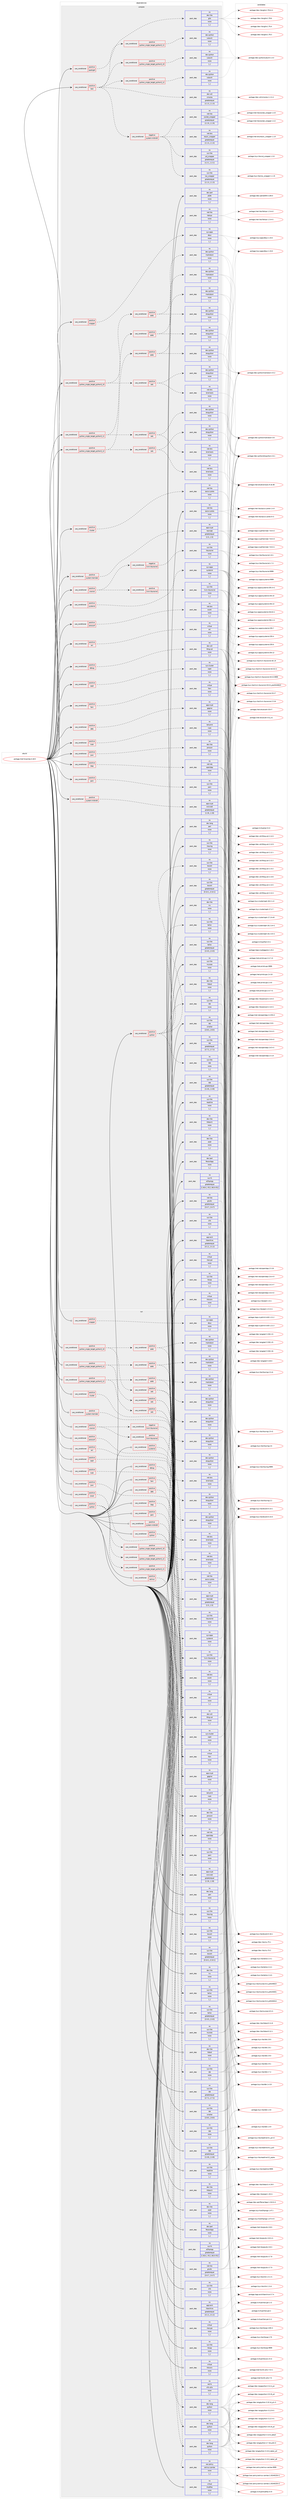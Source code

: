 digraph prolog {

# *************
# Graph options
# *************

newrank=true;
concentrate=true;
compound=true;
graph [rankdir=LR,fontname=Helvetica,fontsize=10,ranksep=1.5];#, ranksep=2.5, nodesep=0.2];
edge  [arrowhead=vee];
node  [fontname=Helvetica,fontsize=10];

# **********
# The ebuild
# **********

subgraph cluster_leftcol {
color=gray;
rank=same;
label=<<i>ebuild</i>>;
id [label="portage://net-fs/samba-4.18.9", color=red, width=4, href="../net-fs/samba-4.18.9.svg"];
}

# ****************
# The dependencies
# ****************

subgraph cluster_midcol {
color=gray;
label=<<i>dependencies</i>>;
subgraph cluster_compile {
fillcolor="#eeeeee";
style=filled;
label=<<i>compile</i>>;
subgraph cond88162 {
dependency339860 [label=<<TABLE BORDER="0" CELLBORDER="1" CELLSPACING="0" CELLPADDING="4"><TR><TD ROWSPAN="3" CELLPADDING="10">use_conditional</TD></TR><TR><TD>positive</TD></TR><TR><TD>acl</TD></TR></TABLE>>, shape=none, color=red];
subgraph pack249159 {
dependency339861 [label=<<TABLE BORDER="0" CELLBORDER="1" CELLSPACING="0" CELLPADDING="4" WIDTH="220"><TR><TD ROWSPAN="6" CELLPADDING="30">pack_dep</TD></TR><TR><TD WIDTH="110">no</TD></TR><TR><TD>virtual</TD></TR><TR><TD>acl</TD></TR><TR><TD>none</TD></TR><TR><TD>[,,]</TD></TR></TABLE>>, shape=none, color=blue];
}
dependency339860:e -> dependency339861:w [weight=20,style="dashed",arrowhead="vee"];
}
id:e -> dependency339860:w [weight=20,style="solid",arrowhead="vee"];
subgraph cond88163 {
dependency339862 [label=<<TABLE BORDER="0" CELLBORDER="1" CELLSPACING="0" CELLPADDING="4"><TR><TD ROWSPAN="3" CELLPADDING="10">use_conditional</TD></TR><TR><TD>positive</TD></TR><TR><TD>ceph</TD></TR></TABLE>>, shape=none, color=red];
subgraph pack249160 {
dependency339863 [label=<<TABLE BORDER="0" CELLBORDER="1" CELLSPACING="0" CELLPADDING="4" WIDTH="220"><TR><TD ROWSPAN="6" CELLPADDING="30">pack_dep</TD></TR><TR><TD WIDTH="110">no</TD></TR><TR><TD>sys-cluster</TD></TR><TR><TD>ceph</TD></TR><TR><TD>none</TD></TR><TR><TD>[,,]</TD></TR></TABLE>>, shape=none, color=blue];
}
dependency339862:e -> dependency339863:w [weight=20,style="dashed",arrowhead="vee"];
}
id:e -> dependency339862:w [weight=20,style="solid",arrowhead="vee"];
subgraph cond88164 {
dependency339864 [label=<<TABLE BORDER="0" CELLBORDER="1" CELLSPACING="0" CELLPADDING="4"><TR><TD ROWSPAN="3" CELLPADDING="10">use_conditional</TD></TR><TR><TD>positive</TD></TR><TR><TD>cluster</TD></TR></TABLE>>, shape=none, color=red];
subgraph pack249161 {
dependency339865 [label=<<TABLE BORDER="0" CELLBORDER="1" CELLSPACING="0" CELLPADDING="4" WIDTH="220"><TR><TD ROWSPAN="6" CELLPADDING="30">pack_dep</TD></TR><TR><TD WIDTH="110">no</TD></TR><TR><TD>net-libs</TD></TR><TR><TD>rpcsvc-proto</TD></TR><TR><TD>none</TD></TR><TR><TD>[,,]</TD></TR></TABLE>>, shape=none, color=blue];
}
dependency339864:e -> dependency339865:w [weight=20,style="dashed",arrowhead="vee"];
}
id:e -> dependency339864:w [weight=20,style="solid",arrowhead="vee"];
subgraph cond88165 {
dependency339866 [label=<<TABLE BORDER="0" CELLBORDER="1" CELLSPACING="0" CELLPADDING="4"><TR><TD ROWSPAN="3" CELLPADDING="10">use_conditional</TD></TR><TR><TD>positive</TD></TR><TR><TD>cups</TD></TR></TABLE>>, shape=none, color=red];
subgraph pack249162 {
dependency339867 [label=<<TABLE BORDER="0" CELLBORDER="1" CELLSPACING="0" CELLPADDING="4" WIDTH="220"><TR><TD ROWSPAN="6" CELLPADDING="30">pack_dep</TD></TR><TR><TD WIDTH="110">no</TD></TR><TR><TD>net-print</TD></TR><TR><TD>cups</TD></TR><TR><TD>none</TD></TR><TR><TD>[,,]</TD></TR></TABLE>>, shape=none, color=blue];
}
dependency339866:e -> dependency339867:w [weight=20,style="dashed",arrowhead="vee"];
}
id:e -> dependency339866:w [weight=20,style="solid",arrowhead="vee"];
subgraph cond88166 {
dependency339868 [label=<<TABLE BORDER="0" CELLBORDER="1" CELLSPACING="0" CELLPADDING="4"><TR><TD ROWSPAN="3" CELLPADDING="10">use_conditional</TD></TR><TR><TD>positive</TD></TR><TR><TD>debug</TD></TR></TABLE>>, shape=none, color=red];
subgraph pack249163 {
dependency339869 [label=<<TABLE BORDER="0" CELLBORDER="1" CELLSPACING="0" CELLPADDING="4" WIDTH="220"><TR><TD ROWSPAN="6" CELLPADDING="30">pack_dep</TD></TR><TR><TD WIDTH="110">no</TD></TR><TR><TD>dev-util</TD></TR><TR><TD>lttng-ust</TD></TR><TR><TD>none</TD></TR><TR><TD>[,,]</TD></TR></TABLE>>, shape=none, color=blue];
}
dependency339868:e -> dependency339869:w [weight=20,style="dashed",arrowhead="vee"];
}
id:e -> dependency339868:w [weight=20,style="solid",arrowhead="vee"];
subgraph cond88167 {
dependency339870 [label=<<TABLE BORDER="0" CELLBORDER="1" CELLSPACING="0" CELLPADDING="4"><TR><TD ROWSPAN="3" CELLPADDING="10">use_conditional</TD></TR><TR><TD>positive</TD></TR><TR><TD>fam</TD></TR></TABLE>>, shape=none, color=red];
subgraph pack249164 {
dependency339871 [label=<<TABLE BORDER="0" CELLBORDER="1" CELLSPACING="0" CELLPADDING="4" WIDTH="220"><TR><TD ROWSPAN="6" CELLPADDING="30">pack_dep</TD></TR><TR><TD WIDTH="110">no</TD></TR><TR><TD>virtual</TD></TR><TR><TD>fam</TD></TR><TR><TD>none</TD></TR><TR><TD>[,,]</TD></TR></TABLE>>, shape=none, color=blue];
}
dependency339870:e -> dependency339871:w [weight=20,style="dashed",arrowhead="vee"];
}
id:e -> dependency339870:w [weight=20,style="solid",arrowhead="vee"];
subgraph cond88168 {
dependency339872 [label=<<TABLE BORDER="0" CELLBORDER="1" CELLSPACING="0" CELLPADDING="4"><TR><TD ROWSPAN="3" CELLPADDING="10">use_conditional</TD></TR><TR><TD>positive</TD></TR><TR><TD>gpg</TD></TR></TABLE>>, shape=none, color=red];
subgraph pack249165 {
dependency339873 [label=<<TABLE BORDER="0" CELLBORDER="1" CELLSPACING="0" CELLPADDING="4" WIDTH="220"><TR><TD ROWSPAN="6" CELLPADDING="30">pack_dep</TD></TR><TR><TD WIDTH="110">no</TD></TR><TR><TD>app-crypt</TD></TR><TR><TD>gpgme</TD></TR><TR><TD>none</TD></TR><TR><TD>[,,]</TD></TR></TABLE>>, shape=none, color=blue];
}
dependency339872:e -> dependency339873:w [weight=20,style="dashed",arrowhead="vee"];
}
id:e -> dependency339872:w [weight=20,style="solid",arrowhead="vee"];
subgraph cond88169 {
dependency339874 [label=<<TABLE BORDER="0" CELLBORDER="1" CELLSPACING="0" CELLPADDING="4"><TR><TD ROWSPAN="3" CELLPADDING="10">use_conditional</TD></TR><TR><TD>positive</TD></TR><TR><TD>json</TD></TR></TABLE>>, shape=none, color=red];
subgraph pack249166 {
dependency339875 [label=<<TABLE BORDER="0" CELLBORDER="1" CELLSPACING="0" CELLPADDING="4" WIDTH="220"><TR><TD ROWSPAN="6" CELLPADDING="30">pack_dep</TD></TR><TR><TD WIDTH="110">no</TD></TR><TR><TD>dev-libs</TD></TR><TR><TD>jansson</TD></TR><TR><TD>none</TD></TR><TR><TD>[,,]</TD></TR></TABLE>>, shape=none, color=blue];
}
dependency339874:e -> dependency339875:w [weight=20,style="dashed",arrowhead="vee"];
}
id:e -> dependency339874:w [weight=20,style="solid",arrowhead="vee"];
subgraph cond88170 {
dependency339876 [label=<<TABLE BORDER="0" CELLBORDER="1" CELLSPACING="0" CELLPADDING="4"><TR><TD ROWSPAN="3" CELLPADDING="10">use_conditional</TD></TR><TR><TD>positive</TD></TR><TR><TD>ldap</TD></TR></TABLE>>, shape=none, color=red];
subgraph pack249167 {
dependency339877 [label=<<TABLE BORDER="0" CELLBORDER="1" CELLSPACING="0" CELLPADDING="4" WIDTH="220"><TR><TD ROWSPAN="6" CELLPADDING="30">pack_dep</TD></TR><TR><TD WIDTH="110">no</TD></TR><TR><TD>net-nds</TD></TR><TR><TD>openldap</TD></TR><TR><TD>none</TD></TR><TR><TD>[,,]</TD></TR></TABLE>>, shape=none, color=blue];
}
dependency339876:e -> dependency339877:w [weight=20,style="dashed",arrowhead="vee"];
}
id:e -> dependency339876:w [weight=20,style="solid",arrowhead="vee"];
subgraph cond88171 {
dependency339878 [label=<<TABLE BORDER="0" CELLBORDER="1" CELLSPACING="0" CELLPADDING="4"><TR><TD ROWSPAN="3" CELLPADDING="10">use_conditional</TD></TR><TR><TD>positive</TD></TR><TR><TD>pam</TD></TR></TABLE>>, shape=none, color=red];
subgraph pack249168 {
dependency339879 [label=<<TABLE BORDER="0" CELLBORDER="1" CELLSPACING="0" CELLPADDING="4" WIDTH="220"><TR><TD ROWSPAN="6" CELLPADDING="30">pack_dep</TD></TR><TR><TD WIDTH="110">no</TD></TR><TR><TD>sys-libs</TD></TR><TR><TD>pam</TD></TR><TR><TD>none</TD></TR><TR><TD>[,,]</TD></TR></TABLE>>, shape=none, color=blue];
}
dependency339878:e -> dependency339879:w [weight=20,style="dashed",arrowhead="vee"];
}
id:e -> dependency339878:w [weight=20,style="solid",arrowhead="vee"];
subgraph cond88172 {
dependency339880 [label=<<TABLE BORDER="0" CELLBORDER="1" CELLSPACING="0" CELLPADDING="4"><TR><TD ROWSPAN="3" CELLPADDING="10">use_conditional</TD></TR><TR><TD>positive</TD></TR><TR><TD>python</TD></TR></TABLE>>, shape=none, color=red];
subgraph pack249169 {
dependency339881 [label=<<TABLE BORDER="0" CELLBORDER="1" CELLSPACING="0" CELLPADDING="4" WIDTH="220"><TR><TD ROWSPAN="6" CELLPADDING="30">pack_dep</TD></TR><TR><TD WIDTH="110">no</TD></TR><TR><TD>sys-libs</TD></TR><TR><TD>ldb</TD></TR><TR><TD>none</TD></TR><TR><TD>[,,]</TD></TR></TABLE>>, shape=none, color=blue];
}
dependency339880:e -> dependency339881:w [weight=20,style="dashed",arrowhead="vee"];
subgraph pack249170 {
dependency339882 [label=<<TABLE BORDER="0" CELLBORDER="1" CELLSPACING="0" CELLPADDING="4" WIDTH="220"><TR><TD ROWSPAN="6" CELLPADDING="30">pack_dep</TD></TR><TR><TD WIDTH="110">no</TD></TR><TR><TD>sys-libs</TD></TR><TR><TD>talloc</TD></TR><TR><TD>none</TD></TR><TR><TD>[,,]</TD></TR></TABLE>>, shape=none, color=blue];
}
dependency339880:e -> dependency339882:w [weight=20,style="dashed",arrowhead="vee"];
subgraph pack249171 {
dependency339883 [label=<<TABLE BORDER="0" CELLBORDER="1" CELLSPACING="0" CELLPADDING="4" WIDTH="220"><TR><TD ROWSPAN="6" CELLPADDING="30">pack_dep</TD></TR><TR><TD WIDTH="110">no</TD></TR><TR><TD>sys-libs</TD></TR><TR><TD>tdb</TD></TR><TR><TD>none</TD></TR><TR><TD>[,,]</TD></TR></TABLE>>, shape=none, color=blue];
}
dependency339880:e -> dependency339883:w [weight=20,style="dashed",arrowhead="vee"];
subgraph pack249172 {
dependency339884 [label=<<TABLE BORDER="0" CELLBORDER="1" CELLSPACING="0" CELLPADDING="4" WIDTH="220"><TR><TD ROWSPAN="6" CELLPADDING="30">pack_dep</TD></TR><TR><TD WIDTH="110">no</TD></TR><TR><TD>sys-libs</TD></TR><TR><TD>tevent</TD></TR><TR><TD>none</TD></TR><TR><TD>[,,]</TD></TR></TABLE>>, shape=none, color=blue];
}
dependency339880:e -> dependency339884:w [weight=20,style="dashed",arrowhead="vee"];
}
id:e -> dependency339880:w [weight=20,style="solid",arrowhead="vee"];
subgraph cond88173 {
dependency339885 [label=<<TABLE BORDER="0" CELLBORDER="1" CELLSPACING="0" CELLPADDING="4"><TR><TD ROWSPAN="3" CELLPADDING="10">use_conditional</TD></TR><TR><TD>positive</TD></TR><TR><TD>python_single_target_python3_10</TD></TR></TABLE>>, shape=none, color=red];
subgraph cond88174 {
dependency339886 [label=<<TABLE BORDER="0" CELLBORDER="1" CELLSPACING="0" CELLPADDING="4"><TR><TD ROWSPAN="3" CELLPADDING="10">use_conditional</TD></TR><TR><TD>positive</TD></TR><TR><TD>addc</TD></TR></TABLE>>, shape=none, color=red];
subgraph pack249173 {
dependency339887 [label=<<TABLE BORDER="0" CELLBORDER="1" CELLSPACING="0" CELLPADDING="4" WIDTH="220"><TR><TD ROWSPAN="6" CELLPADDING="30">pack_dep</TD></TR><TR><TD WIDTH="110">no</TD></TR><TR><TD>dev-python</TD></TR><TR><TD>dnspython</TD></TR><TR><TD>none</TD></TR><TR><TD>[,,]</TD></TR></TABLE>>, shape=none, color=blue];
}
dependency339886:e -> dependency339887:w [weight=20,style="dashed",arrowhead="vee"];
subgraph pack249174 {
dependency339888 [label=<<TABLE BORDER="0" CELLBORDER="1" CELLSPACING="0" CELLPADDING="4" WIDTH="220"><TR><TD ROWSPAN="6" CELLPADDING="30">pack_dep</TD></TR><TR><TD WIDTH="110">no</TD></TR><TR><TD>dev-python</TD></TR><TR><TD>markdown</TD></TR><TR><TD>none</TD></TR><TR><TD>[,,]</TD></TR></TABLE>>, shape=none, color=blue];
}
dependency339886:e -> dependency339888:w [weight=20,style="dashed",arrowhead="vee"];
}
dependency339885:e -> dependency339886:w [weight=20,style="dashed",arrowhead="vee"];
subgraph cond88175 {
dependency339889 [label=<<TABLE BORDER="0" CELLBORDER="1" CELLSPACING="0" CELLPADDING="4"><TR><TD ROWSPAN="3" CELLPADDING="10">use_conditional</TD></TR><TR><TD>positive</TD></TR><TR><TD>ads</TD></TR></TABLE>>, shape=none, color=red];
subgraph pack249175 {
dependency339890 [label=<<TABLE BORDER="0" CELLBORDER="1" CELLSPACING="0" CELLPADDING="4" WIDTH="220"><TR><TD ROWSPAN="6" CELLPADDING="30">pack_dep</TD></TR><TR><TD WIDTH="110">no</TD></TR><TR><TD>dev-python</TD></TR><TR><TD>dnspython</TD></TR><TR><TD>none</TD></TR><TR><TD>[,,]</TD></TR></TABLE>>, shape=none, color=blue];
}
dependency339889:e -> dependency339890:w [weight=20,style="dashed",arrowhead="vee"];
subgraph pack249176 {
dependency339891 [label=<<TABLE BORDER="0" CELLBORDER="1" CELLSPACING="0" CELLPADDING="4" WIDTH="220"><TR><TD ROWSPAN="6" CELLPADDING="30">pack_dep</TD></TR><TR><TD WIDTH="110">no</TD></TR><TR><TD>net-dns</TD></TR><TR><TD>bind-tools</TD></TR><TR><TD>none</TD></TR><TR><TD>[,,]</TD></TR></TABLE>>, shape=none, color=blue];
}
dependency339889:e -> dependency339891:w [weight=20,style="dashed",arrowhead="vee"];
}
dependency339885:e -> dependency339889:w [weight=20,style="dashed",arrowhead="vee"];
}
id:e -> dependency339885:w [weight=20,style="solid",arrowhead="vee"];
subgraph cond88176 {
dependency339892 [label=<<TABLE BORDER="0" CELLBORDER="1" CELLSPACING="0" CELLPADDING="4"><TR><TD ROWSPAN="3" CELLPADDING="10">use_conditional</TD></TR><TR><TD>positive</TD></TR><TR><TD>python_single_target_python3_11</TD></TR></TABLE>>, shape=none, color=red];
subgraph cond88177 {
dependency339893 [label=<<TABLE BORDER="0" CELLBORDER="1" CELLSPACING="0" CELLPADDING="4"><TR><TD ROWSPAN="3" CELLPADDING="10">use_conditional</TD></TR><TR><TD>positive</TD></TR><TR><TD>addc</TD></TR></TABLE>>, shape=none, color=red];
subgraph pack249177 {
dependency339894 [label=<<TABLE BORDER="0" CELLBORDER="1" CELLSPACING="0" CELLPADDING="4" WIDTH="220"><TR><TD ROWSPAN="6" CELLPADDING="30">pack_dep</TD></TR><TR><TD WIDTH="110">no</TD></TR><TR><TD>dev-python</TD></TR><TR><TD>dnspython</TD></TR><TR><TD>none</TD></TR><TR><TD>[,,]</TD></TR></TABLE>>, shape=none, color=blue];
}
dependency339893:e -> dependency339894:w [weight=20,style="dashed",arrowhead="vee"];
subgraph pack249178 {
dependency339895 [label=<<TABLE BORDER="0" CELLBORDER="1" CELLSPACING="0" CELLPADDING="4" WIDTH="220"><TR><TD ROWSPAN="6" CELLPADDING="30">pack_dep</TD></TR><TR><TD WIDTH="110">no</TD></TR><TR><TD>dev-python</TD></TR><TR><TD>markdown</TD></TR><TR><TD>none</TD></TR><TR><TD>[,,]</TD></TR></TABLE>>, shape=none, color=blue];
}
dependency339893:e -> dependency339895:w [weight=20,style="dashed",arrowhead="vee"];
}
dependency339892:e -> dependency339893:w [weight=20,style="dashed",arrowhead="vee"];
subgraph cond88178 {
dependency339896 [label=<<TABLE BORDER="0" CELLBORDER="1" CELLSPACING="0" CELLPADDING="4"><TR><TD ROWSPAN="3" CELLPADDING="10">use_conditional</TD></TR><TR><TD>positive</TD></TR><TR><TD>ads</TD></TR></TABLE>>, shape=none, color=red];
subgraph pack249179 {
dependency339897 [label=<<TABLE BORDER="0" CELLBORDER="1" CELLSPACING="0" CELLPADDING="4" WIDTH="220"><TR><TD ROWSPAN="6" CELLPADDING="30">pack_dep</TD></TR><TR><TD WIDTH="110">no</TD></TR><TR><TD>dev-python</TD></TR><TR><TD>dnspython</TD></TR><TR><TD>none</TD></TR><TR><TD>[,,]</TD></TR></TABLE>>, shape=none, color=blue];
}
dependency339896:e -> dependency339897:w [weight=20,style="dashed",arrowhead="vee"];
subgraph pack249180 {
dependency339898 [label=<<TABLE BORDER="0" CELLBORDER="1" CELLSPACING="0" CELLPADDING="4" WIDTH="220"><TR><TD ROWSPAN="6" CELLPADDING="30">pack_dep</TD></TR><TR><TD WIDTH="110">no</TD></TR><TR><TD>net-dns</TD></TR><TR><TD>bind-tools</TD></TR><TR><TD>none</TD></TR><TR><TD>[,,]</TD></TR></TABLE>>, shape=none, color=blue];
}
dependency339896:e -> dependency339898:w [weight=20,style="dashed",arrowhead="vee"];
}
dependency339892:e -> dependency339896:w [weight=20,style="dashed",arrowhead="vee"];
}
id:e -> dependency339892:w [weight=20,style="solid",arrowhead="vee"];
subgraph cond88179 {
dependency339899 [label=<<TABLE BORDER="0" CELLBORDER="1" CELLSPACING="0" CELLPADDING="4"><TR><TD ROWSPAN="3" CELLPADDING="10">use_conditional</TD></TR><TR><TD>positive</TD></TR><TR><TD>python_single_target_python3_12</TD></TR></TABLE>>, shape=none, color=red];
subgraph cond88180 {
dependency339900 [label=<<TABLE BORDER="0" CELLBORDER="1" CELLSPACING="0" CELLPADDING="4"><TR><TD ROWSPAN="3" CELLPADDING="10">use_conditional</TD></TR><TR><TD>positive</TD></TR><TR><TD>addc</TD></TR></TABLE>>, shape=none, color=red];
subgraph pack249181 {
dependency339901 [label=<<TABLE BORDER="0" CELLBORDER="1" CELLSPACING="0" CELLPADDING="4" WIDTH="220"><TR><TD ROWSPAN="6" CELLPADDING="30">pack_dep</TD></TR><TR><TD WIDTH="110">no</TD></TR><TR><TD>dev-python</TD></TR><TR><TD>dnspython</TD></TR><TR><TD>none</TD></TR><TR><TD>[,,]</TD></TR></TABLE>>, shape=none, color=blue];
}
dependency339900:e -> dependency339901:w [weight=20,style="dashed",arrowhead="vee"];
subgraph pack249182 {
dependency339902 [label=<<TABLE BORDER="0" CELLBORDER="1" CELLSPACING="0" CELLPADDING="4" WIDTH="220"><TR><TD ROWSPAN="6" CELLPADDING="30">pack_dep</TD></TR><TR><TD WIDTH="110">no</TD></TR><TR><TD>dev-python</TD></TR><TR><TD>markdown</TD></TR><TR><TD>none</TD></TR><TR><TD>[,,]</TD></TR></TABLE>>, shape=none, color=blue];
}
dependency339900:e -> dependency339902:w [weight=20,style="dashed",arrowhead="vee"];
}
dependency339899:e -> dependency339900:w [weight=20,style="dashed",arrowhead="vee"];
subgraph cond88181 {
dependency339903 [label=<<TABLE BORDER="0" CELLBORDER="1" CELLSPACING="0" CELLPADDING="4"><TR><TD ROWSPAN="3" CELLPADDING="10">use_conditional</TD></TR><TR><TD>positive</TD></TR><TR><TD>ads</TD></TR></TABLE>>, shape=none, color=red];
subgraph pack249183 {
dependency339904 [label=<<TABLE BORDER="0" CELLBORDER="1" CELLSPACING="0" CELLPADDING="4" WIDTH="220"><TR><TD ROWSPAN="6" CELLPADDING="30">pack_dep</TD></TR><TR><TD WIDTH="110">no</TD></TR><TR><TD>dev-python</TD></TR><TR><TD>dnspython</TD></TR><TR><TD>none</TD></TR><TR><TD>[,,]</TD></TR></TABLE>>, shape=none, color=blue];
}
dependency339903:e -> dependency339904:w [weight=20,style="dashed",arrowhead="vee"];
subgraph pack249184 {
dependency339905 [label=<<TABLE BORDER="0" CELLBORDER="1" CELLSPACING="0" CELLPADDING="4" WIDTH="220"><TR><TD ROWSPAN="6" CELLPADDING="30">pack_dep</TD></TR><TR><TD WIDTH="110">no</TD></TR><TR><TD>net-dns</TD></TR><TR><TD>bind-tools</TD></TR><TR><TD>none</TD></TR><TR><TD>[,,]</TD></TR></TABLE>>, shape=none, color=blue];
}
dependency339903:e -> dependency339905:w [weight=20,style="dashed",arrowhead="vee"];
}
dependency339899:e -> dependency339903:w [weight=20,style="dashed",arrowhead="vee"];
}
id:e -> dependency339899:w [weight=20,style="solid",arrowhead="vee"];
subgraph cond88182 {
dependency339906 [label=<<TABLE BORDER="0" CELLBORDER="1" CELLSPACING="0" CELLPADDING="4"><TR><TD ROWSPAN="3" CELLPADDING="10">use_conditional</TD></TR><TR><TD>positive</TD></TR><TR><TD>snapper</TD></TR></TABLE>>, shape=none, color=red];
subgraph pack249185 {
dependency339907 [label=<<TABLE BORDER="0" CELLBORDER="1" CELLSPACING="0" CELLPADDING="4" WIDTH="220"><TR><TD ROWSPAN="6" CELLPADDING="30">pack_dep</TD></TR><TR><TD WIDTH="110">no</TD></TR><TR><TD>sys-apps</TD></TR><TR><TD>dbus</TD></TR><TR><TD>none</TD></TR><TR><TD>[,,]</TD></TR></TABLE>>, shape=none, color=blue];
}
dependency339906:e -> dependency339907:w [weight=20,style="dashed",arrowhead="vee"];
}
id:e -> dependency339906:w [weight=20,style="solid",arrowhead="vee"];
subgraph cond88183 {
dependency339908 [label=<<TABLE BORDER="0" CELLBORDER="1" CELLSPACING="0" CELLPADDING="4"><TR><TD ROWSPAN="3" CELLPADDING="10">use_conditional</TD></TR><TR><TD>positive</TD></TR><TR><TD>spotlight</TD></TR></TABLE>>, shape=none, color=red];
subgraph pack249186 {
dependency339909 [label=<<TABLE BORDER="0" CELLBORDER="1" CELLSPACING="0" CELLPADDING="4" WIDTH="220"><TR><TD ROWSPAN="6" CELLPADDING="30">pack_dep</TD></TR><TR><TD WIDTH="110">no</TD></TR><TR><TD>dev-libs</TD></TR><TR><TD>glib</TD></TR><TR><TD>none</TD></TR><TR><TD>[,,]</TD></TR></TABLE>>, shape=none, color=blue];
}
dependency339908:e -> dependency339909:w [weight=20,style="dashed",arrowhead="vee"];
}
id:e -> dependency339908:w [weight=20,style="solid",arrowhead="vee"];
subgraph cond88184 {
dependency339910 [label=<<TABLE BORDER="0" CELLBORDER="1" CELLSPACING="0" CELLPADDING="4"><TR><TD ROWSPAN="3" CELLPADDING="10">use_conditional</TD></TR><TR><TD>positive</TD></TR><TR><TD>system-heimdal</TD></TR></TABLE>>, shape=none, color=red];
subgraph pack249187 {
dependency339911 [label=<<TABLE BORDER="0" CELLBORDER="1" CELLSPACING="0" CELLPADDING="4" WIDTH="220"><TR><TD ROWSPAN="6" CELLPADDING="30">pack_dep</TD></TR><TR><TD WIDTH="110">no</TD></TR><TR><TD>app-crypt</TD></TR><TR><TD>heimdal</TD></TR><TR><TD>greaterequal</TD></TR><TR><TD>[1.5,,,1.5]</TD></TR></TABLE>>, shape=none, color=blue];
}
dependency339910:e -> dependency339911:w [weight=20,style="dashed",arrowhead="vee"];
}
id:e -> dependency339910:w [weight=20,style="solid",arrowhead="vee"];
subgraph cond88185 {
dependency339912 [label=<<TABLE BORDER="0" CELLBORDER="1" CELLSPACING="0" CELLPADDING="4"><TR><TD ROWSPAN="3" CELLPADDING="10">use_conditional</TD></TR><TR><TD>positive</TD></TR><TR><TD>system-mitkrb5</TD></TR></TABLE>>, shape=none, color=red];
subgraph pack249188 {
dependency339913 [label=<<TABLE BORDER="0" CELLBORDER="1" CELLSPACING="0" CELLPADDING="4" WIDTH="220"><TR><TD ROWSPAN="6" CELLPADDING="30">pack_dep</TD></TR><TR><TD WIDTH="110">no</TD></TR><TR><TD>app-crypt</TD></TR><TR><TD>mit-krb5</TD></TR><TR><TD>greaterequal</TD></TR><TR><TD>[1.19,,,1.19]</TD></TR></TABLE>>, shape=none, color=blue];
}
dependency339912:e -> dependency339913:w [weight=20,style="dashed",arrowhead="vee"];
}
id:e -> dependency339912:w [weight=20,style="solid",arrowhead="vee"];
subgraph cond88186 {
dependency339914 [label=<<TABLE BORDER="0" CELLBORDER="1" CELLSPACING="0" CELLPADDING="4"><TR><TD ROWSPAN="3" CELLPADDING="10">use_conditional</TD></TR><TR><TD>positive</TD></TR><TR><TD>systemd</TD></TR></TABLE>>, shape=none, color=red];
subgraph pack249189 {
dependency339915 [label=<<TABLE BORDER="0" CELLBORDER="1" CELLSPACING="0" CELLPADDING="4" WIDTH="220"><TR><TD ROWSPAN="6" CELLPADDING="30">pack_dep</TD></TR><TR><TD WIDTH="110">no</TD></TR><TR><TD>sys-apps</TD></TR><TR><TD>systemd</TD></TR><TR><TD>none</TD></TR><TR><TD>[,,]</TD></TR></TABLE>>, shape=none, color=blue];
}
dependency339914:e -> dependency339915:w [weight=20,style="dashed",arrowhead="vee"];
}
id:e -> dependency339914:w [weight=20,style="solid",arrowhead="vee"];
subgraph cond88187 {
dependency339916 [label=<<TABLE BORDER="0" CELLBORDER="1" CELLSPACING="0" CELLPADDING="4"><TR><TD ROWSPAN="3" CELLPADDING="10">use_conditional</TD></TR><TR><TD>positive</TD></TR><TR><TD>test</TD></TR></TABLE>>, shape=none, color=red];
subgraph pack249190 {
dependency339917 [label=<<TABLE BORDER="0" CELLBORDER="1" CELLSPACING="0" CELLPADDING="4" WIDTH="220"><TR><TD ROWSPAN="6" CELLPADDING="30">pack_dep</TD></TR><TR><TD WIDTH="110">no</TD></TR><TR><TD>dev-util</TD></TR><TR><TD>cmocka</TD></TR><TR><TD>greaterequal</TD></TR><TR><TD>[1.1.3,,,1.1.3]</TD></TR></TABLE>>, shape=none, color=blue];
}
dependency339916:e -> dependency339917:w [weight=20,style="dashed",arrowhead="vee"];
subgraph cond88188 {
dependency339918 [label=<<TABLE BORDER="0" CELLBORDER="1" CELLSPACING="0" CELLPADDING="4"><TR><TD ROWSPAN="3" CELLPADDING="10">use_conditional</TD></TR><TR><TD>positive</TD></TR><TR><TD>python_single_target_python3_10</TD></TR></TABLE>>, shape=none, color=red];
subgraph pack249191 {
dependency339919 [label=<<TABLE BORDER="0" CELLBORDER="1" CELLSPACING="0" CELLPADDING="4" WIDTH="220"><TR><TD ROWSPAN="6" CELLPADDING="30">pack_dep</TD></TR><TR><TD WIDTH="110">no</TD></TR><TR><TD>dev-python</TD></TR><TR><TD>subunit</TD></TR><TR><TD>none</TD></TR><TR><TD>[,,]</TD></TR></TABLE>>, shape=none, color=blue];
}
dependency339918:e -> dependency339919:w [weight=20,style="dashed",arrowhead="vee"];
}
dependency339916:e -> dependency339918:w [weight=20,style="dashed",arrowhead="vee"];
subgraph cond88189 {
dependency339920 [label=<<TABLE BORDER="0" CELLBORDER="1" CELLSPACING="0" CELLPADDING="4"><TR><TD ROWSPAN="3" CELLPADDING="10">use_conditional</TD></TR><TR><TD>positive</TD></TR><TR><TD>python_single_target_python3_11</TD></TR></TABLE>>, shape=none, color=red];
subgraph pack249192 {
dependency339921 [label=<<TABLE BORDER="0" CELLBORDER="1" CELLSPACING="0" CELLPADDING="4" WIDTH="220"><TR><TD ROWSPAN="6" CELLPADDING="30">pack_dep</TD></TR><TR><TD WIDTH="110">no</TD></TR><TR><TD>dev-python</TD></TR><TR><TD>subunit</TD></TR><TR><TD>none</TD></TR><TR><TD>[,,]</TD></TR></TABLE>>, shape=none, color=blue];
}
dependency339920:e -> dependency339921:w [weight=20,style="dashed",arrowhead="vee"];
}
dependency339916:e -> dependency339920:w [weight=20,style="dashed",arrowhead="vee"];
subgraph cond88190 {
dependency339922 [label=<<TABLE BORDER="0" CELLBORDER="1" CELLSPACING="0" CELLPADDING="4"><TR><TD ROWSPAN="3" CELLPADDING="10">use_conditional</TD></TR><TR><TD>positive</TD></TR><TR><TD>python_single_target_python3_12</TD></TR></TABLE>>, shape=none, color=red];
subgraph pack249193 {
dependency339923 [label=<<TABLE BORDER="0" CELLBORDER="1" CELLSPACING="0" CELLPADDING="4" WIDTH="220"><TR><TD ROWSPAN="6" CELLPADDING="30">pack_dep</TD></TR><TR><TD WIDTH="110">no</TD></TR><TR><TD>dev-python</TD></TR><TR><TD>subunit</TD></TR><TR><TD>none</TD></TR><TR><TD>[,,]</TD></TR></TABLE>>, shape=none, color=blue];
}
dependency339922:e -> dependency339923:w [weight=20,style="dashed",arrowhead="vee"];
}
dependency339916:e -> dependency339922:w [weight=20,style="dashed",arrowhead="vee"];
subgraph cond88191 {
dependency339924 [label=<<TABLE BORDER="0" CELLBORDER="1" CELLSPACING="0" CELLPADDING="4"><TR><TD ROWSPAN="3" CELLPADDING="10">use_conditional</TD></TR><TR><TD>negative</TD></TR><TR><TD>system-mitkrb5</TD></TR></TABLE>>, shape=none, color=red];
subgraph pack249194 {
dependency339925 [label=<<TABLE BORDER="0" CELLBORDER="1" CELLSPACING="0" CELLPADDING="4" WIDTH="220"><TR><TD ROWSPAN="6" CELLPADDING="30">pack_dep</TD></TR><TR><TD WIDTH="110">no</TD></TR><TR><TD>net-dns</TD></TR><TR><TD>resolv_wrapper</TD></TR><TR><TD>greaterequal</TD></TR><TR><TD>[1.1.4,,,1.1.4]</TD></TR></TABLE>>, shape=none, color=blue];
}
dependency339924:e -> dependency339925:w [weight=20,style="dashed",arrowhead="vee"];
subgraph pack249195 {
dependency339926 [label=<<TABLE BORDER="0" CELLBORDER="1" CELLSPACING="0" CELLPADDING="4" WIDTH="220"><TR><TD ROWSPAN="6" CELLPADDING="30">pack_dep</TD></TR><TR><TD WIDTH="110">no</TD></TR><TR><TD>net-libs</TD></TR><TR><TD>socket_wrapper</TD></TR><TR><TD>greaterequal</TD></TR><TR><TD>[1.1.9,,,1.1.9]</TD></TR></TABLE>>, shape=none, color=blue];
}
dependency339924:e -> dependency339926:w [weight=20,style="dashed",arrowhead="vee"];
subgraph pack249196 {
dependency339927 [label=<<TABLE BORDER="0" CELLBORDER="1" CELLSPACING="0" CELLPADDING="4" WIDTH="220"><TR><TD ROWSPAN="6" CELLPADDING="30">pack_dep</TD></TR><TR><TD WIDTH="110">no</TD></TR><TR><TD>sys-libs</TD></TR><TR><TD>nss_wrapper</TD></TR><TR><TD>greaterequal</TD></TR><TR><TD>[1.1.3,,,1.1.3]</TD></TR></TABLE>>, shape=none, color=blue];
}
dependency339924:e -> dependency339927:w [weight=20,style="dashed",arrowhead="vee"];
subgraph pack249197 {
dependency339928 [label=<<TABLE BORDER="0" CELLBORDER="1" CELLSPACING="0" CELLPADDING="4" WIDTH="220"><TR><TD ROWSPAN="6" CELLPADDING="30">pack_dep</TD></TR><TR><TD WIDTH="110">no</TD></TR><TR><TD>sys-libs</TD></TR><TR><TD>uid_wrapper</TD></TR><TR><TD>greaterequal</TD></TR><TR><TD>[1.2.1,,,1.2.1]</TD></TR></TABLE>>, shape=none, color=blue];
}
dependency339924:e -> dependency339928:w [weight=20,style="dashed",arrowhead="vee"];
}
dependency339916:e -> dependency339924:w [weight=20,style="dashed",arrowhead="vee"];
}
id:e -> dependency339916:w [weight=20,style="solid",arrowhead="vee"];
subgraph cond88192 {
dependency339929 [label=<<TABLE BORDER="0" CELLBORDER="1" CELLSPACING="0" CELLPADDING="4"><TR><TD ROWSPAN="3" CELLPADDING="10">use_conditional</TD></TR><TR><TD>positive</TD></TR><TR><TD>unwind</TD></TR></TABLE>>, shape=none, color=red];
subgraph cond88193 {
dependency339930 [label=<<TABLE BORDER="0" CELLBORDER="1" CELLSPACING="0" CELLPADDING="4"><TR><TD ROWSPAN="3" CELLPADDING="10">use_conditional</TD></TR><TR><TD>positive</TD></TR><TR><TD>llvm-libunwind</TD></TR></TABLE>>, shape=none, color=red];
subgraph pack249198 {
dependency339931 [label=<<TABLE BORDER="0" CELLBORDER="1" CELLSPACING="0" CELLPADDING="4" WIDTH="220"><TR><TD ROWSPAN="6" CELLPADDING="30">pack_dep</TD></TR><TR><TD WIDTH="110">no</TD></TR><TR><TD>sys-libs</TD></TR><TR><TD>llvm-libunwind</TD></TR><TR><TD>none</TD></TR><TR><TD>[,,]</TD></TR></TABLE>>, shape=none, color=blue];
}
dependency339930:e -> dependency339931:w [weight=20,style="dashed",arrowhead="vee"];
}
dependency339929:e -> dependency339930:w [weight=20,style="dashed",arrowhead="vee"];
subgraph cond88194 {
dependency339932 [label=<<TABLE BORDER="0" CELLBORDER="1" CELLSPACING="0" CELLPADDING="4"><TR><TD ROWSPAN="3" CELLPADDING="10">use_conditional</TD></TR><TR><TD>negative</TD></TR><TR><TD>llvm-libunwind</TD></TR></TABLE>>, shape=none, color=red];
subgraph pack249199 {
dependency339933 [label=<<TABLE BORDER="0" CELLBORDER="1" CELLSPACING="0" CELLPADDING="4" WIDTH="220"><TR><TD ROWSPAN="6" CELLPADDING="30">pack_dep</TD></TR><TR><TD WIDTH="110">no</TD></TR><TR><TD>sys-libs</TD></TR><TR><TD>libunwind</TD></TR><TR><TD>none</TD></TR><TR><TD>[,,]</TD></TR></TABLE>>, shape=none, color=blue];
}
dependency339932:e -> dependency339933:w [weight=20,style="dashed",arrowhead="vee"];
}
dependency339929:e -> dependency339932:w [weight=20,style="dashed",arrowhead="vee"];
}
id:e -> dependency339929:w [weight=20,style="solid",arrowhead="vee"];
subgraph cond88195 {
dependency339934 [label=<<TABLE BORDER="0" CELLBORDER="1" CELLSPACING="0" CELLPADDING="4"><TR><TD ROWSPAN="3" CELLPADDING="10">use_conditional</TD></TR><TR><TD>positive</TD></TR><TR><TD>zeroconf</TD></TR></TABLE>>, shape=none, color=red];
subgraph pack249200 {
dependency339935 [label=<<TABLE BORDER="0" CELLBORDER="1" CELLSPACING="0" CELLPADDING="4" WIDTH="220"><TR><TD ROWSPAN="6" CELLPADDING="30">pack_dep</TD></TR><TR><TD WIDTH="110">no</TD></TR><TR><TD>net-dns</TD></TR><TR><TD>avahi</TD></TR><TR><TD>none</TD></TR><TR><TD>[,,]</TD></TR></TABLE>>, shape=none, color=blue];
}
dependency339934:e -> dependency339935:w [weight=20,style="dashed",arrowhead="vee"];
}
id:e -> dependency339934:w [weight=20,style="solid",arrowhead="vee"];
subgraph pack249201 {
dependency339936 [label=<<TABLE BORDER="0" CELLBORDER="1" CELLSPACING="0" CELLPADDING="4" WIDTH="220"><TR><TD ROWSPAN="6" CELLPADDING="30">pack_dep</TD></TR><TR><TD WIDTH="110">no</TD></TR><TR><TD>app-arch</TD></TR><TR><TD>libarchive</TD></TR><TR><TD>greaterequal</TD></TR><TR><TD>[3.1.2,,,3.1.2]</TD></TR></TABLE>>, shape=none, color=blue];
}
id:e -> dependency339936:w [weight=20,style="solid",arrowhead="vee"];
subgraph pack249202 {
dependency339937 [label=<<TABLE BORDER="0" CELLBORDER="1" CELLSPACING="0" CELLPADDING="4" WIDTH="220"><TR><TD ROWSPAN="6" CELLPADDING="30">pack_dep</TD></TR><TR><TD WIDTH="110">no</TD></TR><TR><TD>dev-lang</TD></TR><TR><TD>perl</TD></TR><TR><TD>none</TD></TR><TR><TD>[,,]</TD></TR></TABLE>>, shape=none, color=blue];
}
id:e -> dependency339937:w [weight=20,style="solid",arrowhead="vee"];
subgraph pack249203 {
dependency339938 [label=<<TABLE BORDER="0" CELLBORDER="1" CELLSPACING="0" CELLPADDING="4" WIDTH="220"><TR><TD ROWSPAN="6" CELLPADDING="30">pack_dep</TD></TR><TR><TD WIDTH="110">no</TD></TR><TR><TD>dev-libs</TD></TR><TR><TD>icu</TD></TR><TR><TD>none</TD></TR><TR><TD>[,,]</TD></TR></TABLE>>, shape=none, color=blue];
}
id:e -> dependency339938:w [weight=20,style="solid",arrowhead="vee"];
subgraph pack249204 {
dependency339939 [label=<<TABLE BORDER="0" CELLBORDER="1" CELLSPACING="0" CELLPADDING="4" WIDTH="220"><TR><TD ROWSPAN="6" CELLPADDING="30">pack_dep</TD></TR><TR><TD WIDTH="110">no</TD></TR><TR><TD>dev-libs</TD></TR><TR><TD>libbsd</TD></TR><TR><TD>none</TD></TR><TR><TD>[,,]</TD></TR></TABLE>>, shape=none, color=blue];
}
id:e -> dependency339939:w [weight=20,style="solid",arrowhead="vee"];
subgraph pack249205 {
dependency339940 [label=<<TABLE BORDER="0" CELLBORDER="1" CELLSPACING="0" CELLPADDING="4" WIDTH="220"><TR><TD ROWSPAN="6" CELLPADDING="30">pack_dep</TD></TR><TR><TD WIDTH="110">no</TD></TR><TR><TD>dev-libs</TD></TR><TR><TD>libtasn1</TD></TR><TR><TD>none</TD></TR><TR><TD>[,,]</TD></TR></TABLE>>, shape=none, color=blue];
}
id:e -> dependency339940:w [weight=20,style="solid",arrowhead="vee"];
subgraph pack249206 {
dependency339941 [label=<<TABLE BORDER="0" CELLBORDER="1" CELLSPACING="0" CELLPADDING="4" WIDTH="220"><TR><TD ROWSPAN="6" CELLPADDING="30">pack_dep</TD></TR><TR><TD WIDTH="110">no</TD></TR><TR><TD>dev-libs</TD></TR><TR><TD>popt</TD></TR><TR><TD>none</TD></TR><TR><TD>[,,]</TD></TR></TABLE>>, shape=none, color=blue];
}
id:e -> dependency339941:w [weight=20,style="solid",arrowhead="vee"];
subgraph pack249207 {
dependency339942 [label=<<TABLE BORDER="0" CELLBORDER="1" CELLSPACING="0" CELLPADDING="4" WIDTH="220"><TR><TD ROWSPAN="6" CELLPADDING="30">pack_dep</TD></TR><TR><TD WIDTH="110">no</TD></TR><TR><TD>dev-perl</TD></TR><TR><TD>JSON</TD></TR><TR><TD>none</TD></TR><TR><TD>[,,]</TD></TR></TABLE>>, shape=none, color=blue];
}
id:e -> dependency339942:w [weight=20,style="solid",arrowhead="vee"];
subgraph pack249208 {
dependency339943 [label=<<TABLE BORDER="0" CELLBORDER="1" CELLSPACING="0" CELLPADDING="4" WIDTH="220"><TR><TD ROWSPAN="6" CELLPADDING="30">pack_dep</TD></TR><TR><TD WIDTH="110">no</TD></TR><TR><TD>dev-perl</TD></TR><TR><TD>Parse-Yapp</TD></TR><TR><TD>none</TD></TR><TR><TD>[,,]</TD></TR></TABLE>>, shape=none, color=blue];
}
id:e -> dependency339943:w [weight=20,style="solid",arrowhead="vee"];
subgraph pack249209 {
dependency339944 [label=<<TABLE BORDER="0" CELLBORDER="1" CELLSPACING="0" CELLPADDING="4" WIDTH="220"><TR><TD ROWSPAN="6" CELLPADDING="30">pack_dep</TD></TR><TR><TD WIDTH="110">no</TD></TR><TR><TD>net-libs</TD></TR><TR><TD>gnutls</TD></TR><TR><TD>greaterequal</TD></TR><TR><TD>[3.4.7,,,3.4.7]</TD></TR></TABLE>>, shape=none, color=blue];
}
id:e -> dependency339944:w [weight=20,style="solid",arrowhead="vee"];
subgraph pack249210 {
dependency339945 [label=<<TABLE BORDER="0" CELLBORDER="1" CELLSPACING="0" CELLPADDING="4" WIDTH="220"><TR><TD ROWSPAN="6" CELLPADDING="30">pack_dep</TD></TR><TR><TD WIDTH="110">no</TD></TR><TR><TD>net-libs</TD></TR><TR><TD>libtirpc</TD></TR><TR><TD>none</TD></TR><TR><TD>[,,]</TD></TR></TABLE>>, shape=none, color=blue];
}
id:e -> dependency339945:w [weight=20,style="solid",arrowhead="vee"];
subgraph pack249211 {
dependency339946 [label=<<TABLE BORDER="0" CELLBORDER="1" CELLSPACING="0" CELLPADDING="4" WIDTH="220"><TR><TD ROWSPAN="6" CELLPADDING="30">pack_dep</TD></TR><TR><TD WIDTH="110">no</TD></TR><TR><TD>net-libs</TD></TR><TR><TD>rpcsvc-proto</TD></TR><TR><TD>none</TD></TR><TR><TD>[,,]</TD></TR></TABLE>>, shape=none, color=blue];
}
id:e -> dependency339946:w [weight=20,style="solid",arrowhead="vee"];
subgraph pack249212 {
dependency339947 [label=<<TABLE BORDER="0" CELLBORDER="1" CELLSPACING="0" CELLPADDING="4" WIDTH="220"><TR><TD ROWSPAN="6" CELLPADDING="30">pack_dep</TD></TR><TR><TD WIDTH="110">no</TD></TR><TR><TD>sys-fs</TD></TR><TR><TD>e2fsprogs</TD></TR><TR><TD>greaterequal</TD></TR><TR><TD>[1.46.4,,-r51,1.46.4-r51]</TD></TR></TABLE>>, shape=none, color=blue];
}
id:e -> dependency339947:w [weight=20,style="solid",arrowhead="vee"];
subgraph pack249213 {
dependency339948 [label=<<TABLE BORDER="0" CELLBORDER="1" CELLSPACING="0" CELLPADDING="4" WIDTH="220"><TR><TD ROWSPAN="6" CELLPADDING="30">pack_dep</TD></TR><TR><TD WIDTH="110">no</TD></TR><TR><TD>sys-libs</TD></TR><TR><TD>ldb</TD></TR><TR><TD>greaterequal</TD></TR><TR><TD>[2.7.2,,,2.7.2]</TD></TR></TABLE>>, shape=none, color=blue];
}
id:e -> dependency339948:w [weight=20,style="solid",arrowhead="vee"];
subgraph pack249214 {
dependency339949 [label=<<TABLE BORDER="0" CELLBORDER="1" CELLSPACING="0" CELLPADDING="4" WIDTH="220"><TR><TD ROWSPAN="6" CELLPADDING="30">pack_dep</TD></TR><TR><TD WIDTH="110">no</TD></TR><TR><TD>sys-libs</TD></TR><TR><TD>ldb</TD></TR><TR><TD>smaller</TD></TR><TR><TD>[2.8.0,,,2.8.0]</TD></TR></TABLE>>, shape=none, color=blue];
}
id:e -> dependency339949:w [weight=20,style="solid",arrowhead="vee"];
subgraph pack249215 {
dependency339950 [label=<<TABLE BORDER="0" CELLBORDER="1" CELLSPACING="0" CELLPADDING="4" WIDTH="220"><TR><TD ROWSPAN="6" CELLPADDING="30">pack_dep</TD></TR><TR><TD WIDTH="110">no</TD></TR><TR><TD>sys-libs</TD></TR><TR><TD>libcap</TD></TR><TR><TD>none</TD></TR><TR><TD>[,,]</TD></TR></TABLE>>, shape=none, color=blue];
}
id:e -> dependency339950:w [weight=20,style="solid",arrowhead="vee"];
subgraph pack249216 {
dependency339951 [label=<<TABLE BORDER="0" CELLBORDER="1" CELLSPACING="0" CELLPADDING="4" WIDTH="220"><TR><TD ROWSPAN="6" CELLPADDING="30">pack_dep</TD></TR><TR><TD WIDTH="110">no</TD></TR><TR><TD>sys-libs</TD></TR><TR><TD>liburing</TD></TR><TR><TD>none</TD></TR><TR><TD>[,,]</TD></TR></TABLE>>, shape=none, color=blue];
}
id:e -> dependency339951:w [weight=20,style="solid",arrowhead="vee"];
subgraph pack249217 {
dependency339952 [label=<<TABLE BORDER="0" CELLBORDER="1" CELLSPACING="0" CELLPADDING="4" WIDTH="220"><TR><TD ROWSPAN="6" CELLPADDING="30">pack_dep</TD></TR><TR><TD WIDTH="110">no</TD></TR><TR><TD>sys-libs</TD></TR><TR><TD>ncurses</TD></TR><TR><TD>none</TD></TR><TR><TD>[,,]</TD></TR></TABLE>>, shape=none, color=blue];
}
id:e -> dependency339952:w [weight=20,style="solid",arrowhead="vee"];
subgraph pack249218 {
dependency339953 [label=<<TABLE BORDER="0" CELLBORDER="1" CELLSPACING="0" CELLPADDING="4" WIDTH="220"><TR><TD ROWSPAN="6" CELLPADDING="30">pack_dep</TD></TR><TR><TD WIDTH="110">no</TD></TR><TR><TD>sys-libs</TD></TR><TR><TD>readline</TD></TR><TR><TD>none</TD></TR><TR><TD>[,,]</TD></TR></TABLE>>, shape=none, color=blue];
}
id:e -> dependency339953:w [weight=20,style="solid",arrowhead="vee"];
subgraph pack249219 {
dependency339954 [label=<<TABLE BORDER="0" CELLBORDER="1" CELLSPACING="0" CELLPADDING="4" WIDTH="220"><TR><TD ROWSPAN="6" CELLPADDING="30">pack_dep</TD></TR><TR><TD WIDTH="110">no</TD></TR><TR><TD>sys-libs</TD></TR><TR><TD>talloc</TD></TR><TR><TD>greaterequal</TD></TR><TR><TD>[2.4.0,,,2.4.0]</TD></TR></TABLE>>, shape=none, color=blue];
}
id:e -> dependency339954:w [weight=20,style="solid",arrowhead="vee"];
subgraph pack249220 {
dependency339955 [label=<<TABLE BORDER="0" CELLBORDER="1" CELLSPACING="0" CELLPADDING="4" WIDTH="220"><TR><TD ROWSPAN="6" CELLPADDING="30">pack_dep</TD></TR><TR><TD WIDTH="110">no</TD></TR><TR><TD>sys-libs</TD></TR><TR><TD>tdb</TD></TR><TR><TD>greaterequal</TD></TR><TR><TD>[1.4.8,,,1.4.8]</TD></TR></TABLE>>, shape=none, color=blue];
}
id:e -> dependency339955:w [weight=20,style="solid",arrowhead="vee"];
subgraph pack249221 {
dependency339956 [label=<<TABLE BORDER="0" CELLBORDER="1" CELLSPACING="0" CELLPADDING="4" WIDTH="220"><TR><TD ROWSPAN="6" CELLPADDING="30">pack_dep</TD></TR><TR><TD WIDTH="110">no</TD></TR><TR><TD>sys-libs</TD></TR><TR><TD>tevent</TD></TR><TR><TD>greaterequal</TD></TR><TR><TD>[0.14.1,,,0.14.1]</TD></TR></TABLE>>, shape=none, color=blue];
}
id:e -> dependency339956:w [weight=20,style="solid",arrowhead="vee"];
subgraph pack249222 {
dependency339957 [label=<<TABLE BORDER="0" CELLBORDER="1" CELLSPACING="0" CELLPADDING="4" WIDTH="220"><TR><TD ROWSPAN="6" CELLPADDING="30">pack_dep</TD></TR><TR><TD WIDTH="110">no</TD></TR><TR><TD>sys-libs</TD></TR><TR><TD>zlib</TD></TR><TR><TD>none</TD></TR><TR><TD>[,,]</TD></TR></TABLE>>, shape=none, color=blue];
}
id:e -> dependency339957:w [weight=20,style="solid",arrowhead="vee"];
subgraph pack249223 {
dependency339958 [label=<<TABLE BORDER="0" CELLBORDER="1" CELLSPACING="0" CELLPADDING="4" WIDTH="220"><TR><TD ROWSPAN="6" CELLPADDING="30">pack_dep</TD></TR><TR><TD WIDTH="110">no</TD></TR><TR><TD>virtual</TD></TR><TR><TD>libcrypt</TD></TR><TR><TD>none</TD></TR><TR><TD>[,,]</TD></TR></TABLE>>, shape=none, color=blue];
}
id:e -> dependency339958:w [weight=20,style="solid",arrowhead="vee"];
subgraph pack249224 {
dependency339959 [label=<<TABLE BORDER="0" CELLBORDER="1" CELLSPACING="0" CELLPADDING="4" WIDTH="220"><TR><TD ROWSPAN="6" CELLPADDING="30">pack_dep</TD></TR><TR><TD WIDTH="110">no</TD></TR><TR><TD>virtual</TD></TR><TR><TD>libiconv</TD></TR><TR><TD>none</TD></TR><TR><TD>[,,]</TD></TR></TABLE>>, shape=none, color=blue];
}
id:e -> dependency339959:w [weight=20,style="solid",arrowhead="vee"];
}
subgraph cluster_compileandrun {
fillcolor="#eeeeee";
style=filled;
label=<<i>compile and run</i>>;
}
subgraph cluster_run {
fillcolor="#eeeeee";
style=filled;
label=<<i>run</i>>;
subgraph cond88196 {
dependency339960 [label=<<TABLE BORDER="0" CELLBORDER="1" CELLSPACING="0" CELLPADDING="4"><TR><TD ROWSPAN="3" CELLPADDING="10">use_conditional</TD></TR><TR><TD>positive</TD></TR><TR><TD>acl</TD></TR></TABLE>>, shape=none, color=red];
subgraph pack249225 {
dependency339961 [label=<<TABLE BORDER="0" CELLBORDER="1" CELLSPACING="0" CELLPADDING="4" WIDTH="220"><TR><TD ROWSPAN="6" CELLPADDING="30">pack_dep</TD></TR><TR><TD WIDTH="110">no</TD></TR><TR><TD>virtual</TD></TR><TR><TD>acl</TD></TR><TR><TD>none</TD></TR><TR><TD>[,,]</TD></TR></TABLE>>, shape=none, color=blue];
}
dependency339960:e -> dependency339961:w [weight=20,style="dashed",arrowhead="vee"];
}
id:e -> dependency339960:w [weight=20,style="solid",arrowhead="odot"];
subgraph cond88197 {
dependency339962 [label=<<TABLE BORDER="0" CELLBORDER="1" CELLSPACING="0" CELLPADDING="4"><TR><TD ROWSPAN="3" CELLPADDING="10">use_conditional</TD></TR><TR><TD>positive</TD></TR><TR><TD>ceph</TD></TR></TABLE>>, shape=none, color=red];
subgraph pack249226 {
dependency339963 [label=<<TABLE BORDER="0" CELLBORDER="1" CELLSPACING="0" CELLPADDING="4" WIDTH="220"><TR><TD ROWSPAN="6" CELLPADDING="30">pack_dep</TD></TR><TR><TD WIDTH="110">no</TD></TR><TR><TD>sys-cluster</TD></TR><TR><TD>ceph</TD></TR><TR><TD>none</TD></TR><TR><TD>[,,]</TD></TR></TABLE>>, shape=none, color=blue];
}
dependency339962:e -> dependency339963:w [weight=20,style="dashed",arrowhead="vee"];
}
id:e -> dependency339962:w [weight=20,style="solid",arrowhead="odot"];
subgraph cond88198 {
dependency339964 [label=<<TABLE BORDER="0" CELLBORDER="1" CELLSPACING="0" CELLPADDING="4"><TR><TD ROWSPAN="3" CELLPADDING="10">use_conditional</TD></TR><TR><TD>positive</TD></TR><TR><TD>client</TD></TR></TABLE>>, shape=none, color=red];
subgraph pack249227 {
dependency339965 [label=<<TABLE BORDER="0" CELLBORDER="1" CELLSPACING="0" CELLPADDING="4" WIDTH="220"><TR><TD ROWSPAN="6" CELLPADDING="30">pack_dep</TD></TR><TR><TD WIDTH="110">no</TD></TR><TR><TD>net-fs</TD></TR><TR><TD>cifs-utils</TD></TR><TR><TD>none</TD></TR><TR><TD>[,,]</TD></TR></TABLE>>, shape=none, color=blue];
}
dependency339964:e -> dependency339965:w [weight=20,style="dashed",arrowhead="vee"];
}
id:e -> dependency339964:w [weight=20,style="solid",arrowhead="odot"];
subgraph cond88199 {
dependency339966 [label=<<TABLE BORDER="0" CELLBORDER="1" CELLSPACING="0" CELLPADDING="4"><TR><TD ROWSPAN="3" CELLPADDING="10">use_conditional</TD></TR><TR><TD>positive</TD></TR><TR><TD>cluster</TD></TR></TABLE>>, shape=none, color=red];
subgraph pack249228 {
dependency339967 [label=<<TABLE BORDER="0" CELLBORDER="1" CELLSPACING="0" CELLPADDING="4" WIDTH="220"><TR><TD ROWSPAN="6" CELLPADDING="30">pack_dep</TD></TR><TR><TD WIDTH="110">no</TD></TR><TR><TD>net-libs</TD></TR><TR><TD>rpcsvc-proto</TD></TR><TR><TD>none</TD></TR><TR><TD>[,,]</TD></TR></TABLE>>, shape=none, color=blue];
}
dependency339966:e -> dependency339967:w [weight=20,style="dashed",arrowhead="vee"];
}
id:e -> dependency339966:w [weight=20,style="solid",arrowhead="odot"];
subgraph cond88200 {
dependency339968 [label=<<TABLE BORDER="0" CELLBORDER="1" CELLSPACING="0" CELLPADDING="4"><TR><TD ROWSPAN="3" CELLPADDING="10">use_conditional</TD></TR><TR><TD>positive</TD></TR><TR><TD>cups</TD></TR></TABLE>>, shape=none, color=red];
subgraph pack249229 {
dependency339969 [label=<<TABLE BORDER="0" CELLBORDER="1" CELLSPACING="0" CELLPADDING="4" WIDTH="220"><TR><TD ROWSPAN="6" CELLPADDING="30">pack_dep</TD></TR><TR><TD WIDTH="110">no</TD></TR><TR><TD>net-print</TD></TR><TR><TD>cups</TD></TR><TR><TD>none</TD></TR><TR><TD>[,,]</TD></TR></TABLE>>, shape=none, color=blue];
}
dependency339968:e -> dependency339969:w [weight=20,style="dashed",arrowhead="vee"];
}
id:e -> dependency339968:w [weight=20,style="solid",arrowhead="odot"];
subgraph cond88201 {
dependency339970 [label=<<TABLE BORDER="0" CELLBORDER="1" CELLSPACING="0" CELLPADDING="4"><TR><TD ROWSPAN="3" CELLPADDING="10">use_conditional</TD></TR><TR><TD>positive</TD></TR><TR><TD>debug</TD></TR></TABLE>>, shape=none, color=red];
subgraph pack249230 {
dependency339971 [label=<<TABLE BORDER="0" CELLBORDER="1" CELLSPACING="0" CELLPADDING="4" WIDTH="220"><TR><TD ROWSPAN="6" CELLPADDING="30">pack_dep</TD></TR><TR><TD WIDTH="110">no</TD></TR><TR><TD>dev-util</TD></TR><TR><TD>lttng-ust</TD></TR><TR><TD>none</TD></TR><TR><TD>[,,]</TD></TR></TABLE>>, shape=none, color=blue];
}
dependency339970:e -> dependency339971:w [weight=20,style="dashed",arrowhead="vee"];
}
id:e -> dependency339970:w [weight=20,style="solid",arrowhead="odot"];
subgraph cond88202 {
dependency339972 [label=<<TABLE BORDER="0" CELLBORDER="1" CELLSPACING="0" CELLPADDING="4"><TR><TD ROWSPAN="3" CELLPADDING="10">use_conditional</TD></TR><TR><TD>positive</TD></TR><TR><TD>fam</TD></TR></TABLE>>, shape=none, color=red];
subgraph pack249231 {
dependency339973 [label=<<TABLE BORDER="0" CELLBORDER="1" CELLSPACING="0" CELLPADDING="4" WIDTH="220"><TR><TD ROWSPAN="6" CELLPADDING="30">pack_dep</TD></TR><TR><TD WIDTH="110">no</TD></TR><TR><TD>virtual</TD></TR><TR><TD>fam</TD></TR><TR><TD>none</TD></TR><TR><TD>[,,]</TD></TR></TABLE>>, shape=none, color=blue];
}
dependency339972:e -> dependency339973:w [weight=20,style="dashed",arrowhead="vee"];
}
id:e -> dependency339972:w [weight=20,style="solid",arrowhead="odot"];
subgraph cond88203 {
dependency339974 [label=<<TABLE BORDER="0" CELLBORDER="1" CELLSPACING="0" CELLPADDING="4"><TR><TD ROWSPAN="3" CELLPADDING="10">use_conditional</TD></TR><TR><TD>positive</TD></TR><TR><TD>gpg</TD></TR></TABLE>>, shape=none, color=red];
subgraph pack249232 {
dependency339975 [label=<<TABLE BORDER="0" CELLBORDER="1" CELLSPACING="0" CELLPADDING="4" WIDTH="220"><TR><TD ROWSPAN="6" CELLPADDING="30">pack_dep</TD></TR><TR><TD WIDTH="110">no</TD></TR><TR><TD>app-crypt</TD></TR><TR><TD>gpgme</TD></TR><TR><TD>none</TD></TR><TR><TD>[,,]</TD></TR></TABLE>>, shape=none, color=blue];
}
dependency339974:e -> dependency339975:w [weight=20,style="dashed",arrowhead="vee"];
}
id:e -> dependency339974:w [weight=20,style="solid",arrowhead="odot"];
subgraph cond88204 {
dependency339976 [label=<<TABLE BORDER="0" CELLBORDER="1" CELLSPACING="0" CELLPADDING="4"><TR><TD ROWSPAN="3" CELLPADDING="10">use_conditional</TD></TR><TR><TD>positive</TD></TR><TR><TD>json</TD></TR></TABLE>>, shape=none, color=red];
subgraph pack249233 {
dependency339977 [label=<<TABLE BORDER="0" CELLBORDER="1" CELLSPACING="0" CELLPADDING="4" WIDTH="220"><TR><TD ROWSPAN="6" CELLPADDING="30">pack_dep</TD></TR><TR><TD WIDTH="110">no</TD></TR><TR><TD>dev-libs</TD></TR><TR><TD>jansson</TD></TR><TR><TD>none</TD></TR><TR><TD>[,,]</TD></TR></TABLE>>, shape=none, color=blue];
}
dependency339976:e -> dependency339977:w [weight=20,style="dashed",arrowhead="vee"];
}
id:e -> dependency339976:w [weight=20,style="solid",arrowhead="odot"];
subgraph cond88205 {
dependency339978 [label=<<TABLE BORDER="0" CELLBORDER="1" CELLSPACING="0" CELLPADDING="4"><TR><TD ROWSPAN="3" CELLPADDING="10">use_conditional</TD></TR><TR><TD>positive</TD></TR><TR><TD>ldap</TD></TR></TABLE>>, shape=none, color=red];
subgraph pack249234 {
dependency339979 [label=<<TABLE BORDER="0" CELLBORDER="1" CELLSPACING="0" CELLPADDING="4" WIDTH="220"><TR><TD ROWSPAN="6" CELLPADDING="30">pack_dep</TD></TR><TR><TD WIDTH="110">no</TD></TR><TR><TD>net-nds</TD></TR><TR><TD>openldap</TD></TR><TR><TD>none</TD></TR><TR><TD>[,,]</TD></TR></TABLE>>, shape=none, color=blue];
}
dependency339978:e -> dependency339979:w [weight=20,style="dashed",arrowhead="vee"];
}
id:e -> dependency339978:w [weight=20,style="solid",arrowhead="odot"];
subgraph cond88206 {
dependency339980 [label=<<TABLE BORDER="0" CELLBORDER="1" CELLSPACING="0" CELLPADDING="4"><TR><TD ROWSPAN="3" CELLPADDING="10">use_conditional</TD></TR><TR><TD>positive</TD></TR><TR><TD>pam</TD></TR></TABLE>>, shape=none, color=red];
subgraph pack249235 {
dependency339981 [label=<<TABLE BORDER="0" CELLBORDER="1" CELLSPACING="0" CELLPADDING="4" WIDTH="220"><TR><TD ROWSPAN="6" CELLPADDING="30">pack_dep</TD></TR><TR><TD WIDTH="110">no</TD></TR><TR><TD>sys-libs</TD></TR><TR><TD>pam</TD></TR><TR><TD>none</TD></TR><TR><TD>[,,]</TD></TR></TABLE>>, shape=none, color=blue];
}
dependency339980:e -> dependency339981:w [weight=20,style="dashed",arrowhead="vee"];
}
id:e -> dependency339980:w [weight=20,style="solid",arrowhead="odot"];
subgraph cond88207 {
dependency339982 [label=<<TABLE BORDER="0" CELLBORDER="1" CELLSPACING="0" CELLPADDING="4"><TR><TD ROWSPAN="3" CELLPADDING="10">use_conditional</TD></TR><TR><TD>positive</TD></TR><TR><TD>python</TD></TR></TABLE>>, shape=none, color=red];
subgraph cond88208 {
dependency339983 [label=<<TABLE BORDER="0" CELLBORDER="1" CELLSPACING="0" CELLPADDING="4"><TR><TD ROWSPAN="3" CELLPADDING="10">use_conditional</TD></TR><TR><TD>positive</TD></TR><TR><TD>python_single_target_python3_10</TD></TR></TABLE>>, shape=none, color=red];
subgraph pack249236 {
dependency339984 [label=<<TABLE BORDER="0" CELLBORDER="1" CELLSPACING="0" CELLPADDING="4" WIDTH="220"><TR><TD ROWSPAN="6" CELLPADDING="30">pack_dep</TD></TR><TR><TD WIDTH="110">no</TD></TR><TR><TD>dev-lang</TD></TR><TR><TD>python</TD></TR><TR><TD>none</TD></TR><TR><TD>[,,]</TD></TR></TABLE>>, shape=none, color=blue];
}
dependency339983:e -> dependency339984:w [weight=20,style="dashed",arrowhead="vee"];
}
dependency339982:e -> dependency339983:w [weight=20,style="dashed",arrowhead="vee"];
subgraph cond88209 {
dependency339985 [label=<<TABLE BORDER="0" CELLBORDER="1" CELLSPACING="0" CELLPADDING="4"><TR><TD ROWSPAN="3" CELLPADDING="10">use_conditional</TD></TR><TR><TD>positive</TD></TR><TR><TD>python_single_target_python3_11</TD></TR></TABLE>>, shape=none, color=red];
subgraph pack249237 {
dependency339986 [label=<<TABLE BORDER="0" CELLBORDER="1" CELLSPACING="0" CELLPADDING="4" WIDTH="220"><TR><TD ROWSPAN="6" CELLPADDING="30">pack_dep</TD></TR><TR><TD WIDTH="110">no</TD></TR><TR><TD>dev-lang</TD></TR><TR><TD>python</TD></TR><TR><TD>none</TD></TR><TR><TD>[,,]</TD></TR></TABLE>>, shape=none, color=blue];
}
dependency339985:e -> dependency339986:w [weight=20,style="dashed",arrowhead="vee"];
}
dependency339982:e -> dependency339985:w [weight=20,style="dashed",arrowhead="vee"];
subgraph cond88210 {
dependency339987 [label=<<TABLE BORDER="0" CELLBORDER="1" CELLSPACING="0" CELLPADDING="4"><TR><TD ROWSPAN="3" CELLPADDING="10">use_conditional</TD></TR><TR><TD>positive</TD></TR><TR><TD>python_single_target_python3_12</TD></TR></TABLE>>, shape=none, color=red];
subgraph pack249238 {
dependency339988 [label=<<TABLE BORDER="0" CELLBORDER="1" CELLSPACING="0" CELLPADDING="4" WIDTH="220"><TR><TD ROWSPAN="6" CELLPADDING="30">pack_dep</TD></TR><TR><TD WIDTH="110">no</TD></TR><TR><TD>dev-lang</TD></TR><TR><TD>python</TD></TR><TR><TD>none</TD></TR><TR><TD>[,,]</TD></TR></TABLE>>, shape=none, color=blue];
}
dependency339987:e -> dependency339988:w [weight=20,style="dashed",arrowhead="vee"];
}
dependency339982:e -> dependency339987:w [weight=20,style="dashed",arrowhead="vee"];
}
id:e -> dependency339982:w [weight=20,style="solid",arrowhead="odot"];
subgraph cond88211 {
dependency339989 [label=<<TABLE BORDER="0" CELLBORDER="1" CELLSPACING="0" CELLPADDING="4"><TR><TD ROWSPAN="3" CELLPADDING="10">use_conditional</TD></TR><TR><TD>positive</TD></TR><TR><TD>python</TD></TR></TABLE>>, shape=none, color=red];
subgraph pack249239 {
dependency339990 [label=<<TABLE BORDER="0" CELLBORDER="1" CELLSPACING="0" CELLPADDING="4" WIDTH="220"><TR><TD ROWSPAN="6" CELLPADDING="30">pack_dep</TD></TR><TR><TD WIDTH="110">no</TD></TR><TR><TD>sys-libs</TD></TR><TR><TD>ldb</TD></TR><TR><TD>none</TD></TR><TR><TD>[,,]</TD></TR></TABLE>>, shape=none, color=blue];
}
dependency339989:e -> dependency339990:w [weight=20,style="dashed",arrowhead="vee"];
subgraph pack249240 {
dependency339991 [label=<<TABLE BORDER="0" CELLBORDER="1" CELLSPACING="0" CELLPADDING="4" WIDTH="220"><TR><TD ROWSPAN="6" CELLPADDING="30">pack_dep</TD></TR><TR><TD WIDTH="110">no</TD></TR><TR><TD>sys-libs</TD></TR><TR><TD>talloc</TD></TR><TR><TD>none</TD></TR><TR><TD>[,,]</TD></TR></TABLE>>, shape=none, color=blue];
}
dependency339989:e -> dependency339991:w [weight=20,style="dashed",arrowhead="vee"];
subgraph pack249241 {
dependency339992 [label=<<TABLE BORDER="0" CELLBORDER="1" CELLSPACING="0" CELLPADDING="4" WIDTH="220"><TR><TD ROWSPAN="6" CELLPADDING="30">pack_dep</TD></TR><TR><TD WIDTH="110">no</TD></TR><TR><TD>sys-libs</TD></TR><TR><TD>tdb</TD></TR><TR><TD>none</TD></TR><TR><TD>[,,]</TD></TR></TABLE>>, shape=none, color=blue];
}
dependency339989:e -> dependency339992:w [weight=20,style="dashed",arrowhead="vee"];
subgraph pack249242 {
dependency339993 [label=<<TABLE BORDER="0" CELLBORDER="1" CELLSPACING="0" CELLPADDING="4" WIDTH="220"><TR><TD ROWSPAN="6" CELLPADDING="30">pack_dep</TD></TR><TR><TD WIDTH="110">no</TD></TR><TR><TD>sys-libs</TD></TR><TR><TD>tevent</TD></TR><TR><TD>none</TD></TR><TR><TD>[,,]</TD></TR></TABLE>>, shape=none, color=blue];
}
dependency339989:e -> dependency339993:w [weight=20,style="dashed",arrowhead="vee"];
}
id:e -> dependency339989:w [weight=20,style="solid",arrowhead="odot"];
subgraph cond88212 {
dependency339994 [label=<<TABLE BORDER="0" CELLBORDER="1" CELLSPACING="0" CELLPADDING="4"><TR><TD ROWSPAN="3" CELLPADDING="10">use_conditional</TD></TR><TR><TD>positive</TD></TR><TR><TD>python_single_target_python3_10</TD></TR></TABLE>>, shape=none, color=red];
subgraph cond88213 {
dependency339995 [label=<<TABLE BORDER="0" CELLBORDER="1" CELLSPACING="0" CELLPADDING="4"><TR><TD ROWSPAN="3" CELLPADDING="10">use_conditional</TD></TR><TR><TD>positive</TD></TR><TR><TD>addc</TD></TR></TABLE>>, shape=none, color=red];
subgraph pack249243 {
dependency339996 [label=<<TABLE BORDER="0" CELLBORDER="1" CELLSPACING="0" CELLPADDING="4" WIDTH="220"><TR><TD ROWSPAN="6" CELLPADDING="30">pack_dep</TD></TR><TR><TD WIDTH="110">no</TD></TR><TR><TD>dev-python</TD></TR><TR><TD>dnspython</TD></TR><TR><TD>none</TD></TR><TR><TD>[,,]</TD></TR></TABLE>>, shape=none, color=blue];
}
dependency339995:e -> dependency339996:w [weight=20,style="dashed",arrowhead="vee"];
subgraph pack249244 {
dependency339997 [label=<<TABLE BORDER="0" CELLBORDER="1" CELLSPACING="0" CELLPADDING="4" WIDTH="220"><TR><TD ROWSPAN="6" CELLPADDING="30">pack_dep</TD></TR><TR><TD WIDTH="110">no</TD></TR><TR><TD>dev-python</TD></TR><TR><TD>markdown</TD></TR><TR><TD>none</TD></TR><TR><TD>[,,]</TD></TR></TABLE>>, shape=none, color=blue];
}
dependency339995:e -> dependency339997:w [weight=20,style="dashed",arrowhead="vee"];
}
dependency339994:e -> dependency339995:w [weight=20,style="dashed",arrowhead="vee"];
subgraph cond88214 {
dependency339998 [label=<<TABLE BORDER="0" CELLBORDER="1" CELLSPACING="0" CELLPADDING="4"><TR><TD ROWSPAN="3" CELLPADDING="10">use_conditional</TD></TR><TR><TD>positive</TD></TR><TR><TD>ads</TD></TR></TABLE>>, shape=none, color=red];
subgraph pack249245 {
dependency339999 [label=<<TABLE BORDER="0" CELLBORDER="1" CELLSPACING="0" CELLPADDING="4" WIDTH="220"><TR><TD ROWSPAN="6" CELLPADDING="30">pack_dep</TD></TR><TR><TD WIDTH="110">no</TD></TR><TR><TD>dev-python</TD></TR><TR><TD>dnspython</TD></TR><TR><TD>none</TD></TR><TR><TD>[,,]</TD></TR></TABLE>>, shape=none, color=blue];
}
dependency339998:e -> dependency339999:w [weight=20,style="dashed",arrowhead="vee"];
subgraph pack249246 {
dependency340000 [label=<<TABLE BORDER="0" CELLBORDER="1" CELLSPACING="0" CELLPADDING="4" WIDTH="220"><TR><TD ROWSPAN="6" CELLPADDING="30">pack_dep</TD></TR><TR><TD WIDTH="110">no</TD></TR><TR><TD>net-dns</TD></TR><TR><TD>bind-tools</TD></TR><TR><TD>none</TD></TR><TR><TD>[,,]</TD></TR></TABLE>>, shape=none, color=blue];
}
dependency339998:e -> dependency340000:w [weight=20,style="dashed",arrowhead="vee"];
}
dependency339994:e -> dependency339998:w [weight=20,style="dashed",arrowhead="vee"];
}
id:e -> dependency339994:w [weight=20,style="solid",arrowhead="odot"];
subgraph cond88215 {
dependency340001 [label=<<TABLE BORDER="0" CELLBORDER="1" CELLSPACING="0" CELLPADDING="4"><TR><TD ROWSPAN="3" CELLPADDING="10">use_conditional</TD></TR><TR><TD>positive</TD></TR><TR><TD>python_single_target_python3_11</TD></TR></TABLE>>, shape=none, color=red];
subgraph cond88216 {
dependency340002 [label=<<TABLE BORDER="0" CELLBORDER="1" CELLSPACING="0" CELLPADDING="4"><TR><TD ROWSPAN="3" CELLPADDING="10">use_conditional</TD></TR><TR><TD>positive</TD></TR><TR><TD>addc</TD></TR></TABLE>>, shape=none, color=red];
subgraph pack249247 {
dependency340003 [label=<<TABLE BORDER="0" CELLBORDER="1" CELLSPACING="0" CELLPADDING="4" WIDTH="220"><TR><TD ROWSPAN="6" CELLPADDING="30">pack_dep</TD></TR><TR><TD WIDTH="110">no</TD></TR><TR><TD>dev-python</TD></TR><TR><TD>dnspython</TD></TR><TR><TD>none</TD></TR><TR><TD>[,,]</TD></TR></TABLE>>, shape=none, color=blue];
}
dependency340002:e -> dependency340003:w [weight=20,style="dashed",arrowhead="vee"];
subgraph pack249248 {
dependency340004 [label=<<TABLE BORDER="0" CELLBORDER="1" CELLSPACING="0" CELLPADDING="4" WIDTH="220"><TR><TD ROWSPAN="6" CELLPADDING="30">pack_dep</TD></TR><TR><TD WIDTH="110">no</TD></TR><TR><TD>dev-python</TD></TR><TR><TD>markdown</TD></TR><TR><TD>none</TD></TR><TR><TD>[,,]</TD></TR></TABLE>>, shape=none, color=blue];
}
dependency340002:e -> dependency340004:w [weight=20,style="dashed",arrowhead="vee"];
}
dependency340001:e -> dependency340002:w [weight=20,style="dashed",arrowhead="vee"];
subgraph cond88217 {
dependency340005 [label=<<TABLE BORDER="0" CELLBORDER="1" CELLSPACING="0" CELLPADDING="4"><TR><TD ROWSPAN="3" CELLPADDING="10">use_conditional</TD></TR><TR><TD>positive</TD></TR><TR><TD>ads</TD></TR></TABLE>>, shape=none, color=red];
subgraph pack249249 {
dependency340006 [label=<<TABLE BORDER="0" CELLBORDER="1" CELLSPACING="0" CELLPADDING="4" WIDTH="220"><TR><TD ROWSPAN="6" CELLPADDING="30">pack_dep</TD></TR><TR><TD WIDTH="110">no</TD></TR><TR><TD>dev-python</TD></TR><TR><TD>dnspython</TD></TR><TR><TD>none</TD></TR><TR><TD>[,,]</TD></TR></TABLE>>, shape=none, color=blue];
}
dependency340005:e -> dependency340006:w [weight=20,style="dashed",arrowhead="vee"];
subgraph pack249250 {
dependency340007 [label=<<TABLE BORDER="0" CELLBORDER="1" CELLSPACING="0" CELLPADDING="4" WIDTH="220"><TR><TD ROWSPAN="6" CELLPADDING="30">pack_dep</TD></TR><TR><TD WIDTH="110">no</TD></TR><TR><TD>net-dns</TD></TR><TR><TD>bind-tools</TD></TR><TR><TD>none</TD></TR><TR><TD>[,,]</TD></TR></TABLE>>, shape=none, color=blue];
}
dependency340005:e -> dependency340007:w [weight=20,style="dashed",arrowhead="vee"];
}
dependency340001:e -> dependency340005:w [weight=20,style="dashed",arrowhead="vee"];
}
id:e -> dependency340001:w [weight=20,style="solid",arrowhead="odot"];
subgraph cond88218 {
dependency340008 [label=<<TABLE BORDER="0" CELLBORDER="1" CELLSPACING="0" CELLPADDING="4"><TR><TD ROWSPAN="3" CELLPADDING="10">use_conditional</TD></TR><TR><TD>positive</TD></TR><TR><TD>python_single_target_python3_12</TD></TR></TABLE>>, shape=none, color=red];
subgraph cond88219 {
dependency340009 [label=<<TABLE BORDER="0" CELLBORDER="1" CELLSPACING="0" CELLPADDING="4"><TR><TD ROWSPAN="3" CELLPADDING="10">use_conditional</TD></TR><TR><TD>positive</TD></TR><TR><TD>addc</TD></TR></TABLE>>, shape=none, color=red];
subgraph pack249251 {
dependency340010 [label=<<TABLE BORDER="0" CELLBORDER="1" CELLSPACING="0" CELLPADDING="4" WIDTH="220"><TR><TD ROWSPAN="6" CELLPADDING="30">pack_dep</TD></TR><TR><TD WIDTH="110">no</TD></TR><TR><TD>dev-python</TD></TR><TR><TD>dnspython</TD></TR><TR><TD>none</TD></TR><TR><TD>[,,]</TD></TR></TABLE>>, shape=none, color=blue];
}
dependency340009:e -> dependency340010:w [weight=20,style="dashed",arrowhead="vee"];
subgraph pack249252 {
dependency340011 [label=<<TABLE BORDER="0" CELLBORDER="1" CELLSPACING="0" CELLPADDING="4" WIDTH="220"><TR><TD ROWSPAN="6" CELLPADDING="30">pack_dep</TD></TR><TR><TD WIDTH="110">no</TD></TR><TR><TD>dev-python</TD></TR><TR><TD>markdown</TD></TR><TR><TD>none</TD></TR><TR><TD>[,,]</TD></TR></TABLE>>, shape=none, color=blue];
}
dependency340009:e -> dependency340011:w [weight=20,style="dashed",arrowhead="vee"];
}
dependency340008:e -> dependency340009:w [weight=20,style="dashed",arrowhead="vee"];
subgraph cond88220 {
dependency340012 [label=<<TABLE BORDER="0" CELLBORDER="1" CELLSPACING="0" CELLPADDING="4"><TR><TD ROWSPAN="3" CELLPADDING="10">use_conditional</TD></TR><TR><TD>positive</TD></TR><TR><TD>ads</TD></TR></TABLE>>, shape=none, color=red];
subgraph pack249253 {
dependency340013 [label=<<TABLE BORDER="0" CELLBORDER="1" CELLSPACING="0" CELLPADDING="4" WIDTH="220"><TR><TD ROWSPAN="6" CELLPADDING="30">pack_dep</TD></TR><TR><TD WIDTH="110">no</TD></TR><TR><TD>dev-python</TD></TR><TR><TD>dnspython</TD></TR><TR><TD>none</TD></TR><TR><TD>[,,]</TD></TR></TABLE>>, shape=none, color=blue];
}
dependency340012:e -> dependency340013:w [weight=20,style="dashed",arrowhead="vee"];
subgraph pack249254 {
dependency340014 [label=<<TABLE BORDER="0" CELLBORDER="1" CELLSPACING="0" CELLPADDING="4" WIDTH="220"><TR><TD ROWSPAN="6" CELLPADDING="30">pack_dep</TD></TR><TR><TD WIDTH="110">no</TD></TR><TR><TD>net-dns</TD></TR><TR><TD>bind-tools</TD></TR><TR><TD>none</TD></TR><TR><TD>[,,]</TD></TR></TABLE>>, shape=none, color=blue];
}
dependency340012:e -> dependency340014:w [weight=20,style="dashed",arrowhead="vee"];
}
dependency340008:e -> dependency340012:w [weight=20,style="dashed",arrowhead="vee"];
}
id:e -> dependency340008:w [weight=20,style="solid",arrowhead="odot"];
subgraph cond88221 {
dependency340015 [label=<<TABLE BORDER="0" CELLBORDER="1" CELLSPACING="0" CELLPADDING="4"><TR><TD ROWSPAN="3" CELLPADDING="10">use_conditional</TD></TR><TR><TD>positive</TD></TR><TR><TD>selinux</TD></TR></TABLE>>, shape=none, color=red];
subgraph pack249255 {
dependency340016 [label=<<TABLE BORDER="0" CELLBORDER="1" CELLSPACING="0" CELLPADDING="4" WIDTH="220"><TR><TD ROWSPAN="6" CELLPADDING="30">pack_dep</TD></TR><TR><TD WIDTH="110">no</TD></TR><TR><TD>sec-policy</TD></TR><TR><TD>selinux-samba</TD></TR><TR><TD>none</TD></TR><TR><TD>[,,]</TD></TR></TABLE>>, shape=none, color=blue];
}
dependency340015:e -> dependency340016:w [weight=20,style="dashed",arrowhead="vee"];
}
id:e -> dependency340015:w [weight=20,style="solid",arrowhead="odot"];
subgraph cond88222 {
dependency340017 [label=<<TABLE BORDER="0" CELLBORDER="1" CELLSPACING="0" CELLPADDING="4"><TR><TD ROWSPAN="3" CELLPADDING="10">use_conditional</TD></TR><TR><TD>positive</TD></TR><TR><TD>snapper</TD></TR></TABLE>>, shape=none, color=red];
subgraph pack249256 {
dependency340018 [label=<<TABLE BORDER="0" CELLBORDER="1" CELLSPACING="0" CELLPADDING="4" WIDTH="220"><TR><TD ROWSPAN="6" CELLPADDING="30">pack_dep</TD></TR><TR><TD WIDTH="110">no</TD></TR><TR><TD>sys-apps</TD></TR><TR><TD>dbus</TD></TR><TR><TD>none</TD></TR><TR><TD>[,,]</TD></TR></TABLE>>, shape=none, color=blue];
}
dependency340017:e -> dependency340018:w [weight=20,style="dashed",arrowhead="vee"];
}
id:e -> dependency340017:w [weight=20,style="solid",arrowhead="odot"];
subgraph cond88223 {
dependency340019 [label=<<TABLE BORDER="0" CELLBORDER="1" CELLSPACING="0" CELLPADDING="4"><TR><TD ROWSPAN="3" CELLPADDING="10">use_conditional</TD></TR><TR><TD>positive</TD></TR><TR><TD>system-heimdal</TD></TR></TABLE>>, shape=none, color=red];
subgraph pack249257 {
dependency340020 [label=<<TABLE BORDER="0" CELLBORDER="1" CELLSPACING="0" CELLPADDING="4" WIDTH="220"><TR><TD ROWSPAN="6" CELLPADDING="30">pack_dep</TD></TR><TR><TD WIDTH="110">no</TD></TR><TR><TD>app-crypt</TD></TR><TR><TD>heimdal</TD></TR><TR><TD>greaterequal</TD></TR><TR><TD>[1.5,,,1.5]</TD></TR></TABLE>>, shape=none, color=blue];
}
dependency340019:e -> dependency340020:w [weight=20,style="dashed",arrowhead="vee"];
}
id:e -> dependency340019:w [weight=20,style="solid",arrowhead="odot"];
subgraph cond88224 {
dependency340021 [label=<<TABLE BORDER="0" CELLBORDER="1" CELLSPACING="0" CELLPADDING="4"><TR><TD ROWSPAN="3" CELLPADDING="10">use_conditional</TD></TR><TR><TD>positive</TD></TR><TR><TD>system-mitkrb5</TD></TR></TABLE>>, shape=none, color=red];
subgraph pack249258 {
dependency340022 [label=<<TABLE BORDER="0" CELLBORDER="1" CELLSPACING="0" CELLPADDING="4" WIDTH="220"><TR><TD ROWSPAN="6" CELLPADDING="30">pack_dep</TD></TR><TR><TD WIDTH="110">no</TD></TR><TR><TD>app-crypt</TD></TR><TR><TD>mit-krb5</TD></TR><TR><TD>greaterequal</TD></TR><TR><TD>[1.19,,,1.19]</TD></TR></TABLE>>, shape=none, color=blue];
}
dependency340021:e -> dependency340022:w [weight=20,style="dashed",arrowhead="vee"];
}
id:e -> dependency340021:w [weight=20,style="solid",arrowhead="odot"];
subgraph cond88225 {
dependency340023 [label=<<TABLE BORDER="0" CELLBORDER="1" CELLSPACING="0" CELLPADDING="4"><TR><TD ROWSPAN="3" CELLPADDING="10">use_conditional</TD></TR><TR><TD>positive</TD></TR><TR><TD>systemd</TD></TR></TABLE>>, shape=none, color=red];
subgraph pack249259 {
dependency340024 [label=<<TABLE BORDER="0" CELLBORDER="1" CELLSPACING="0" CELLPADDING="4" WIDTH="220"><TR><TD ROWSPAN="6" CELLPADDING="30">pack_dep</TD></TR><TR><TD WIDTH="110">no</TD></TR><TR><TD>sys-apps</TD></TR><TR><TD>systemd</TD></TR><TR><TD>none</TD></TR><TR><TD>[,,]</TD></TR></TABLE>>, shape=none, color=blue];
}
dependency340023:e -> dependency340024:w [weight=20,style="dashed",arrowhead="vee"];
}
id:e -> dependency340023:w [weight=20,style="solid",arrowhead="odot"];
subgraph cond88226 {
dependency340025 [label=<<TABLE BORDER="0" CELLBORDER="1" CELLSPACING="0" CELLPADDING="4"><TR><TD ROWSPAN="3" CELLPADDING="10">use_conditional</TD></TR><TR><TD>positive</TD></TR><TR><TD>unwind</TD></TR></TABLE>>, shape=none, color=red];
subgraph cond88227 {
dependency340026 [label=<<TABLE BORDER="0" CELLBORDER="1" CELLSPACING="0" CELLPADDING="4"><TR><TD ROWSPAN="3" CELLPADDING="10">use_conditional</TD></TR><TR><TD>positive</TD></TR><TR><TD>llvm-libunwind</TD></TR></TABLE>>, shape=none, color=red];
subgraph pack249260 {
dependency340027 [label=<<TABLE BORDER="0" CELLBORDER="1" CELLSPACING="0" CELLPADDING="4" WIDTH="220"><TR><TD ROWSPAN="6" CELLPADDING="30">pack_dep</TD></TR><TR><TD WIDTH="110">no</TD></TR><TR><TD>sys-libs</TD></TR><TR><TD>llvm-libunwind</TD></TR><TR><TD>none</TD></TR><TR><TD>[,,]</TD></TR></TABLE>>, shape=none, color=blue];
}
dependency340026:e -> dependency340027:w [weight=20,style="dashed",arrowhead="vee"];
}
dependency340025:e -> dependency340026:w [weight=20,style="dashed",arrowhead="vee"];
subgraph cond88228 {
dependency340028 [label=<<TABLE BORDER="0" CELLBORDER="1" CELLSPACING="0" CELLPADDING="4"><TR><TD ROWSPAN="3" CELLPADDING="10">use_conditional</TD></TR><TR><TD>negative</TD></TR><TR><TD>llvm-libunwind</TD></TR></TABLE>>, shape=none, color=red];
subgraph pack249261 {
dependency340029 [label=<<TABLE BORDER="0" CELLBORDER="1" CELLSPACING="0" CELLPADDING="4" WIDTH="220"><TR><TD ROWSPAN="6" CELLPADDING="30">pack_dep</TD></TR><TR><TD WIDTH="110">no</TD></TR><TR><TD>sys-libs</TD></TR><TR><TD>libunwind</TD></TR><TR><TD>none</TD></TR><TR><TD>[,,]</TD></TR></TABLE>>, shape=none, color=blue];
}
dependency340028:e -> dependency340029:w [weight=20,style="dashed",arrowhead="vee"];
}
dependency340025:e -> dependency340028:w [weight=20,style="dashed",arrowhead="vee"];
}
id:e -> dependency340025:w [weight=20,style="solid",arrowhead="odot"];
subgraph cond88229 {
dependency340030 [label=<<TABLE BORDER="0" CELLBORDER="1" CELLSPACING="0" CELLPADDING="4"><TR><TD ROWSPAN="3" CELLPADDING="10">use_conditional</TD></TR><TR><TD>positive</TD></TR><TR><TD>zeroconf</TD></TR></TABLE>>, shape=none, color=red];
subgraph pack249262 {
dependency340031 [label=<<TABLE BORDER="0" CELLBORDER="1" CELLSPACING="0" CELLPADDING="4" WIDTH="220"><TR><TD ROWSPAN="6" CELLPADDING="30">pack_dep</TD></TR><TR><TD WIDTH="110">no</TD></TR><TR><TD>net-dns</TD></TR><TR><TD>avahi</TD></TR><TR><TD>none</TD></TR><TR><TD>[,,]</TD></TR></TABLE>>, shape=none, color=blue];
}
dependency340030:e -> dependency340031:w [weight=20,style="dashed",arrowhead="vee"];
}
id:e -> dependency340030:w [weight=20,style="solid",arrowhead="odot"];
subgraph pack249263 {
dependency340032 [label=<<TABLE BORDER="0" CELLBORDER="1" CELLSPACING="0" CELLPADDING="4" WIDTH="220"><TR><TD ROWSPAN="6" CELLPADDING="30">pack_dep</TD></TR><TR><TD WIDTH="110">no</TD></TR><TR><TD>app-arch</TD></TR><TR><TD>libarchive</TD></TR><TR><TD>greaterequal</TD></TR><TR><TD>[3.1.2,,,3.1.2]</TD></TR></TABLE>>, shape=none, color=blue];
}
id:e -> dependency340032:w [weight=20,style="solid",arrowhead="odot"];
subgraph pack249264 {
dependency340033 [label=<<TABLE BORDER="0" CELLBORDER="1" CELLSPACING="0" CELLPADDING="4" WIDTH="220"><TR><TD ROWSPAN="6" CELLPADDING="30">pack_dep</TD></TR><TR><TD WIDTH="110">no</TD></TR><TR><TD>dev-lang</TD></TR><TR><TD>perl</TD></TR><TR><TD>none</TD></TR><TR><TD>[,,]</TD></TR></TABLE>>, shape=none, color=blue];
}
id:e -> dependency340033:w [weight=20,style="solid",arrowhead="odot"];
subgraph pack249265 {
dependency340034 [label=<<TABLE BORDER="0" CELLBORDER="1" CELLSPACING="0" CELLPADDING="4" WIDTH="220"><TR><TD ROWSPAN="6" CELLPADDING="30">pack_dep</TD></TR><TR><TD WIDTH="110">no</TD></TR><TR><TD>dev-libs</TD></TR><TR><TD>icu</TD></TR><TR><TD>none</TD></TR><TR><TD>[,,]</TD></TR></TABLE>>, shape=none, color=blue];
}
id:e -> dependency340034:w [weight=20,style="solid",arrowhead="odot"];
subgraph pack249266 {
dependency340035 [label=<<TABLE BORDER="0" CELLBORDER="1" CELLSPACING="0" CELLPADDING="4" WIDTH="220"><TR><TD ROWSPAN="6" CELLPADDING="30">pack_dep</TD></TR><TR><TD WIDTH="110">no</TD></TR><TR><TD>dev-libs</TD></TR><TR><TD>libbsd</TD></TR><TR><TD>none</TD></TR><TR><TD>[,,]</TD></TR></TABLE>>, shape=none, color=blue];
}
id:e -> dependency340035:w [weight=20,style="solid",arrowhead="odot"];
subgraph pack249267 {
dependency340036 [label=<<TABLE BORDER="0" CELLBORDER="1" CELLSPACING="0" CELLPADDING="4" WIDTH="220"><TR><TD ROWSPAN="6" CELLPADDING="30">pack_dep</TD></TR><TR><TD WIDTH="110">no</TD></TR><TR><TD>dev-libs</TD></TR><TR><TD>libtasn1</TD></TR><TR><TD>none</TD></TR><TR><TD>[,,]</TD></TR></TABLE>>, shape=none, color=blue];
}
id:e -> dependency340036:w [weight=20,style="solid",arrowhead="odot"];
subgraph pack249268 {
dependency340037 [label=<<TABLE BORDER="0" CELLBORDER="1" CELLSPACING="0" CELLPADDING="4" WIDTH="220"><TR><TD ROWSPAN="6" CELLPADDING="30">pack_dep</TD></TR><TR><TD WIDTH="110">no</TD></TR><TR><TD>dev-libs</TD></TR><TR><TD>popt</TD></TR><TR><TD>none</TD></TR><TR><TD>[,,]</TD></TR></TABLE>>, shape=none, color=blue];
}
id:e -> dependency340037:w [weight=20,style="solid",arrowhead="odot"];
subgraph pack249269 {
dependency340038 [label=<<TABLE BORDER="0" CELLBORDER="1" CELLSPACING="0" CELLPADDING="4" WIDTH="220"><TR><TD ROWSPAN="6" CELLPADDING="30">pack_dep</TD></TR><TR><TD WIDTH="110">no</TD></TR><TR><TD>dev-perl</TD></TR><TR><TD>Parse-Yapp</TD></TR><TR><TD>none</TD></TR><TR><TD>[,,]</TD></TR></TABLE>>, shape=none, color=blue];
}
id:e -> dependency340038:w [weight=20,style="solid",arrowhead="odot"];
subgraph pack249270 {
dependency340039 [label=<<TABLE BORDER="0" CELLBORDER="1" CELLSPACING="0" CELLPADDING="4" WIDTH="220"><TR><TD ROWSPAN="6" CELLPADDING="30">pack_dep</TD></TR><TR><TD WIDTH="110">no</TD></TR><TR><TD>net-libs</TD></TR><TR><TD>gnutls</TD></TR><TR><TD>greaterequal</TD></TR><TR><TD>[3.4.7,,,3.4.7]</TD></TR></TABLE>>, shape=none, color=blue];
}
id:e -> dependency340039:w [weight=20,style="solid",arrowhead="odot"];
subgraph pack249271 {
dependency340040 [label=<<TABLE BORDER="0" CELLBORDER="1" CELLSPACING="0" CELLPADDING="4" WIDTH="220"><TR><TD ROWSPAN="6" CELLPADDING="30">pack_dep</TD></TR><TR><TD WIDTH="110">no</TD></TR><TR><TD>sys-fs</TD></TR><TR><TD>e2fsprogs</TD></TR><TR><TD>greaterequal</TD></TR><TR><TD>[1.46.4,,-r51,1.46.4-r51]</TD></TR></TABLE>>, shape=none, color=blue];
}
id:e -> dependency340040:w [weight=20,style="solid",arrowhead="odot"];
subgraph pack249272 {
dependency340041 [label=<<TABLE BORDER="0" CELLBORDER="1" CELLSPACING="0" CELLPADDING="4" WIDTH="220"><TR><TD ROWSPAN="6" CELLPADDING="30">pack_dep</TD></TR><TR><TD WIDTH="110">no</TD></TR><TR><TD>sys-libs</TD></TR><TR><TD>ldb</TD></TR><TR><TD>greaterequal</TD></TR><TR><TD>[2.7.2,,,2.7.2]</TD></TR></TABLE>>, shape=none, color=blue];
}
id:e -> dependency340041:w [weight=20,style="solid",arrowhead="odot"];
subgraph pack249273 {
dependency340042 [label=<<TABLE BORDER="0" CELLBORDER="1" CELLSPACING="0" CELLPADDING="4" WIDTH="220"><TR><TD ROWSPAN="6" CELLPADDING="30">pack_dep</TD></TR><TR><TD WIDTH="110">no</TD></TR><TR><TD>sys-libs</TD></TR><TR><TD>ldb</TD></TR><TR><TD>smaller</TD></TR><TR><TD>[2.8.0,,,2.8.0]</TD></TR></TABLE>>, shape=none, color=blue];
}
id:e -> dependency340042:w [weight=20,style="solid",arrowhead="odot"];
subgraph pack249274 {
dependency340043 [label=<<TABLE BORDER="0" CELLBORDER="1" CELLSPACING="0" CELLPADDING="4" WIDTH="220"><TR><TD ROWSPAN="6" CELLPADDING="30">pack_dep</TD></TR><TR><TD WIDTH="110">no</TD></TR><TR><TD>sys-libs</TD></TR><TR><TD>libcap</TD></TR><TR><TD>none</TD></TR><TR><TD>[,,]</TD></TR></TABLE>>, shape=none, color=blue];
}
id:e -> dependency340043:w [weight=20,style="solid",arrowhead="odot"];
subgraph pack249275 {
dependency340044 [label=<<TABLE BORDER="0" CELLBORDER="1" CELLSPACING="0" CELLPADDING="4" WIDTH="220"><TR><TD ROWSPAN="6" CELLPADDING="30">pack_dep</TD></TR><TR><TD WIDTH="110">no</TD></TR><TR><TD>sys-libs</TD></TR><TR><TD>liburing</TD></TR><TR><TD>none</TD></TR><TR><TD>[,,]</TD></TR></TABLE>>, shape=none, color=blue];
}
id:e -> dependency340044:w [weight=20,style="solid",arrowhead="odot"];
subgraph pack249276 {
dependency340045 [label=<<TABLE BORDER="0" CELLBORDER="1" CELLSPACING="0" CELLPADDING="4" WIDTH="220"><TR><TD ROWSPAN="6" CELLPADDING="30">pack_dep</TD></TR><TR><TD WIDTH="110">no</TD></TR><TR><TD>sys-libs</TD></TR><TR><TD>ncurses</TD></TR><TR><TD>none</TD></TR><TR><TD>[,,]</TD></TR></TABLE>>, shape=none, color=blue];
}
id:e -> dependency340045:w [weight=20,style="solid",arrowhead="odot"];
subgraph pack249277 {
dependency340046 [label=<<TABLE BORDER="0" CELLBORDER="1" CELLSPACING="0" CELLPADDING="4" WIDTH="220"><TR><TD ROWSPAN="6" CELLPADDING="30">pack_dep</TD></TR><TR><TD WIDTH="110">no</TD></TR><TR><TD>sys-libs</TD></TR><TR><TD>readline</TD></TR><TR><TD>none</TD></TR><TR><TD>[,,]</TD></TR></TABLE>>, shape=none, color=blue];
}
id:e -> dependency340046:w [weight=20,style="solid",arrowhead="odot"];
subgraph pack249278 {
dependency340047 [label=<<TABLE BORDER="0" CELLBORDER="1" CELLSPACING="0" CELLPADDING="4" WIDTH="220"><TR><TD ROWSPAN="6" CELLPADDING="30">pack_dep</TD></TR><TR><TD WIDTH="110">no</TD></TR><TR><TD>sys-libs</TD></TR><TR><TD>talloc</TD></TR><TR><TD>greaterequal</TD></TR><TR><TD>[2.4.0,,,2.4.0]</TD></TR></TABLE>>, shape=none, color=blue];
}
id:e -> dependency340047:w [weight=20,style="solid",arrowhead="odot"];
subgraph pack249279 {
dependency340048 [label=<<TABLE BORDER="0" CELLBORDER="1" CELLSPACING="0" CELLPADDING="4" WIDTH="220"><TR><TD ROWSPAN="6" CELLPADDING="30">pack_dep</TD></TR><TR><TD WIDTH="110">no</TD></TR><TR><TD>sys-libs</TD></TR><TR><TD>tdb</TD></TR><TR><TD>greaterequal</TD></TR><TR><TD>[1.4.8,,,1.4.8]</TD></TR></TABLE>>, shape=none, color=blue];
}
id:e -> dependency340048:w [weight=20,style="solid",arrowhead="odot"];
subgraph pack249280 {
dependency340049 [label=<<TABLE BORDER="0" CELLBORDER="1" CELLSPACING="0" CELLPADDING="4" WIDTH="220"><TR><TD ROWSPAN="6" CELLPADDING="30">pack_dep</TD></TR><TR><TD WIDTH="110">no</TD></TR><TR><TD>sys-libs</TD></TR><TR><TD>tevent</TD></TR><TR><TD>greaterequal</TD></TR><TR><TD>[0.14.1,,,0.14.1]</TD></TR></TABLE>>, shape=none, color=blue];
}
id:e -> dependency340049:w [weight=20,style="solid",arrowhead="odot"];
subgraph pack249281 {
dependency340050 [label=<<TABLE BORDER="0" CELLBORDER="1" CELLSPACING="0" CELLPADDING="4" WIDTH="220"><TR><TD ROWSPAN="6" CELLPADDING="30">pack_dep</TD></TR><TR><TD WIDTH="110">no</TD></TR><TR><TD>sys-libs</TD></TR><TR><TD>zlib</TD></TR><TR><TD>none</TD></TR><TR><TD>[,,]</TD></TR></TABLE>>, shape=none, color=blue];
}
id:e -> dependency340050:w [weight=20,style="solid",arrowhead="odot"];
subgraph pack249282 {
dependency340051 [label=<<TABLE BORDER="0" CELLBORDER="1" CELLSPACING="0" CELLPADDING="4" WIDTH="220"><TR><TD ROWSPAN="6" CELLPADDING="30">pack_dep</TD></TR><TR><TD WIDTH="110">no</TD></TR><TR><TD>virtual</TD></TR><TR><TD>libcrypt</TD></TR><TR><TD>none</TD></TR><TR><TD>[,,]</TD></TR></TABLE>>, shape=none, color=blue];
}
id:e -> dependency340051:w [weight=20,style="solid",arrowhead="odot"];
subgraph pack249283 {
dependency340052 [label=<<TABLE BORDER="0" CELLBORDER="1" CELLSPACING="0" CELLPADDING="4" WIDTH="220"><TR><TD ROWSPAN="6" CELLPADDING="30">pack_dep</TD></TR><TR><TD WIDTH="110">no</TD></TR><TR><TD>virtual</TD></TR><TR><TD>libiconv</TD></TR><TR><TD>none</TD></TR><TR><TD>[,,]</TD></TR></TABLE>>, shape=none, color=blue];
}
id:e -> dependency340052:w [weight=20,style="solid",arrowhead="odot"];
subgraph pack249284 {
dependency340053 [label=<<TABLE BORDER="0" CELLBORDER="1" CELLSPACING="0" CELLPADDING="4" WIDTH="220"><TR><TD ROWSPAN="6" CELLPADDING="30">pack_dep</TD></TR><TR><TD WIDTH="110">no</TD></TR><TR><TD>virtual</TD></TR><TR><TD>tmpfiles</TD></TR><TR><TD>none</TD></TR><TR><TD>[,,]</TD></TR></TABLE>>, shape=none, color=blue];
}
id:e -> dependency340053:w [weight=20,style="solid",arrowhead="odot"];
}
}

# **************
# The candidates
# **************

subgraph cluster_choices {
rank=same;
color=gray;
label=<<i>candidates</i>>;

subgraph choice249159 {
color=black;
nodesep=1;
choice1181051141161179710847979910845484511450 [label="portage://virtual/acl-0-r2", color=red, width=4,href="../virtual/acl-0-r2.svg"];
dependency339861:e -> choice1181051141161179710847979910845484511450:w [style=dotted,weight="100"];
}
subgraph choice249160 {
color=black;
nodesep=1;
choice1151211154599108117115116101114479910111210445495446504649524511449 [label="portage://sys-cluster/ceph-16.2.14-r1", color=red, width=4,href="../sys-cluster/ceph-16.2.14-r1.svg"];
choice1151211154599108117115116101114479910111210445495446504649534511449 [label="portage://sys-cluster/ceph-16.2.15-r1", color=red, width=4,href="../sys-cluster/ceph-16.2.15-r1.svg"];
choice11512111545991081171151161011144799101112104454955465046544511456 [label="portage://sys-cluster/ceph-17.2.6-r8", color=red, width=4,href="../sys-cluster/ceph-17.2.6-r8.svg"];
choice1151211154599108117115116101114479910111210445495546504655 [label="portage://sys-cluster/ceph-17.2.7", color=red, width=4,href="../sys-cluster/ceph-17.2.7.svg"];
choice11512111545991081171151161011144799101112104454956465046494511450 [label="portage://sys-cluster/ceph-18.2.1-r2", color=red, width=4,href="../sys-cluster/ceph-18.2.1-r2.svg"];
dependency339863:e -> choice1151211154599108117115116101114479910111210445495446504649524511449:w [style=dotted,weight="100"];
dependency339863:e -> choice1151211154599108117115116101114479910111210445495446504649534511449:w [style=dotted,weight="100"];
dependency339863:e -> choice11512111545991081171151161011144799101112104454955465046544511456:w [style=dotted,weight="100"];
dependency339863:e -> choice1151211154599108117115116101114479910111210445495546504655:w [style=dotted,weight="100"];
dependency339863:e -> choice11512111545991081171151161011144799101112104454956465046494511450:w [style=dotted,weight="100"];
}
subgraph choice249161 {
color=black;
nodesep=1;
choice11010111645108105981154711411299115118994511211411111611145484511449 [label="portage://net-libs/rpcsvc-proto-0-r1", color=red, width=4,href="../net-libs/rpcsvc-proto-0-r1.svg"];
choice110101116451081059811547114112991151189945112114111116111454946524652 [label="portage://net-libs/rpcsvc-proto-1.4.4", color=red, width=4,href="../net-libs/rpcsvc-proto-1.4.4.svg"];
dependency339865:e -> choice11010111645108105981154711411299115118994511211411111611145484511449:w [style=dotted,weight="100"];
dependency339865:e -> choice110101116451081059811547114112991151189945112114111116111454946524652:w [style=dotted,weight="100"];
}
subgraph choice249162 {
color=black;
nodesep=1;
choice11010111645112114105110116479911711211545504652464948 [label="portage://net-print/cups-2.4.10", color=red, width=4,href="../net-print/cups-2.4.10.svg"];
choice110101116451121141051101164799117112115455046524654 [label="portage://net-print/cups-2.4.6", color=red, width=4,href="../net-print/cups-2.4.6.svg"];
choice1101011164511211410511011647991171121154550465246554511449 [label="portage://net-print/cups-2.4.7-r1", color=red, width=4,href="../net-print/cups-2.4.7-r1.svg"];
choice1101011164511211410511011647991171121154550465246554511450 [label="portage://net-print/cups-2.4.7-r2", color=red, width=4,href="../net-print/cups-2.4.7-r2.svg"];
choice1101011164511211410511011647991171121154557575757 [label="portage://net-print/cups-9999", color=red, width=4,href="../net-print/cups-9999.svg"];
dependency339867:e -> choice11010111645112114105110116479911711211545504652464948:w [style=dotted,weight="100"];
dependency339867:e -> choice110101116451121141051101164799117112115455046524654:w [style=dotted,weight="100"];
dependency339867:e -> choice1101011164511211410511011647991171121154550465246554511449:w [style=dotted,weight="100"];
dependency339867:e -> choice1101011164511211410511011647991171121154550465246554511450:w [style=dotted,weight="100"];
dependency339867:e -> choice1101011164511211410511011647991171121154557575757:w [style=dotted,weight="100"];
}
subgraph choice249163 {
color=black;
nodesep=1;
choice10010111845117116105108471081161161101034511711511645504649504648 [label="portage://dev-util/lttng-ust-2.12.0", color=red, width=4,href="../dev-util/lttng-ust-2.12.0.svg"];
choice10010111845117116105108471081161161101034511711511645504649504649 [label="portage://dev-util/lttng-ust-2.12.1", color=red, width=4,href="../dev-util/lttng-ust-2.12.1.svg"];
choice10010111845117116105108471081161161101034511711511645504649504650 [label="portage://dev-util/lttng-ust-2.12.2", color=red, width=4,href="../dev-util/lttng-ust-2.12.2.svg"];
choice10010111845117116105108471081161161101034511711511645504649504652 [label="portage://dev-util/lttng-ust-2.12.4", color=red, width=4,href="../dev-util/lttng-ust-2.12.4.svg"];
choice10010111845117116105108471081161161101034511711511645504649504657 [label="portage://dev-util/lttng-ust-2.12.9", color=red, width=4,href="../dev-util/lttng-ust-2.12.9.svg"];
choice10010111845117116105108471081161161101034511711511645504649514650 [label="portage://dev-util/lttng-ust-2.13.2", color=red, width=4,href="../dev-util/lttng-ust-2.13.2.svg"];
choice10010111845117116105108471081161161101034511711511645504649514653 [label="portage://dev-util/lttng-ust-2.13.5", color=red, width=4,href="../dev-util/lttng-ust-2.13.5.svg"];
choice10010111845117116105108471081161161101034511711511645504649514654 [label="portage://dev-util/lttng-ust-2.13.6", color=red, width=4,href="../dev-util/lttng-ust-2.13.6.svg"];
dependency339869:e -> choice10010111845117116105108471081161161101034511711511645504649504648:w [style=dotted,weight="100"];
dependency339869:e -> choice10010111845117116105108471081161161101034511711511645504649504649:w [style=dotted,weight="100"];
dependency339869:e -> choice10010111845117116105108471081161161101034511711511645504649504650:w [style=dotted,weight="100"];
dependency339869:e -> choice10010111845117116105108471081161161101034511711511645504649504652:w [style=dotted,weight="100"];
dependency339869:e -> choice10010111845117116105108471081161161101034511711511645504649504657:w [style=dotted,weight="100"];
dependency339869:e -> choice10010111845117116105108471081161161101034511711511645504649514650:w [style=dotted,weight="100"];
dependency339869:e -> choice10010111845117116105108471081161161101034511711511645504649514653:w [style=dotted,weight="100"];
dependency339869:e -> choice10010111845117116105108471081161161101034511711511645504649514654:w [style=dotted,weight="100"];
}
subgraph choice249164 {
color=black;
nodesep=1;
choice11810511411611797108471029710945484511449 [label="portage://virtual/fam-0-r1", color=red, width=4,href="../virtual/fam-0-r1.svg"];
dependency339871:e -> choice11810511411611797108471029710945484511449:w [style=dotted,weight="100"];
}
subgraph choice249165 {
color=black;
nodesep=1;
choice9711211245991141211121164710311210310910145494650514650 [label="portage://app-crypt/gpgme-1.23.2", color=red, width=4,href="../app-crypt/gpgme-1.23.2.svg"];
dependency339873:e -> choice9711211245991141211121164710311210310910145494650514650:w [style=dotted,weight="100"];
}
subgraph choice249166 {
color=black;
nodesep=1;
choice1001011184510810598115471069711011511511111045504649524511449 [label="portage://dev-libs/jansson-2.14-r1", color=red, width=4,href="../dev-libs/jansson-2.14-r1.svg"];
choice1001011184510810598115471069711011511511111045504649524511450 [label="portage://dev-libs/jansson-2.14-r2", color=red, width=4,href="../dev-libs/jansson-2.14-r2.svg"];
dependency339875:e -> choice1001011184510810598115471069711011511511111045504649524511449:w [style=dotted,weight="100"];
dependency339875:e -> choice1001011184510810598115471069711011511511111045504649524511450:w [style=dotted,weight="100"];
}
subgraph choice249167 {
color=black;
nodesep=1;
choice110101116451101001154711111210111010810097112455046524653574511450 [label="portage://net-nds/openldap-2.4.59-r2", color=red, width=4,href="../net-nds/openldap-2.4.59-r2.svg"];
choice11010111645110100115471111121011101081009711245504653464952 [label="portage://net-nds/openldap-2.5.14", color=red, width=4,href="../net-nds/openldap-2.5.14.svg"];
choice11010111645110100115471111121011101081009711245504653464954 [label="portage://net-nds/openldap-2.5.16", color=red, width=4,href="../net-nds/openldap-2.5.16.svg"];
choice1101011164511010011547111112101110108100971124550465446514511455 [label="portage://net-nds/openldap-2.6.3-r7", color=red, width=4,href="../net-nds/openldap-2.6.3-r7.svg"];
choice1101011164511010011547111112101110108100971124550465446524511449 [label="portage://net-nds/openldap-2.6.4-r1", color=red, width=4,href="../net-nds/openldap-2.6.4-r1.svg"];
choice1101011164511010011547111112101110108100971124550465446524511450 [label="portage://net-nds/openldap-2.6.4-r2", color=red, width=4,href="../net-nds/openldap-2.6.4-r2.svg"];
choice1101011164511010011547111112101110108100971124550465446524511451 [label="portage://net-nds/openldap-2.6.4-r3", color=red, width=4,href="../net-nds/openldap-2.6.4-r3.svg"];
choice1101011164511010011547111112101110108100971124550465446534511449 [label="portage://net-nds/openldap-2.6.5-r1", color=red, width=4,href="../net-nds/openldap-2.6.5-r1.svg"];
choice110101116451101001154711111210111010810097112455046544654 [label="portage://net-nds/openldap-2.6.6", color=red, width=4,href="../net-nds/openldap-2.6.6.svg"];
choice1101011164511010011547111112101110108100971124550465446544511450 [label="portage://net-nds/openldap-2.6.6-r2", color=red, width=4,href="../net-nds/openldap-2.6.6-r2.svg"];
dependency339877:e -> choice110101116451101001154711111210111010810097112455046524653574511450:w [style=dotted,weight="100"];
dependency339877:e -> choice11010111645110100115471111121011101081009711245504653464952:w [style=dotted,weight="100"];
dependency339877:e -> choice11010111645110100115471111121011101081009711245504653464954:w [style=dotted,weight="100"];
dependency339877:e -> choice1101011164511010011547111112101110108100971124550465446514511455:w [style=dotted,weight="100"];
dependency339877:e -> choice1101011164511010011547111112101110108100971124550465446524511449:w [style=dotted,weight="100"];
dependency339877:e -> choice1101011164511010011547111112101110108100971124550465446524511450:w [style=dotted,weight="100"];
dependency339877:e -> choice1101011164511010011547111112101110108100971124550465446524511451:w [style=dotted,weight="100"];
dependency339877:e -> choice1101011164511010011547111112101110108100971124550465446534511449:w [style=dotted,weight="100"];
dependency339877:e -> choice110101116451101001154711111210111010810097112455046544654:w [style=dotted,weight="100"];
dependency339877:e -> choice1101011164511010011547111112101110108100971124550465446544511450:w [style=dotted,weight="100"];
}
subgraph choice249168 {
color=black;
nodesep=1;
choice115121115451081059811547112971094549465346514511449 [label="portage://sys-libs/pam-1.5.3-r1", color=red, width=4,href="../sys-libs/pam-1.5.3-r1.svg"];
choice11512111545108105981154711297109454946544649 [label="portage://sys-libs/pam-1.6.1", color=red, width=4,href="../sys-libs/pam-1.6.1.svg"];
dependency339879:e -> choice115121115451081059811547112971094549465346514511449:w [style=dotted,weight="100"];
dependency339879:e -> choice11512111545108105981154711297109454946544649:w [style=dotted,weight="100"];
}
subgraph choice249169 {
color=black;
nodesep=1;
choice11512111545108105981154710810098455046554650 [label="portage://sys-libs/ldb-2.7.2", color=red, width=4,href="../sys-libs/ldb-2.7.2.svg"];
choice11512111545108105981154710810098455046564648 [label="portage://sys-libs/ldb-2.8.0", color=red, width=4,href="../sys-libs/ldb-2.8.0.svg"];
choice11512111545108105981154710810098455046564649 [label="portage://sys-libs/ldb-2.8.1", color=red, width=4,href="../sys-libs/ldb-2.8.1.svg"];
choice11512111545108105981154710810098455046574648 [label="portage://sys-libs/ldb-2.9.0", color=red, width=4,href="../sys-libs/ldb-2.9.0.svg"];
choice11512111545108105981154710810098455046574649 [label="portage://sys-libs/ldb-2.9.1", color=red, width=4,href="../sys-libs/ldb-2.9.1.svg"];
dependency339881:e -> choice11512111545108105981154710810098455046554650:w [style=dotted,weight="100"];
dependency339881:e -> choice11512111545108105981154710810098455046564648:w [style=dotted,weight="100"];
dependency339881:e -> choice11512111545108105981154710810098455046564649:w [style=dotted,weight="100"];
dependency339881:e -> choice11512111545108105981154710810098455046574648:w [style=dotted,weight="100"];
dependency339881:e -> choice11512111545108105981154710810098455046574649:w [style=dotted,weight="100"];
}
subgraph choice249170 {
color=black;
nodesep=1;
choice1151211154510810598115471169710810811199455046524648 [label="portage://sys-libs/talloc-2.4.0", color=red, width=4,href="../sys-libs/talloc-2.4.0.svg"];
choice1151211154510810598115471169710810811199455046524649 [label="portage://sys-libs/talloc-2.4.1", color=red, width=4,href="../sys-libs/talloc-2.4.1.svg"];
choice1151211154510810598115471169710810811199455046524650 [label="portage://sys-libs/talloc-2.4.2", color=red, width=4,href="../sys-libs/talloc-2.4.2.svg"];
dependency339882:e -> choice1151211154510810598115471169710810811199455046524648:w [style=dotted,weight="100"];
dependency339882:e -> choice1151211154510810598115471169710810811199455046524649:w [style=dotted,weight="100"];
dependency339882:e -> choice1151211154510810598115471169710810811199455046524650:w [style=dotted,weight="100"];
}
subgraph choice249171 {
color=black;
nodesep=1;
choice1151211154510810598115471161009845494652464948 [label="portage://sys-libs/tdb-1.4.10", color=red, width=4,href="../sys-libs/tdb-1.4.10.svg"];
choice11512111545108105981154711610098454946524656 [label="portage://sys-libs/tdb-1.4.8", color=red, width=4,href="../sys-libs/tdb-1.4.8.svg"];
choice11512111545108105981154711610098454946524657 [label="portage://sys-libs/tdb-1.4.9", color=red, width=4,href="../sys-libs/tdb-1.4.9.svg"];
dependency339883:e -> choice1151211154510810598115471161009845494652464948:w [style=dotted,weight="100"];
dependency339883:e -> choice11512111545108105981154711610098454946524656:w [style=dotted,weight="100"];
dependency339883:e -> choice11512111545108105981154711610098454946524657:w [style=dotted,weight="100"];
}
subgraph choice249172 {
color=black;
nodesep=1;
choice11512111545108105981154711610111810111011645484649524649 [label="portage://sys-libs/tevent-0.14.1", color=red, width=4,href="../sys-libs/tevent-0.14.1.svg"];
choice11512111545108105981154711610111810111011645484649534648 [label="portage://sys-libs/tevent-0.15.0", color=red, width=4,href="../sys-libs/tevent-0.15.0.svg"];
choice11512111545108105981154711610111810111011645484649544649 [label="portage://sys-libs/tevent-0.16.1", color=red, width=4,href="../sys-libs/tevent-0.16.1.svg"];
dependency339884:e -> choice11512111545108105981154711610111810111011645484649524649:w [style=dotted,weight="100"];
dependency339884:e -> choice11512111545108105981154711610111810111011645484649534648:w [style=dotted,weight="100"];
dependency339884:e -> choice11512111545108105981154711610111810111011645484649544649:w [style=dotted,weight="100"];
}
subgraph choice249173 {
color=black;
nodesep=1;
choice1001011184511212111610411111047100110115112121116104111110455046544649 [label="portage://dev-python/dnspython-2.6.1", color=red, width=4,href="../dev-python/dnspython-2.6.1.svg"];
dependency339887:e -> choice1001011184511212111610411111047100110115112121116104111110455046544649:w [style=dotted,weight="100"];
}
subgraph choice249174 {
color=black;
nodesep=1;
choice100101118451121211161041111104710997114107100111119110455146534650 [label="portage://dev-python/markdown-3.5.2", color=red, width=4,href="../dev-python/markdown-3.5.2.svg"];
choice10010111845112121116104111110471099711410710011111911045514654 [label="portage://dev-python/markdown-3.6", color=red, width=4,href="../dev-python/markdown-3.6.svg"];
dependency339888:e -> choice100101118451121211161041111104710997114107100111119110455146534650:w [style=dotted,weight="100"];
dependency339888:e -> choice10010111845112121116104111110471099711410710011111911045514654:w [style=dotted,weight="100"];
}
subgraph choice249175 {
color=black;
nodesep=1;
choice1001011184511212111610411111047100110115112121116104111110455046544649 [label="portage://dev-python/dnspython-2.6.1", color=red, width=4,href="../dev-python/dnspython-2.6.1.svg"];
dependency339890:e -> choice1001011184511212111610411111047100110115112121116104111110455046544649:w [style=dotted,weight="100"];
}
subgraph choice249176 {
color=black;
nodesep=1;
choice110101116451001101154798105110100451161111111081154557464954465256 [label="portage://net-dns/bind-tools-9.16.48", color=red, width=4,href="../net-dns/bind-tools-9.16.48.svg"];
dependency339891:e -> choice110101116451001101154798105110100451161111111081154557464954465256:w [style=dotted,weight="100"];
}
subgraph choice249177 {
color=black;
nodesep=1;
choice1001011184511212111610411111047100110115112121116104111110455046544649 [label="portage://dev-python/dnspython-2.6.1", color=red, width=4,href="../dev-python/dnspython-2.6.1.svg"];
dependency339894:e -> choice1001011184511212111610411111047100110115112121116104111110455046544649:w [style=dotted,weight="100"];
}
subgraph choice249178 {
color=black;
nodesep=1;
choice100101118451121211161041111104710997114107100111119110455146534650 [label="portage://dev-python/markdown-3.5.2", color=red, width=4,href="../dev-python/markdown-3.5.2.svg"];
choice10010111845112121116104111110471099711410710011111911045514654 [label="portage://dev-python/markdown-3.6", color=red, width=4,href="../dev-python/markdown-3.6.svg"];
dependency339895:e -> choice100101118451121211161041111104710997114107100111119110455146534650:w [style=dotted,weight="100"];
dependency339895:e -> choice10010111845112121116104111110471099711410710011111911045514654:w [style=dotted,weight="100"];
}
subgraph choice249179 {
color=black;
nodesep=1;
choice1001011184511212111610411111047100110115112121116104111110455046544649 [label="portage://dev-python/dnspython-2.6.1", color=red, width=4,href="../dev-python/dnspython-2.6.1.svg"];
dependency339897:e -> choice1001011184511212111610411111047100110115112121116104111110455046544649:w [style=dotted,weight="100"];
}
subgraph choice249180 {
color=black;
nodesep=1;
choice110101116451001101154798105110100451161111111081154557464954465256 [label="portage://net-dns/bind-tools-9.16.48", color=red, width=4,href="../net-dns/bind-tools-9.16.48.svg"];
dependency339898:e -> choice110101116451001101154798105110100451161111111081154557464954465256:w [style=dotted,weight="100"];
}
subgraph choice249181 {
color=black;
nodesep=1;
choice1001011184511212111610411111047100110115112121116104111110455046544649 [label="portage://dev-python/dnspython-2.6.1", color=red, width=4,href="../dev-python/dnspython-2.6.1.svg"];
dependency339901:e -> choice1001011184511212111610411111047100110115112121116104111110455046544649:w [style=dotted,weight="100"];
}
subgraph choice249182 {
color=black;
nodesep=1;
choice100101118451121211161041111104710997114107100111119110455146534650 [label="portage://dev-python/markdown-3.5.2", color=red, width=4,href="../dev-python/markdown-3.5.2.svg"];
choice10010111845112121116104111110471099711410710011111911045514654 [label="portage://dev-python/markdown-3.6", color=red, width=4,href="../dev-python/markdown-3.6.svg"];
dependency339902:e -> choice100101118451121211161041111104710997114107100111119110455146534650:w [style=dotted,weight="100"];
dependency339902:e -> choice10010111845112121116104111110471099711410710011111911045514654:w [style=dotted,weight="100"];
}
subgraph choice249183 {
color=black;
nodesep=1;
choice1001011184511212111610411111047100110115112121116104111110455046544649 [label="portage://dev-python/dnspython-2.6.1", color=red, width=4,href="../dev-python/dnspython-2.6.1.svg"];
dependency339904:e -> choice1001011184511212111610411111047100110115112121116104111110455046544649:w [style=dotted,weight="100"];
}
subgraph choice249184 {
color=black;
nodesep=1;
choice110101116451001101154798105110100451161111111081154557464954465256 [label="portage://net-dns/bind-tools-9.16.48", color=red, width=4,href="../net-dns/bind-tools-9.16.48.svg"];
dependency339905:e -> choice110101116451001101154798105110100451161111111081154557464954465256:w [style=dotted,weight="100"];
}
subgraph choice249185 {
color=black;
nodesep=1;
choice1151211154597112112115471009811711545494649534654 [label="portage://sys-apps/dbus-1.15.6", color=red, width=4,href="../sys-apps/dbus-1.15.6.svg"];
choice1151211154597112112115471009811711545494649534656 [label="portage://sys-apps/dbus-1.15.8", color=red, width=4,href="../sys-apps/dbus-1.15.8.svg"];
dependency339907:e -> choice1151211154597112112115471009811711545494649534654:w [style=dotted,weight="100"];
dependency339907:e -> choice1151211154597112112115471009811711545494649534656:w [style=dotted,weight="100"];
}
subgraph choice249186 {
color=black;
nodesep=1;
choice1001011184510810598115471031081059845504655544652 [label="portage://dev-libs/glib-2.76.4", color=red, width=4,href="../dev-libs/glib-2.76.4.svg"];
choice1001011184510810598115471031081059845504655564651 [label="portage://dev-libs/glib-2.78.3", color=red, width=4,href="../dev-libs/glib-2.78.3.svg"];
choice10010111845108105981154710310810598455046555646524511449 [label="portage://dev-libs/glib-2.78.4-r1", color=red, width=4,href="../dev-libs/glib-2.78.4-r1.svg"];
choice1001011184510810598115471031081059845504655564654 [label="portage://dev-libs/glib-2.78.6", color=red, width=4,href="../dev-libs/glib-2.78.6.svg"];
dependency339909:e -> choice1001011184510810598115471031081059845504655544652:w [style=dotted,weight="100"];
dependency339909:e -> choice1001011184510810598115471031081059845504655564651:w [style=dotted,weight="100"];
dependency339909:e -> choice10010111845108105981154710310810598455046555646524511449:w [style=dotted,weight="100"];
dependency339909:e -> choice1001011184510810598115471031081059845504655564654:w [style=dotted,weight="100"];
}
subgraph choice249187 {
color=black;
nodesep=1;
choice97112112459911412111211647104101105109100971084555465646484511449 [label="portage://app-crypt/heimdal-7.8.0-r1", color=red, width=4,href="../app-crypt/heimdal-7.8.0-r1.svg"];
choice97112112459911412111211647104101105109100971084555465646484511450 [label="portage://app-crypt/heimdal-7.8.0-r2", color=red, width=4,href="../app-crypt/heimdal-7.8.0-r2.svg"];
choice97112112459911412111211647104101105109100971084555465646484511451 [label="portage://app-crypt/heimdal-7.8.0-r3", color=red, width=4,href="../app-crypt/heimdal-7.8.0-r3.svg"];
dependency339911:e -> choice97112112459911412111211647104101105109100971084555465646484511449:w [style=dotted,weight="100"];
dependency339911:e -> choice97112112459911412111211647104101105109100971084555465646484511450:w [style=dotted,weight="100"];
dependency339911:e -> choice97112112459911412111211647104101105109100971084555465646484511451:w [style=dotted,weight="100"];
}
subgraph choice249188 {
color=black;
nodesep=1;
choice9711211245991141211121164710910511645107114985345494650494650 [label="portage://app-crypt/mit-krb5-1.21.2", color=red, width=4,href="../app-crypt/mit-krb5-1.21.2.svg"];
choice9711211245991141211121164710910511645107114985345494650494651 [label="portage://app-crypt/mit-krb5-1.21.3", color=red, width=4,href="../app-crypt/mit-krb5-1.21.3.svg"];
dependency339913:e -> choice9711211245991141211121164710910511645107114985345494650494650:w [style=dotted,weight="100"];
dependency339913:e -> choice9711211245991141211121164710910511645107114985345494650494651:w [style=dotted,weight="100"];
}
subgraph choice249189 {
color=black;
nodesep=1;
choice11512111545971121121154711512111511610110910045505352464948 [label="portage://sys-apps/systemd-254.10", color=red, width=4,href="../sys-apps/systemd-254.10.svg"];
choice11512111545971121121154711512111511610110910045505352464950 [label="portage://sys-apps/systemd-254.12", color=red, width=4,href="../sys-apps/systemd-254.12.svg"];
choice11512111545971121121154711512111511610110910045505352464951 [label="portage://sys-apps/systemd-254.13", color=red, width=4,href="../sys-apps/systemd-254.13.svg"];
choice1151211154597112112115471151211151161011091004550535246564511449 [label="portage://sys-apps/systemd-254.8-r1", color=red, width=4,href="../sys-apps/systemd-254.8-r1.svg"];
choice1151211154597112112115471151211151161011091004550535346514511449 [label="portage://sys-apps/systemd-255.3-r1", color=red, width=4,href="../sys-apps/systemd-255.3-r1.svg"];
choice115121115459711211211547115121115116101109100455053534652 [label="portage://sys-apps/systemd-255.4", color=red, width=4,href="../sys-apps/systemd-255.4.svg"];
choice115121115459711211211547115121115116101109100455053534654 [label="portage://sys-apps/systemd-255.6", color=red, width=4,href="../sys-apps/systemd-255.6.svg"];
choice115121115459711211211547115121115116101109100455053534655 [label="portage://sys-apps/systemd-255.7", color=red, width=4,href="../sys-apps/systemd-255.7.svg"];
choice1151211154597112112115471151211151161011091004550535446494511449 [label="portage://sys-apps/systemd-256.1-r1", color=red, width=4,href="../sys-apps/systemd-256.1-r1.svg"];
choice1151211154597112112115471151211151161011091004557575757 [label="portage://sys-apps/systemd-9999", color=red, width=4,href="../sys-apps/systemd-9999.svg"];
dependency339915:e -> choice11512111545971121121154711512111511610110910045505352464948:w [style=dotted,weight="100"];
dependency339915:e -> choice11512111545971121121154711512111511610110910045505352464950:w [style=dotted,weight="100"];
dependency339915:e -> choice11512111545971121121154711512111511610110910045505352464951:w [style=dotted,weight="100"];
dependency339915:e -> choice1151211154597112112115471151211151161011091004550535246564511449:w [style=dotted,weight="100"];
dependency339915:e -> choice1151211154597112112115471151211151161011091004550535346514511449:w [style=dotted,weight="100"];
dependency339915:e -> choice115121115459711211211547115121115116101109100455053534652:w [style=dotted,weight="100"];
dependency339915:e -> choice115121115459711211211547115121115116101109100455053534654:w [style=dotted,weight="100"];
dependency339915:e -> choice115121115459711211211547115121115116101109100455053534655:w [style=dotted,weight="100"];
dependency339915:e -> choice1151211154597112112115471151211151161011091004550535446494511449:w [style=dotted,weight="100"];
dependency339915:e -> choice1151211154597112112115471151211151161011091004557575757:w [style=dotted,weight="100"];
}
subgraph choice249190 {
color=black;
nodesep=1;
choice10010111845117116105108479910911199107974549464946534511449 [label="portage://dev-util/cmocka-1.1.5-r1", color=red, width=4,href="../dev-util/cmocka-1.1.5-r1.svg"];
dependency339917:e -> choice10010111845117116105108479910911199107974549464946534511449:w [style=dotted,weight="100"];
}
subgraph choice249191 {
color=black;
nodesep=1;
choice100101118451121211161041111104711511798117110105116454946524652 [label="portage://dev-python/subunit-1.4.4", color=red, width=4,href="../dev-python/subunit-1.4.4.svg"];
dependency339919:e -> choice100101118451121211161041111104711511798117110105116454946524652:w [style=dotted,weight="100"];
}
subgraph choice249192 {
color=black;
nodesep=1;
choice100101118451121211161041111104711511798117110105116454946524652 [label="portage://dev-python/subunit-1.4.4", color=red, width=4,href="../dev-python/subunit-1.4.4.svg"];
dependency339921:e -> choice100101118451121211161041111104711511798117110105116454946524652:w [style=dotted,weight="100"];
}
subgraph choice249193 {
color=black;
nodesep=1;
choice100101118451121211161041111104711511798117110105116454946524652 [label="portage://dev-python/subunit-1.4.4", color=red, width=4,href="../dev-python/subunit-1.4.4.svg"];
dependency339923:e -> choice100101118451121211161041111104711511798117110105116454946524652:w [style=dotted,weight="100"];
}
subgraph choice249194 {
color=black;
nodesep=1;
choice11010111645100110115471141011151111081189511911497112112101114454946494656 [label="portage://net-dns/resolv_wrapper-1.1.8", color=red, width=4,href="../net-dns/resolv_wrapper-1.1.8.svg"];
dependency339925:e -> choice11010111645100110115471141011151111081189511911497112112101114454946494656:w [style=dotted,weight="100"];
}
subgraph choice249195 {
color=black;
nodesep=1;
choice110101116451081059811547115111991071011169511911497112112101114454946524648 [label="portage://net-libs/socket_wrapper-1.4.0", color=red, width=4,href="../net-libs/socket_wrapper-1.4.0.svg"];
choice110101116451081059811547115111991071011169511911497112112101114454946524650 [label="portage://net-libs/socket_wrapper-1.4.2", color=red, width=4,href="../net-libs/socket_wrapper-1.4.2.svg"];
dependency339926:e -> choice110101116451081059811547115111991071011169511911497112112101114454946524648:w [style=dotted,weight="100"];
dependency339926:e -> choice110101116451081059811547115111991071011169511911497112112101114454946524650:w [style=dotted,weight="100"];
}
subgraph choice249196 {
color=black;
nodesep=1;
choice115121115451081059811547110115115951191149711211210111445494649464953 [label="portage://sys-libs/nss_wrapper-1.1.15", color=red, width=4,href="../sys-libs/nss_wrapper-1.1.15.svg"];
dependency339927:e -> choice115121115451081059811547110115115951191149711211210111445494649464953:w [style=dotted,weight="100"];
}
subgraph choice249197 {
color=black;
nodesep=1;
choice1151211154510810598115471171051009511911497112112101114454946514648 [label="portage://sys-libs/uid_wrapper-1.3.0", color=red, width=4,href="../sys-libs/uid_wrapper-1.3.0.svg"];
dependency339928:e -> choice1151211154510810598115471171051009511911497112112101114454946514648:w [style=dotted,weight="100"];
}
subgraph choice249198 {
color=black;
nodesep=1;
choice115121115451081059811547108108118109451081059811711011910511010045495346484655 [label="portage://sys-libs/llvm-libunwind-15.0.7", color=red, width=4,href="../sys-libs/llvm-libunwind-15.0.7.svg"];
choice1151211154510810598115471081081181094510810598117110119105110100454954464846544511449 [label="portage://sys-libs/llvm-libunwind-16.0.6-r1", color=red, width=4,href="../sys-libs/llvm-libunwind-16.0.6-r1.svg"];
choice115121115451081059811547108108118109451081059811711011910511010045495546484654 [label="portage://sys-libs/llvm-libunwind-17.0.6", color=red, width=4,href="../sys-libs/llvm-libunwind-17.0.6.svg"];
choice115121115451081059811547108108118109451081059811711011910511010045495646494656 [label="portage://sys-libs/llvm-libunwind-18.1.8", color=red, width=4,href="../sys-libs/llvm-libunwind-18.1.8.svg"];
choice1151211154510810598115471081081181094510810598117110119105110100454957464846484657575757 [label="portage://sys-libs/llvm-libunwind-19.0.0.9999", color=red, width=4,href="../sys-libs/llvm-libunwind-19.0.0.9999.svg"];
choice115121115451081059811547108108118109451081059811711011910511010045495746484648951121141015048505248545051 [label="portage://sys-libs/llvm-libunwind-19.0.0_pre20240623", color=red, width=4,href="../sys-libs/llvm-libunwind-19.0.0_pre20240623.svg"];
dependency339931:e -> choice115121115451081059811547108108118109451081059811711011910511010045495346484655:w [style=dotted,weight="100"];
dependency339931:e -> choice1151211154510810598115471081081181094510810598117110119105110100454954464846544511449:w [style=dotted,weight="100"];
dependency339931:e -> choice115121115451081059811547108108118109451081059811711011910511010045495546484654:w [style=dotted,weight="100"];
dependency339931:e -> choice115121115451081059811547108108118109451081059811711011910511010045495646494656:w [style=dotted,weight="100"];
dependency339931:e -> choice1151211154510810598115471081081181094510810598117110119105110100454957464846484657575757:w [style=dotted,weight="100"];
dependency339931:e -> choice115121115451081059811547108108118109451081059811711011910511010045495746484648951121141015048505248545051:w [style=dotted,weight="100"];
}
subgraph choice249199 {
color=black;
nodesep=1;
choice11512111545108105981154710810598117110119105110100454946554650 [label="portage://sys-libs/libunwind-1.7.2", color=red, width=4,href="../sys-libs/libunwind-1.7.2.svg"];
choice11512111545108105981154710810598117110119105110100454946564649 [label="portage://sys-libs/libunwind-1.8.1", color=red, width=4,href="../sys-libs/libunwind-1.8.1.svg"];
choice115121115451081059811547108105981171101191051101004557575757 [label="portage://sys-libs/libunwind-9999", color=red, width=4,href="../sys-libs/libunwind-9999.svg"];
dependency339933:e -> choice11512111545108105981154710810598117110119105110100454946554650:w [style=dotted,weight="100"];
dependency339933:e -> choice11512111545108105981154710810598117110119105110100454946564649:w [style=dotted,weight="100"];
dependency339933:e -> choice115121115451081059811547108105981171101191051101004557575757:w [style=dotted,weight="100"];
}
subgraph choice249200 {
color=black;
nodesep=1;
choice11010111645100110115479711897104105454846564511455 [label="portage://net-dns/avahi-0.8-r7", color=red, width=4,href="../net-dns/avahi-0.8-r7.svg"];
choice1101011164510011011547971189710410545484657951149949 [label="portage://net-dns/avahi-0.9_rc1", color=red, width=4,href="../net-dns/avahi-0.9_rc1.svg"];
dependency339935:e -> choice11010111645100110115479711897104105454846564511455:w [style=dotted,weight="100"];
dependency339935:e -> choice1101011164510011011547971189710410545484657951149949:w [style=dotted,weight="100"];
}
subgraph choice249201 {
color=black;
nodesep=1;
choice9711211245971149910447108105989711499104105118101455146554652 [label="portage://app-arch/libarchive-3.7.4", color=red, width=4,href="../app-arch/libarchive-3.7.4.svg"];
dependency339936:e -> choice9711211245971149910447108105989711499104105118101455146554652:w [style=dotted,weight="100"];
}
subgraph choice249202 {
color=black;
nodesep=1;
choice100101118451089711010347112101114108455346515646504511451 [label="portage://dev-lang/perl-5.38.2-r3", color=red, width=4,href="../dev-lang/perl-5.38.2-r3.svg"];
choice100101118451089711010347112101114108455346515646504511453 [label="portage://dev-lang/perl-5.38.2-r5", color=red, width=4,href="../dev-lang/perl-5.38.2-r5.svg"];
choice100101118451089711010347112101114108455346515646504511454 [label="portage://dev-lang/perl-5.38.2-r6", color=red, width=4,href="../dev-lang/perl-5.38.2-r6.svg"];
choice10010111845108971101034711210111410845534652484648 [label="portage://dev-lang/perl-5.40.0", color=red, width=4,href="../dev-lang/perl-5.40.0.svg"];
dependency339937:e -> choice100101118451089711010347112101114108455346515646504511451:w [style=dotted,weight="100"];
dependency339937:e -> choice100101118451089711010347112101114108455346515646504511453:w [style=dotted,weight="100"];
dependency339937:e -> choice100101118451089711010347112101114108455346515646504511454:w [style=dotted,weight="100"];
dependency339937:e -> choice10010111845108971101034711210111410845534652484648:w [style=dotted,weight="100"];
}
subgraph choice249203 {
color=black;
nodesep=1;
choice100101118451081059811547105991174555524650 [label="portage://dev-libs/icu-74.2", color=red, width=4,href="../dev-libs/icu-74.2.svg"];
choice100101118451081059811547105991174555534649 [label="portage://dev-libs/icu-75.1", color=red, width=4,href="../dev-libs/icu-75.1.svg"];
dependency339938:e -> choice100101118451081059811547105991174555524650:w [style=dotted,weight="100"];
dependency339938:e -> choice100101118451081059811547105991174555534649:w [style=dotted,weight="100"];
}
subgraph choice249204 {
color=black;
nodesep=1;
choice100101118451081059811547108105989811510045484649494656 [label="portage://dev-libs/libbsd-0.11.8", color=red, width=4,href="../dev-libs/libbsd-0.11.8.svg"];
choice100101118451081059811547108105989811510045484649504649 [label="portage://dev-libs/libbsd-0.12.1", color=red, width=4,href="../dev-libs/libbsd-0.12.1.svg"];
dependency339939:e -> choice100101118451081059811547108105989811510045484649494656:w [style=dotted,weight="100"];
dependency339939:e -> choice100101118451081059811547108105989811510045484649504649:w [style=dotted,weight="100"];
}
subgraph choice249205 {
color=black;
nodesep=1;
choice10010111845108105981154710810598116971151104945524649574648 [label="portage://dev-libs/libtasn1-4.19.0", color=red, width=4,href="../dev-libs/libtasn1-4.19.0.svg"];
dependency339940:e -> choice10010111845108105981154710810598116971151104945524649574648:w [style=dotted,weight="100"];
}
subgraph choice249206 {
color=black;
nodesep=1;
choice10010111845108105981154711211111211645494649574511449 [label="portage://dev-libs/popt-1.19-r1", color=red, width=4,href="../dev-libs/popt-1.19-r1.svg"];
dependency339941:e -> choice10010111845108105981154711211111211645494649574511449:w [style=dotted,weight="100"];
}
subgraph choice249207 {
color=black;
nodesep=1;
choice1001011184511210111410847748379784552464948484648 [label="portage://dev-perl/JSON-4.100.0", color=red, width=4,href="../dev-perl/JSON-4.100.0.svg"];
dependency339942:e -> choice1001011184511210111410847748379784552464948484648:w [style=dotted,weight="100"];
}
subgraph choice249208 {
color=black;
nodesep=1;
choice1001011184511210111410847809711411510145899711211245494650494846484511449 [label="portage://dev-perl/Parse-Yapp-1.210.0-r1", color=red, width=4,href="../dev-perl/Parse-Yapp-1.210.0-r1.svg"];
dependency339943:e -> choice1001011184511210111410847809711411510145899711211245494650494846484511449:w [style=dotted,weight="100"];
}
subgraph choice249209 {
color=black;
nodesep=1;
choice110101116451081059811547103110117116108115455146554656 [label="portage://net-libs/gnutls-3.7.8", color=red, width=4,href="../net-libs/gnutls-3.7.8.svg"];
choice110101116451081059811547103110117116108115455146554657 [label="portage://net-libs/gnutls-3.7.9", color=red, width=4,href="../net-libs/gnutls-3.7.9.svg"];
choice110101116451081059811547103110117116108115455146564648 [label="portage://net-libs/gnutls-3.8.0", color=red, width=4,href="../net-libs/gnutls-3.8.0.svg"];
choice110101116451081059811547103110117116108115455146564651 [label="portage://net-libs/gnutls-3.8.3", color=red, width=4,href="../net-libs/gnutls-3.8.3.svg"];
choice1101011164510810598115471031101171161081154551465646534511449 [label="portage://net-libs/gnutls-3.8.5-r1", color=red, width=4,href="../net-libs/gnutls-3.8.5-r1.svg"];
dependency339944:e -> choice110101116451081059811547103110117116108115455146554656:w [style=dotted,weight="100"];
dependency339944:e -> choice110101116451081059811547103110117116108115455146554657:w [style=dotted,weight="100"];
dependency339944:e -> choice110101116451081059811547103110117116108115455146564648:w [style=dotted,weight="100"];
dependency339944:e -> choice110101116451081059811547103110117116108115455146564651:w [style=dotted,weight="100"];
dependency339944:e -> choice1101011164510810598115471031101171161081154551465646534511449:w [style=dotted,weight="100"];
}
subgraph choice249210 {
color=black;
nodesep=1;
choice11010111645108105981154710810598116105114112994549465146524511449 [label="portage://net-libs/libtirpc-1.3.4-r1", color=red, width=4,href="../net-libs/libtirpc-1.3.4-r1.svg"];
choice11010111645108105981154710810598116105114112994549465146524511450 [label="portage://net-libs/libtirpc-1.3.4-r2", color=red, width=4,href="../net-libs/libtirpc-1.3.4-r2.svg"];
dependency339945:e -> choice11010111645108105981154710810598116105114112994549465146524511449:w [style=dotted,weight="100"];
dependency339945:e -> choice11010111645108105981154710810598116105114112994549465146524511450:w [style=dotted,weight="100"];
}
subgraph choice249211 {
color=black;
nodesep=1;
choice11010111645108105981154711411299115118994511211411111611145484511449 [label="portage://net-libs/rpcsvc-proto-0-r1", color=red, width=4,href="../net-libs/rpcsvc-proto-0-r1.svg"];
choice110101116451081059811547114112991151189945112114111116111454946524652 [label="portage://net-libs/rpcsvc-proto-1.4.4", color=red, width=4,href="../net-libs/rpcsvc-proto-1.4.4.svg"];
dependency339946:e -> choice11010111645108105981154711411299115118994511211411111611145484511449:w [style=dotted,weight="100"];
dependency339946:e -> choice110101116451081059811547114112991151189945112114111116111454946524652:w [style=dotted,weight="100"];
}
subgraph choice249212 {
color=black;
nodesep=1;
choice115121115451021154710150102115112114111103115454946525546484511451 [label="portage://sys-fs/e2fsprogs-1.47.0-r3", color=red, width=4,href="../sys-fs/e2fsprogs-1.47.0-r3.svg"];
choice11512111545102115471015010211511211411110311545494652554649 [label="portage://sys-fs/e2fsprogs-1.47.1", color=red, width=4,href="../sys-fs/e2fsprogs-1.47.1.svg"];
dependency339947:e -> choice115121115451021154710150102115112114111103115454946525546484511451:w [style=dotted,weight="100"];
dependency339947:e -> choice11512111545102115471015010211511211411110311545494652554649:w [style=dotted,weight="100"];
}
subgraph choice249213 {
color=black;
nodesep=1;
choice11512111545108105981154710810098455046554650 [label="portage://sys-libs/ldb-2.7.2", color=red, width=4,href="../sys-libs/ldb-2.7.2.svg"];
choice11512111545108105981154710810098455046564648 [label="portage://sys-libs/ldb-2.8.0", color=red, width=4,href="../sys-libs/ldb-2.8.0.svg"];
choice11512111545108105981154710810098455046564649 [label="portage://sys-libs/ldb-2.8.1", color=red, width=4,href="../sys-libs/ldb-2.8.1.svg"];
choice11512111545108105981154710810098455046574648 [label="portage://sys-libs/ldb-2.9.0", color=red, width=4,href="../sys-libs/ldb-2.9.0.svg"];
choice11512111545108105981154710810098455046574649 [label="portage://sys-libs/ldb-2.9.1", color=red, width=4,href="../sys-libs/ldb-2.9.1.svg"];
dependency339948:e -> choice11512111545108105981154710810098455046554650:w [style=dotted,weight="100"];
dependency339948:e -> choice11512111545108105981154710810098455046564648:w [style=dotted,weight="100"];
dependency339948:e -> choice11512111545108105981154710810098455046564649:w [style=dotted,weight="100"];
dependency339948:e -> choice11512111545108105981154710810098455046574648:w [style=dotted,weight="100"];
dependency339948:e -> choice11512111545108105981154710810098455046574649:w [style=dotted,weight="100"];
}
subgraph choice249214 {
color=black;
nodesep=1;
choice11512111545108105981154710810098455046554650 [label="portage://sys-libs/ldb-2.7.2", color=red, width=4,href="../sys-libs/ldb-2.7.2.svg"];
choice11512111545108105981154710810098455046564648 [label="portage://sys-libs/ldb-2.8.0", color=red, width=4,href="../sys-libs/ldb-2.8.0.svg"];
choice11512111545108105981154710810098455046564649 [label="portage://sys-libs/ldb-2.8.1", color=red, width=4,href="../sys-libs/ldb-2.8.1.svg"];
choice11512111545108105981154710810098455046574648 [label="portage://sys-libs/ldb-2.9.0", color=red, width=4,href="../sys-libs/ldb-2.9.0.svg"];
choice11512111545108105981154710810098455046574649 [label="portage://sys-libs/ldb-2.9.1", color=red, width=4,href="../sys-libs/ldb-2.9.1.svg"];
dependency339949:e -> choice11512111545108105981154710810098455046554650:w [style=dotted,weight="100"];
dependency339949:e -> choice11512111545108105981154710810098455046564648:w [style=dotted,weight="100"];
dependency339949:e -> choice11512111545108105981154710810098455046564649:w [style=dotted,weight="100"];
dependency339949:e -> choice11512111545108105981154710810098455046574648:w [style=dotted,weight="100"];
dependency339949:e -> choice11512111545108105981154710810098455046574649:w [style=dotted,weight="100"];
}
subgraph choice249215 {
color=black;
nodesep=1;
choice11512111545108105981154710810598999711245504654574511449 [label="portage://sys-libs/libcap-2.69-r1", color=red, width=4,href="../sys-libs/libcap-2.69-r1.svg"];
choice1151211154510810598115471081059899971124550465548 [label="portage://sys-libs/libcap-2.70", color=red, width=4,href="../sys-libs/libcap-2.70.svg"];
choice1151211154510810598115471081059899971124557575757 [label="portage://sys-libs/libcap-9999", color=red, width=4,href="../sys-libs/libcap-9999.svg"];
dependency339950:e -> choice11512111545108105981154710810598999711245504654574511449:w [style=dotted,weight="100"];
dependency339950:e -> choice1151211154510810598115471081059899971124550465548:w [style=dotted,weight="100"];
dependency339950:e -> choice1151211154510810598115471081059899971124557575757:w [style=dotted,weight="100"];
}
subgraph choice249216 {
color=black;
nodesep=1;
choice1151211154510810598115471081059811711410511010345504650 [label="portage://sys-libs/liburing-2.2", color=red, width=4,href="../sys-libs/liburing-2.2.svg"];
choice11512111545108105981154710810598117114105110103455046514511452 [label="portage://sys-libs/liburing-2.3-r4", color=red, width=4,href="../sys-libs/liburing-2.3-r4.svg"];
choice11512111545108105981154710810598117114105110103455046534511450 [label="portage://sys-libs/liburing-2.5-r2", color=red, width=4,href="../sys-libs/liburing-2.5-r2.svg"];
choice1151211154510810598115471081059811711410511010345504654 [label="portage://sys-libs/liburing-2.6", color=red, width=4,href="../sys-libs/liburing-2.6.svg"];
choice115121115451081059811547108105981171141051101034557575757 [label="portage://sys-libs/liburing-9999", color=red, width=4,href="../sys-libs/liburing-9999.svg"];
dependency339951:e -> choice1151211154510810598115471081059811711410511010345504650:w [style=dotted,weight="100"];
dependency339951:e -> choice11512111545108105981154710810598117114105110103455046514511452:w [style=dotted,weight="100"];
dependency339951:e -> choice11512111545108105981154710810598117114105110103455046534511450:w [style=dotted,weight="100"];
dependency339951:e -> choice1151211154510810598115471081059811711410511010345504654:w [style=dotted,weight="100"];
dependency339951:e -> choice115121115451081059811547108105981171141051101034557575757:w [style=dotted,weight="100"];
}
subgraph choice249217 {
color=black;
nodesep=1;
choice1151211154510810598115471109911711411510111545544652951125048505148524849 [label="portage://sys-libs/ncurses-6.4_p20230401", color=red, width=4,href="../sys-libs/ncurses-6.4_p20230401.svg"];
choice1151211154510810598115471109911711411510111545544652951125048505248524952 [label="portage://sys-libs/ncurses-6.4_p20240414", color=red, width=4,href="../sys-libs/ncurses-6.4_p20240414.svg"];
choice11512111545108105981154711099117114115101115455446534511449 [label="portage://sys-libs/ncurses-6.5-r1", color=red, width=4,href="../sys-libs/ncurses-6.5-r1.svg"];
choice1151211154510810598115471109911711411510111545544653951125048505248544953 [label="portage://sys-libs/ncurses-6.5_p20240615", color=red, width=4,href="../sys-libs/ncurses-6.5_p20240615.svg"];
dependency339952:e -> choice1151211154510810598115471109911711411510111545544652951125048505148524849:w [style=dotted,weight="100"];
dependency339952:e -> choice1151211154510810598115471109911711411510111545544652951125048505248524952:w [style=dotted,weight="100"];
dependency339952:e -> choice11512111545108105981154711099117114115101115455446534511449:w [style=dotted,weight="100"];
dependency339952:e -> choice1151211154510810598115471109911711411510111545544653951125048505248544953:w [style=dotted,weight="100"];
}
subgraph choice249218 {
color=black;
nodesep=1;
choice115121115451081059811547114101971001081051101014556464995112504511450 [label="portage://sys-libs/readline-8.1_p2-r2", color=red, width=4,href="../sys-libs/readline-8.1_p2-r2.svg"];
choice1151211154510810598115471141019710010810511010145564650951124948 [label="portage://sys-libs/readline-8.2_p10", color=red, width=4,href="../sys-libs/readline-8.2_p10.svg"];
choice1151211154510810598115471141019710010810511010145564651959710811210497 [label="portage://sys-libs/readline-8.3_alpha", color=red, width=4,href="../sys-libs/readline-8.3_alpha.svg"];
choice115121115451081059811547114101971001081051101014557575757 [label="portage://sys-libs/readline-9999", color=red, width=4,href="../sys-libs/readline-9999.svg"];
dependency339953:e -> choice115121115451081059811547114101971001081051101014556464995112504511450:w [style=dotted,weight="100"];
dependency339953:e -> choice1151211154510810598115471141019710010810511010145564650951124948:w [style=dotted,weight="100"];
dependency339953:e -> choice1151211154510810598115471141019710010810511010145564651959710811210497:w [style=dotted,weight="100"];
dependency339953:e -> choice115121115451081059811547114101971001081051101014557575757:w [style=dotted,weight="100"];
}
subgraph choice249219 {
color=black;
nodesep=1;
choice1151211154510810598115471169710810811199455046524648 [label="portage://sys-libs/talloc-2.4.0", color=red, width=4,href="../sys-libs/talloc-2.4.0.svg"];
choice1151211154510810598115471169710810811199455046524649 [label="portage://sys-libs/talloc-2.4.1", color=red, width=4,href="../sys-libs/talloc-2.4.1.svg"];
choice1151211154510810598115471169710810811199455046524650 [label="portage://sys-libs/talloc-2.4.2", color=red, width=4,href="../sys-libs/talloc-2.4.2.svg"];
dependency339954:e -> choice1151211154510810598115471169710810811199455046524648:w [style=dotted,weight="100"];
dependency339954:e -> choice1151211154510810598115471169710810811199455046524649:w [style=dotted,weight="100"];
dependency339954:e -> choice1151211154510810598115471169710810811199455046524650:w [style=dotted,weight="100"];
}
subgraph choice249220 {
color=black;
nodesep=1;
choice1151211154510810598115471161009845494652464948 [label="portage://sys-libs/tdb-1.4.10", color=red, width=4,href="../sys-libs/tdb-1.4.10.svg"];
choice11512111545108105981154711610098454946524656 [label="portage://sys-libs/tdb-1.4.8", color=red, width=4,href="../sys-libs/tdb-1.4.8.svg"];
choice11512111545108105981154711610098454946524657 [label="portage://sys-libs/tdb-1.4.9", color=red, width=4,href="../sys-libs/tdb-1.4.9.svg"];
dependency339955:e -> choice1151211154510810598115471161009845494652464948:w [style=dotted,weight="100"];
dependency339955:e -> choice11512111545108105981154711610098454946524656:w [style=dotted,weight="100"];
dependency339955:e -> choice11512111545108105981154711610098454946524657:w [style=dotted,weight="100"];
}
subgraph choice249221 {
color=black;
nodesep=1;
choice11512111545108105981154711610111810111011645484649524649 [label="portage://sys-libs/tevent-0.14.1", color=red, width=4,href="../sys-libs/tevent-0.14.1.svg"];
choice11512111545108105981154711610111810111011645484649534648 [label="portage://sys-libs/tevent-0.15.0", color=red, width=4,href="../sys-libs/tevent-0.15.0.svg"];
choice11512111545108105981154711610111810111011645484649544649 [label="portage://sys-libs/tevent-0.16.1", color=red, width=4,href="../sys-libs/tevent-0.16.1.svg"];
dependency339956:e -> choice11512111545108105981154711610111810111011645484649524649:w [style=dotted,weight="100"];
dependency339956:e -> choice11512111545108105981154711610111810111011645484649534648:w [style=dotted,weight="100"];
dependency339956:e -> choice11512111545108105981154711610111810111011645484649544649:w [style=dotted,weight="100"];
}
subgraph choice249222 {
color=black;
nodesep=1;
choice11512111545108105981154712210810598454946514511452 [label="portage://sys-libs/zlib-1.3-r4", color=red, width=4,href="../sys-libs/zlib-1.3-r4.svg"];
choice115121115451081059811547122108105984549465146494511449 [label="portage://sys-libs/zlib-1.3.1-r1", color=red, width=4,href="../sys-libs/zlib-1.3.1-r1.svg"];
dependency339957:e -> choice11512111545108105981154712210810598454946514511452:w [style=dotted,weight="100"];
dependency339957:e -> choice115121115451081059811547122108105984549465146494511449:w [style=dotted,weight="100"];
}
subgraph choice249223 {
color=black;
nodesep=1;
choice1181051141161179710847108105989911412111211645494511450 [label="portage://virtual/libcrypt-1-r2", color=red, width=4,href="../virtual/libcrypt-1-r2.svg"];
choice118105114116117971084710810598991141211121164550 [label="portage://virtual/libcrypt-2", color=red, width=4,href="../virtual/libcrypt-2.svg"];
choice1181051141161179710847108105989911412111211645504511449 [label="portage://virtual/libcrypt-2-r1", color=red, width=4,href="../virtual/libcrypt-2-r1.svg"];
dependency339958:e -> choice1181051141161179710847108105989911412111211645494511450:w [style=dotted,weight="100"];
dependency339958:e -> choice118105114116117971084710810598991141211121164550:w [style=dotted,weight="100"];
dependency339958:e -> choice1181051141161179710847108105989911412111211645504511449:w [style=dotted,weight="100"];
}
subgraph choice249224 {
color=black;
nodesep=1;
choice1181051141161179710847108105981059911111011845484511450 [label="portage://virtual/libiconv-0-r2", color=red, width=4,href="../virtual/libiconv-0-r2.svg"];
dependency339959:e -> choice1181051141161179710847108105981059911111011845484511450:w [style=dotted,weight="100"];
}
subgraph choice249225 {
color=black;
nodesep=1;
choice1181051141161179710847979910845484511450 [label="portage://virtual/acl-0-r2", color=red, width=4,href="../virtual/acl-0-r2.svg"];
dependency339961:e -> choice1181051141161179710847979910845484511450:w [style=dotted,weight="100"];
}
subgraph choice249226 {
color=black;
nodesep=1;
choice1151211154599108117115116101114479910111210445495446504649524511449 [label="portage://sys-cluster/ceph-16.2.14-r1", color=red, width=4,href="../sys-cluster/ceph-16.2.14-r1.svg"];
choice1151211154599108117115116101114479910111210445495446504649534511449 [label="portage://sys-cluster/ceph-16.2.15-r1", color=red, width=4,href="../sys-cluster/ceph-16.2.15-r1.svg"];
choice11512111545991081171151161011144799101112104454955465046544511456 [label="portage://sys-cluster/ceph-17.2.6-r8", color=red, width=4,href="../sys-cluster/ceph-17.2.6-r8.svg"];
choice1151211154599108117115116101114479910111210445495546504655 [label="portage://sys-cluster/ceph-17.2.7", color=red, width=4,href="../sys-cluster/ceph-17.2.7.svg"];
choice11512111545991081171151161011144799101112104454956465046494511450 [label="portage://sys-cluster/ceph-18.2.1-r2", color=red, width=4,href="../sys-cluster/ceph-18.2.1-r2.svg"];
dependency339963:e -> choice1151211154599108117115116101114479910111210445495446504649524511449:w [style=dotted,weight="100"];
dependency339963:e -> choice1151211154599108117115116101114479910111210445495446504649534511449:w [style=dotted,weight="100"];
dependency339963:e -> choice11512111545991081171151161011144799101112104454955465046544511456:w [style=dotted,weight="100"];
dependency339963:e -> choice1151211154599108117115116101114479910111210445495546504655:w [style=dotted,weight="100"];
dependency339963:e -> choice11512111545991081171151161011144799101112104454956465046494511450:w [style=dotted,weight="100"];
}
subgraph choice249227 {
color=black;
nodesep=1;
choice1101011164510211547991051021154511711610510811545554648 [label="portage://net-fs/cifs-utils-7.0", color=red, width=4,href="../net-fs/cifs-utils-7.0.svg"];
choice11010111645102115479910510211545117116105108115455546484511449 [label="portage://net-fs/cifs-utils-7.0-r1", color=red, width=4,href="../net-fs/cifs-utils-7.0-r1.svg"];
dependency339965:e -> choice1101011164510211547991051021154511711610510811545554648:w [style=dotted,weight="100"];
dependency339965:e -> choice11010111645102115479910510211545117116105108115455546484511449:w [style=dotted,weight="100"];
}
subgraph choice249228 {
color=black;
nodesep=1;
choice11010111645108105981154711411299115118994511211411111611145484511449 [label="portage://net-libs/rpcsvc-proto-0-r1", color=red, width=4,href="../net-libs/rpcsvc-proto-0-r1.svg"];
choice110101116451081059811547114112991151189945112114111116111454946524652 [label="portage://net-libs/rpcsvc-proto-1.4.4", color=red, width=4,href="../net-libs/rpcsvc-proto-1.4.4.svg"];
dependency339967:e -> choice11010111645108105981154711411299115118994511211411111611145484511449:w [style=dotted,weight="100"];
dependency339967:e -> choice110101116451081059811547114112991151189945112114111116111454946524652:w [style=dotted,weight="100"];
}
subgraph choice249229 {
color=black;
nodesep=1;
choice11010111645112114105110116479911711211545504652464948 [label="portage://net-print/cups-2.4.10", color=red, width=4,href="../net-print/cups-2.4.10.svg"];
choice110101116451121141051101164799117112115455046524654 [label="portage://net-print/cups-2.4.6", color=red, width=4,href="../net-print/cups-2.4.6.svg"];
choice1101011164511211410511011647991171121154550465246554511449 [label="portage://net-print/cups-2.4.7-r1", color=red, width=4,href="../net-print/cups-2.4.7-r1.svg"];
choice1101011164511211410511011647991171121154550465246554511450 [label="portage://net-print/cups-2.4.7-r2", color=red, width=4,href="../net-print/cups-2.4.7-r2.svg"];
choice1101011164511211410511011647991171121154557575757 [label="portage://net-print/cups-9999", color=red, width=4,href="../net-print/cups-9999.svg"];
dependency339969:e -> choice11010111645112114105110116479911711211545504652464948:w [style=dotted,weight="100"];
dependency339969:e -> choice110101116451121141051101164799117112115455046524654:w [style=dotted,weight="100"];
dependency339969:e -> choice1101011164511211410511011647991171121154550465246554511449:w [style=dotted,weight="100"];
dependency339969:e -> choice1101011164511211410511011647991171121154550465246554511450:w [style=dotted,weight="100"];
dependency339969:e -> choice1101011164511211410511011647991171121154557575757:w [style=dotted,weight="100"];
}
subgraph choice249230 {
color=black;
nodesep=1;
choice10010111845117116105108471081161161101034511711511645504649504648 [label="portage://dev-util/lttng-ust-2.12.0", color=red, width=4,href="../dev-util/lttng-ust-2.12.0.svg"];
choice10010111845117116105108471081161161101034511711511645504649504649 [label="portage://dev-util/lttng-ust-2.12.1", color=red, width=4,href="../dev-util/lttng-ust-2.12.1.svg"];
choice10010111845117116105108471081161161101034511711511645504649504650 [label="portage://dev-util/lttng-ust-2.12.2", color=red, width=4,href="../dev-util/lttng-ust-2.12.2.svg"];
choice10010111845117116105108471081161161101034511711511645504649504652 [label="portage://dev-util/lttng-ust-2.12.4", color=red, width=4,href="../dev-util/lttng-ust-2.12.4.svg"];
choice10010111845117116105108471081161161101034511711511645504649504657 [label="portage://dev-util/lttng-ust-2.12.9", color=red, width=4,href="../dev-util/lttng-ust-2.12.9.svg"];
choice10010111845117116105108471081161161101034511711511645504649514650 [label="portage://dev-util/lttng-ust-2.13.2", color=red, width=4,href="../dev-util/lttng-ust-2.13.2.svg"];
choice10010111845117116105108471081161161101034511711511645504649514653 [label="portage://dev-util/lttng-ust-2.13.5", color=red, width=4,href="../dev-util/lttng-ust-2.13.5.svg"];
choice10010111845117116105108471081161161101034511711511645504649514654 [label="portage://dev-util/lttng-ust-2.13.6", color=red, width=4,href="../dev-util/lttng-ust-2.13.6.svg"];
dependency339971:e -> choice10010111845117116105108471081161161101034511711511645504649504648:w [style=dotted,weight="100"];
dependency339971:e -> choice10010111845117116105108471081161161101034511711511645504649504649:w [style=dotted,weight="100"];
dependency339971:e -> choice10010111845117116105108471081161161101034511711511645504649504650:w [style=dotted,weight="100"];
dependency339971:e -> choice10010111845117116105108471081161161101034511711511645504649504652:w [style=dotted,weight="100"];
dependency339971:e -> choice10010111845117116105108471081161161101034511711511645504649504657:w [style=dotted,weight="100"];
dependency339971:e -> choice10010111845117116105108471081161161101034511711511645504649514650:w [style=dotted,weight="100"];
dependency339971:e -> choice10010111845117116105108471081161161101034511711511645504649514653:w [style=dotted,weight="100"];
dependency339971:e -> choice10010111845117116105108471081161161101034511711511645504649514654:w [style=dotted,weight="100"];
}
subgraph choice249231 {
color=black;
nodesep=1;
choice11810511411611797108471029710945484511449 [label="portage://virtual/fam-0-r1", color=red, width=4,href="../virtual/fam-0-r1.svg"];
dependency339973:e -> choice11810511411611797108471029710945484511449:w [style=dotted,weight="100"];
}
subgraph choice249232 {
color=black;
nodesep=1;
choice9711211245991141211121164710311210310910145494650514650 [label="portage://app-crypt/gpgme-1.23.2", color=red, width=4,href="../app-crypt/gpgme-1.23.2.svg"];
dependency339975:e -> choice9711211245991141211121164710311210310910145494650514650:w [style=dotted,weight="100"];
}
subgraph choice249233 {
color=black;
nodesep=1;
choice1001011184510810598115471069711011511511111045504649524511449 [label="portage://dev-libs/jansson-2.14-r1", color=red, width=4,href="../dev-libs/jansson-2.14-r1.svg"];
choice1001011184510810598115471069711011511511111045504649524511450 [label="portage://dev-libs/jansson-2.14-r2", color=red, width=4,href="../dev-libs/jansson-2.14-r2.svg"];
dependency339977:e -> choice1001011184510810598115471069711011511511111045504649524511449:w [style=dotted,weight="100"];
dependency339977:e -> choice1001011184510810598115471069711011511511111045504649524511450:w [style=dotted,weight="100"];
}
subgraph choice249234 {
color=black;
nodesep=1;
choice110101116451101001154711111210111010810097112455046524653574511450 [label="portage://net-nds/openldap-2.4.59-r2", color=red, width=4,href="../net-nds/openldap-2.4.59-r2.svg"];
choice11010111645110100115471111121011101081009711245504653464952 [label="portage://net-nds/openldap-2.5.14", color=red, width=4,href="../net-nds/openldap-2.5.14.svg"];
choice11010111645110100115471111121011101081009711245504653464954 [label="portage://net-nds/openldap-2.5.16", color=red, width=4,href="../net-nds/openldap-2.5.16.svg"];
choice1101011164511010011547111112101110108100971124550465446514511455 [label="portage://net-nds/openldap-2.6.3-r7", color=red, width=4,href="../net-nds/openldap-2.6.3-r7.svg"];
choice1101011164511010011547111112101110108100971124550465446524511449 [label="portage://net-nds/openldap-2.6.4-r1", color=red, width=4,href="../net-nds/openldap-2.6.4-r1.svg"];
choice1101011164511010011547111112101110108100971124550465446524511450 [label="portage://net-nds/openldap-2.6.4-r2", color=red, width=4,href="../net-nds/openldap-2.6.4-r2.svg"];
choice1101011164511010011547111112101110108100971124550465446524511451 [label="portage://net-nds/openldap-2.6.4-r3", color=red, width=4,href="../net-nds/openldap-2.6.4-r3.svg"];
choice1101011164511010011547111112101110108100971124550465446534511449 [label="portage://net-nds/openldap-2.6.5-r1", color=red, width=4,href="../net-nds/openldap-2.6.5-r1.svg"];
choice110101116451101001154711111210111010810097112455046544654 [label="portage://net-nds/openldap-2.6.6", color=red, width=4,href="../net-nds/openldap-2.6.6.svg"];
choice1101011164511010011547111112101110108100971124550465446544511450 [label="portage://net-nds/openldap-2.6.6-r2", color=red, width=4,href="../net-nds/openldap-2.6.6-r2.svg"];
dependency339979:e -> choice110101116451101001154711111210111010810097112455046524653574511450:w [style=dotted,weight="100"];
dependency339979:e -> choice11010111645110100115471111121011101081009711245504653464952:w [style=dotted,weight="100"];
dependency339979:e -> choice11010111645110100115471111121011101081009711245504653464954:w [style=dotted,weight="100"];
dependency339979:e -> choice1101011164511010011547111112101110108100971124550465446514511455:w [style=dotted,weight="100"];
dependency339979:e -> choice1101011164511010011547111112101110108100971124550465446524511449:w [style=dotted,weight="100"];
dependency339979:e -> choice1101011164511010011547111112101110108100971124550465446524511450:w [style=dotted,weight="100"];
dependency339979:e -> choice1101011164511010011547111112101110108100971124550465446524511451:w [style=dotted,weight="100"];
dependency339979:e -> choice1101011164511010011547111112101110108100971124550465446534511449:w [style=dotted,weight="100"];
dependency339979:e -> choice110101116451101001154711111210111010810097112455046544654:w [style=dotted,weight="100"];
dependency339979:e -> choice1101011164511010011547111112101110108100971124550465446544511450:w [style=dotted,weight="100"];
}
subgraph choice249235 {
color=black;
nodesep=1;
choice115121115451081059811547112971094549465346514511449 [label="portage://sys-libs/pam-1.5.3-r1", color=red, width=4,href="../sys-libs/pam-1.5.3-r1.svg"];
choice11512111545108105981154711297109454946544649 [label="portage://sys-libs/pam-1.6.1", color=red, width=4,href="../sys-libs/pam-1.6.1.svg"];
dependency339981:e -> choice115121115451081059811547112971094549465346514511449:w [style=dotted,weight="100"];
dependency339981:e -> choice11512111545108105981154711297109454946544649:w [style=dotted,weight="100"];
}
subgraph choice249236 {
color=black;
nodesep=1;
choice100101118451089711010347112121116104111110455046554649569511249544511450 [label="portage://dev-lang/python-2.7.18_p16-r2", color=red, width=4,href="../dev-lang/python-2.7.18_p16-r2.svg"];
choice100101118451089711010347112121116104111110455146494846495295112494511449 [label="portage://dev-lang/python-3.10.14_p1-r1", color=red, width=4,href="../dev-lang/python-3.10.14_p1-r1.svg"];
choice100101118451089711010347112121116104111110455146494946574511449 [label="portage://dev-lang/python-3.11.9-r1", color=red, width=4,href="../dev-lang/python-3.11.9-r1.svg"];
choice100101118451089711010347112121116104111110455146495046514511449 [label="portage://dev-lang/python-3.12.3-r1", color=red, width=4,href="../dev-lang/python-3.12.3-r1.svg"];
choice100101118451089711010347112121116104111110455146495046529511249 [label="portage://dev-lang/python-3.12.4_p1", color=red, width=4,href="../dev-lang/python-3.12.4_p1.svg"];
choice10010111845108971101034711212111610411111045514649514648959810111697499511251 [label="portage://dev-lang/python-3.13.0_beta1_p3", color=red, width=4,href="../dev-lang/python-3.13.0_beta1_p3.svg"];
choice10010111845108971101034711212111610411111045514649514648959810111697509511257 [label="portage://dev-lang/python-3.13.0_beta2_p9", color=red, width=4,href="../dev-lang/python-3.13.0_beta2_p9.svg"];
choice1001011184510897110103471121211161041111104551464951464895981011169751 [label="portage://dev-lang/python-3.13.0_beta3", color=red, width=4,href="../dev-lang/python-3.13.0_beta3.svg"];
choice100101118451089711010347112121116104111110455146564649579511250 [label="portage://dev-lang/python-3.8.19_p2", color=red, width=4,href="../dev-lang/python-3.8.19_p2.svg"];
choice100101118451089711010347112121116104111110455146574649579511251 [label="portage://dev-lang/python-3.9.19_p3", color=red, width=4,href="../dev-lang/python-3.9.19_p3.svg"];
dependency339984:e -> choice100101118451089711010347112121116104111110455046554649569511249544511450:w [style=dotted,weight="100"];
dependency339984:e -> choice100101118451089711010347112121116104111110455146494846495295112494511449:w [style=dotted,weight="100"];
dependency339984:e -> choice100101118451089711010347112121116104111110455146494946574511449:w [style=dotted,weight="100"];
dependency339984:e -> choice100101118451089711010347112121116104111110455146495046514511449:w [style=dotted,weight="100"];
dependency339984:e -> choice100101118451089711010347112121116104111110455146495046529511249:w [style=dotted,weight="100"];
dependency339984:e -> choice10010111845108971101034711212111610411111045514649514648959810111697499511251:w [style=dotted,weight="100"];
dependency339984:e -> choice10010111845108971101034711212111610411111045514649514648959810111697509511257:w [style=dotted,weight="100"];
dependency339984:e -> choice1001011184510897110103471121211161041111104551464951464895981011169751:w [style=dotted,weight="100"];
dependency339984:e -> choice100101118451089711010347112121116104111110455146564649579511250:w [style=dotted,weight="100"];
dependency339984:e -> choice100101118451089711010347112121116104111110455146574649579511251:w [style=dotted,weight="100"];
}
subgraph choice249237 {
color=black;
nodesep=1;
choice100101118451089711010347112121116104111110455046554649569511249544511450 [label="portage://dev-lang/python-2.7.18_p16-r2", color=red, width=4,href="../dev-lang/python-2.7.18_p16-r2.svg"];
choice100101118451089711010347112121116104111110455146494846495295112494511449 [label="portage://dev-lang/python-3.10.14_p1-r1", color=red, width=4,href="../dev-lang/python-3.10.14_p1-r1.svg"];
choice100101118451089711010347112121116104111110455146494946574511449 [label="portage://dev-lang/python-3.11.9-r1", color=red, width=4,href="../dev-lang/python-3.11.9-r1.svg"];
choice100101118451089711010347112121116104111110455146495046514511449 [label="portage://dev-lang/python-3.12.3-r1", color=red, width=4,href="../dev-lang/python-3.12.3-r1.svg"];
choice100101118451089711010347112121116104111110455146495046529511249 [label="portage://dev-lang/python-3.12.4_p1", color=red, width=4,href="../dev-lang/python-3.12.4_p1.svg"];
choice10010111845108971101034711212111610411111045514649514648959810111697499511251 [label="portage://dev-lang/python-3.13.0_beta1_p3", color=red, width=4,href="../dev-lang/python-3.13.0_beta1_p3.svg"];
choice10010111845108971101034711212111610411111045514649514648959810111697509511257 [label="portage://dev-lang/python-3.13.0_beta2_p9", color=red, width=4,href="../dev-lang/python-3.13.0_beta2_p9.svg"];
choice1001011184510897110103471121211161041111104551464951464895981011169751 [label="portage://dev-lang/python-3.13.0_beta3", color=red, width=4,href="../dev-lang/python-3.13.0_beta3.svg"];
choice100101118451089711010347112121116104111110455146564649579511250 [label="portage://dev-lang/python-3.8.19_p2", color=red, width=4,href="../dev-lang/python-3.8.19_p2.svg"];
choice100101118451089711010347112121116104111110455146574649579511251 [label="portage://dev-lang/python-3.9.19_p3", color=red, width=4,href="../dev-lang/python-3.9.19_p3.svg"];
dependency339986:e -> choice100101118451089711010347112121116104111110455046554649569511249544511450:w [style=dotted,weight="100"];
dependency339986:e -> choice100101118451089711010347112121116104111110455146494846495295112494511449:w [style=dotted,weight="100"];
dependency339986:e -> choice100101118451089711010347112121116104111110455146494946574511449:w [style=dotted,weight="100"];
dependency339986:e -> choice100101118451089711010347112121116104111110455146495046514511449:w [style=dotted,weight="100"];
dependency339986:e -> choice100101118451089711010347112121116104111110455146495046529511249:w [style=dotted,weight="100"];
dependency339986:e -> choice10010111845108971101034711212111610411111045514649514648959810111697499511251:w [style=dotted,weight="100"];
dependency339986:e -> choice10010111845108971101034711212111610411111045514649514648959810111697509511257:w [style=dotted,weight="100"];
dependency339986:e -> choice1001011184510897110103471121211161041111104551464951464895981011169751:w [style=dotted,weight="100"];
dependency339986:e -> choice100101118451089711010347112121116104111110455146564649579511250:w [style=dotted,weight="100"];
dependency339986:e -> choice100101118451089711010347112121116104111110455146574649579511251:w [style=dotted,weight="100"];
}
subgraph choice249238 {
color=black;
nodesep=1;
choice100101118451089711010347112121116104111110455046554649569511249544511450 [label="portage://dev-lang/python-2.7.18_p16-r2", color=red, width=4,href="../dev-lang/python-2.7.18_p16-r2.svg"];
choice100101118451089711010347112121116104111110455146494846495295112494511449 [label="portage://dev-lang/python-3.10.14_p1-r1", color=red, width=4,href="../dev-lang/python-3.10.14_p1-r1.svg"];
choice100101118451089711010347112121116104111110455146494946574511449 [label="portage://dev-lang/python-3.11.9-r1", color=red, width=4,href="../dev-lang/python-3.11.9-r1.svg"];
choice100101118451089711010347112121116104111110455146495046514511449 [label="portage://dev-lang/python-3.12.3-r1", color=red, width=4,href="../dev-lang/python-3.12.3-r1.svg"];
choice100101118451089711010347112121116104111110455146495046529511249 [label="portage://dev-lang/python-3.12.4_p1", color=red, width=4,href="../dev-lang/python-3.12.4_p1.svg"];
choice10010111845108971101034711212111610411111045514649514648959810111697499511251 [label="portage://dev-lang/python-3.13.0_beta1_p3", color=red, width=4,href="../dev-lang/python-3.13.0_beta1_p3.svg"];
choice10010111845108971101034711212111610411111045514649514648959810111697509511257 [label="portage://dev-lang/python-3.13.0_beta2_p9", color=red, width=4,href="../dev-lang/python-3.13.0_beta2_p9.svg"];
choice1001011184510897110103471121211161041111104551464951464895981011169751 [label="portage://dev-lang/python-3.13.0_beta3", color=red, width=4,href="../dev-lang/python-3.13.0_beta3.svg"];
choice100101118451089711010347112121116104111110455146564649579511250 [label="portage://dev-lang/python-3.8.19_p2", color=red, width=4,href="../dev-lang/python-3.8.19_p2.svg"];
choice100101118451089711010347112121116104111110455146574649579511251 [label="portage://dev-lang/python-3.9.19_p3", color=red, width=4,href="../dev-lang/python-3.9.19_p3.svg"];
dependency339988:e -> choice100101118451089711010347112121116104111110455046554649569511249544511450:w [style=dotted,weight="100"];
dependency339988:e -> choice100101118451089711010347112121116104111110455146494846495295112494511449:w [style=dotted,weight="100"];
dependency339988:e -> choice100101118451089711010347112121116104111110455146494946574511449:w [style=dotted,weight="100"];
dependency339988:e -> choice100101118451089711010347112121116104111110455146495046514511449:w [style=dotted,weight="100"];
dependency339988:e -> choice100101118451089711010347112121116104111110455146495046529511249:w [style=dotted,weight="100"];
dependency339988:e -> choice10010111845108971101034711212111610411111045514649514648959810111697499511251:w [style=dotted,weight="100"];
dependency339988:e -> choice10010111845108971101034711212111610411111045514649514648959810111697509511257:w [style=dotted,weight="100"];
dependency339988:e -> choice1001011184510897110103471121211161041111104551464951464895981011169751:w [style=dotted,weight="100"];
dependency339988:e -> choice100101118451089711010347112121116104111110455146564649579511250:w [style=dotted,weight="100"];
dependency339988:e -> choice100101118451089711010347112121116104111110455146574649579511251:w [style=dotted,weight="100"];
}
subgraph choice249239 {
color=black;
nodesep=1;
choice11512111545108105981154710810098455046554650 [label="portage://sys-libs/ldb-2.7.2", color=red, width=4,href="../sys-libs/ldb-2.7.2.svg"];
choice11512111545108105981154710810098455046564648 [label="portage://sys-libs/ldb-2.8.0", color=red, width=4,href="../sys-libs/ldb-2.8.0.svg"];
choice11512111545108105981154710810098455046564649 [label="portage://sys-libs/ldb-2.8.1", color=red, width=4,href="../sys-libs/ldb-2.8.1.svg"];
choice11512111545108105981154710810098455046574648 [label="portage://sys-libs/ldb-2.9.0", color=red, width=4,href="../sys-libs/ldb-2.9.0.svg"];
choice11512111545108105981154710810098455046574649 [label="portage://sys-libs/ldb-2.9.1", color=red, width=4,href="../sys-libs/ldb-2.9.1.svg"];
dependency339990:e -> choice11512111545108105981154710810098455046554650:w [style=dotted,weight="100"];
dependency339990:e -> choice11512111545108105981154710810098455046564648:w [style=dotted,weight="100"];
dependency339990:e -> choice11512111545108105981154710810098455046564649:w [style=dotted,weight="100"];
dependency339990:e -> choice11512111545108105981154710810098455046574648:w [style=dotted,weight="100"];
dependency339990:e -> choice11512111545108105981154710810098455046574649:w [style=dotted,weight="100"];
}
subgraph choice249240 {
color=black;
nodesep=1;
choice1151211154510810598115471169710810811199455046524648 [label="portage://sys-libs/talloc-2.4.0", color=red, width=4,href="../sys-libs/talloc-2.4.0.svg"];
choice1151211154510810598115471169710810811199455046524649 [label="portage://sys-libs/talloc-2.4.1", color=red, width=4,href="../sys-libs/talloc-2.4.1.svg"];
choice1151211154510810598115471169710810811199455046524650 [label="portage://sys-libs/talloc-2.4.2", color=red, width=4,href="../sys-libs/talloc-2.4.2.svg"];
dependency339991:e -> choice1151211154510810598115471169710810811199455046524648:w [style=dotted,weight="100"];
dependency339991:e -> choice1151211154510810598115471169710810811199455046524649:w [style=dotted,weight="100"];
dependency339991:e -> choice1151211154510810598115471169710810811199455046524650:w [style=dotted,weight="100"];
}
subgraph choice249241 {
color=black;
nodesep=1;
choice1151211154510810598115471161009845494652464948 [label="portage://sys-libs/tdb-1.4.10", color=red, width=4,href="../sys-libs/tdb-1.4.10.svg"];
choice11512111545108105981154711610098454946524656 [label="portage://sys-libs/tdb-1.4.8", color=red, width=4,href="../sys-libs/tdb-1.4.8.svg"];
choice11512111545108105981154711610098454946524657 [label="portage://sys-libs/tdb-1.4.9", color=red, width=4,href="../sys-libs/tdb-1.4.9.svg"];
dependency339992:e -> choice1151211154510810598115471161009845494652464948:w [style=dotted,weight="100"];
dependency339992:e -> choice11512111545108105981154711610098454946524656:w [style=dotted,weight="100"];
dependency339992:e -> choice11512111545108105981154711610098454946524657:w [style=dotted,weight="100"];
}
subgraph choice249242 {
color=black;
nodesep=1;
choice11512111545108105981154711610111810111011645484649524649 [label="portage://sys-libs/tevent-0.14.1", color=red, width=4,href="../sys-libs/tevent-0.14.1.svg"];
choice11512111545108105981154711610111810111011645484649534648 [label="portage://sys-libs/tevent-0.15.0", color=red, width=4,href="../sys-libs/tevent-0.15.0.svg"];
choice11512111545108105981154711610111810111011645484649544649 [label="portage://sys-libs/tevent-0.16.1", color=red, width=4,href="../sys-libs/tevent-0.16.1.svg"];
dependency339993:e -> choice11512111545108105981154711610111810111011645484649524649:w [style=dotted,weight="100"];
dependency339993:e -> choice11512111545108105981154711610111810111011645484649534648:w [style=dotted,weight="100"];
dependency339993:e -> choice11512111545108105981154711610111810111011645484649544649:w [style=dotted,weight="100"];
}
subgraph choice249243 {
color=black;
nodesep=1;
choice1001011184511212111610411111047100110115112121116104111110455046544649 [label="portage://dev-python/dnspython-2.6.1", color=red, width=4,href="../dev-python/dnspython-2.6.1.svg"];
dependency339996:e -> choice1001011184511212111610411111047100110115112121116104111110455046544649:w [style=dotted,weight="100"];
}
subgraph choice249244 {
color=black;
nodesep=1;
choice100101118451121211161041111104710997114107100111119110455146534650 [label="portage://dev-python/markdown-3.5.2", color=red, width=4,href="../dev-python/markdown-3.5.2.svg"];
choice10010111845112121116104111110471099711410710011111911045514654 [label="portage://dev-python/markdown-3.6", color=red, width=4,href="../dev-python/markdown-3.6.svg"];
dependency339997:e -> choice100101118451121211161041111104710997114107100111119110455146534650:w [style=dotted,weight="100"];
dependency339997:e -> choice10010111845112121116104111110471099711410710011111911045514654:w [style=dotted,weight="100"];
}
subgraph choice249245 {
color=black;
nodesep=1;
choice1001011184511212111610411111047100110115112121116104111110455046544649 [label="portage://dev-python/dnspython-2.6.1", color=red, width=4,href="../dev-python/dnspython-2.6.1.svg"];
dependency339999:e -> choice1001011184511212111610411111047100110115112121116104111110455046544649:w [style=dotted,weight="100"];
}
subgraph choice249246 {
color=black;
nodesep=1;
choice110101116451001101154798105110100451161111111081154557464954465256 [label="portage://net-dns/bind-tools-9.16.48", color=red, width=4,href="../net-dns/bind-tools-9.16.48.svg"];
dependency340000:e -> choice110101116451001101154798105110100451161111111081154557464954465256:w [style=dotted,weight="100"];
}
subgraph choice249247 {
color=black;
nodesep=1;
choice1001011184511212111610411111047100110115112121116104111110455046544649 [label="portage://dev-python/dnspython-2.6.1", color=red, width=4,href="../dev-python/dnspython-2.6.1.svg"];
dependency340003:e -> choice1001011184511212111610411111047100110115112121116104111110455046544649:w [style=dotted,weight="100"];
}
subgraph choice249248 {
color=black;
nodesep=1;
choice100101118451121211161041111104710997114107100111119110455146534650 [label="portage://dev-python/markdown-3.5.2", color=red, width=4,href="../dev-python/markdown-3.5.2.svg"];
choice10010111845112121116104111110471099711410710011111911045514654 [label="portage://dev-python/markdown-3.6", color=red, width=4,href="../dev-python/markdown-3.6.svg"];
dependency340004:e -> choice100101118451121211161041111104710997114107100111119110455146534650:w [style=dotted,weight="100"];
dependency340004:e -> choice10010111845112121116104111110471099711410710011111911045514654:w [style=dotted,weight="100"];
}
subgraph choice249249 {
color=black;
nodesep=1;
choice1001011184511212111610411111047100110115112121116104111110455046544649 [label="portage://dev-python/dnspython-2.6.1", color=red, width=4,href="../dev-python/dnspython-2.6.1.svg"];
dependency340006:e -> choice1001011184511212111610411111047100110115112121116104111110455046544649:w [style=dotted,weight="100"];
}
subgraph choice249250 {
color=black;
nodesep=1;
choice110101116451001101154798105110100451161111111081154557464954465256 [label="portage://net-dns/bind-tools-9.16.48", color=red, width=4,href="../net-dns/bind-tools-9.16.48.svg"];
dependency340007:e -> choice110101116451001101154798105110100451161111111081154557464954465256:w [style=dotted,weight="100"];
}
subgraph choice249251 {
color=black;
nodesep=1;
choice1001011184511212111610411111047100110115112121116104111110455046544649 [label="portage://dev-python/dnspython-2.6.1", color=red, width=4,href="../dev-python/dnspython-2.6.1.svg"];
dependency340010:e -> choice1001011184511212111610411111047100110115112121116104111110455046544649:w [style=dotted,weight="100"];
}
subgraph choice249252 {
color=black;
nodesep=1;
choice100101118451121211161041111104710997114107100111119110455146534650 [label="portage://dev-python/markdown-3.5.2", color=red, width=4,href="../dev-python/markdown-3.5.2.svg"];
choice10010111845112121116104111110471099711410710011111911045514654 [label="portage://dev-python/markdown-3.6", color=red, width=4,href="../dev-python/markdown-3.6.svg"];
dependency340011:e -> choice100101118451121211161041111104710997114107100111119110455146534650:w [style=dotted,weight="100"];
dependency340011:e -> choice10010111845112121116104111110471099711410710011111911045514654:w [style=dotted,weight="100"];
}
subgraph choice249253 {
color=black;
nodesep=1;
choice1001011184511212111610411111047100110115112121116104111110455046544649 [label="portage://dev-python/dnspython-2.6.1", color=red, width=4,href="../dev-python/dnspython-2.6.1.svg"];
dependency340013:e -> choice1001011184511212111610411111047100110115112121116104111110455046544649:w [style=dotted,weight="100"];
}
subgraph choice249254 {
color=black;
nodesep=1;
choice110101116451001101154798105110100451161111111081154557464954465256 [label="portage://net-dns/bind-tools-9.16.48", color=red, width=4,href="../net-dns/bind-tools-9.16.48.svg"];
dependency340014:e -> choice110101116451001101154798105110100451161111111081154557464954465256:w [style=dotted,weight="100"];
}
subgraph choice249255 {
color=black;
nodesep=1;
choice115101994511211110810599121471151011081051101171204511597109989745504650485052485050544511449 [label="portage://sec-policy/selinux-samba-2.20240226-r1", color=red, width=4,href="../sec-policy/selinux-samba-2.20240226-r1.svg"];
choice115101994511211110810599121471151011081051101171204511597109989745504650485052485050544511450 [label="portage://sec-policy/selinux-samba-2.20240226-r2", color=red, width=4,href="../sec-policy/selinux-samba-2.20240226-r2.svg"];
choice11510199451121111081059912147115101108105110117120451159710998974557575757 [label="portage://sec-policy/selinux-samba-9999", color=red, width=4,href="../sec-policy/selinux-samba-9999.svg"];
dependency340016:e -> choice115101994511211110810599121471151011081051101171204511597109989745504650485052485050544511449:w [style=dotted,weight="100"];
dependency340016:e -> choice115101994511211110810599121471151011081051101171204511597109989745504650485052485050544511450:w [style=dotted,weight="100"];
dependency340016:e -> choice11510199451121111081059912147115101108105110117120451159710998974557575757:w [style=dotted,weight="100"];
}
subgraph choice249256 {
color=black;
nodesep=1;
choice1151211154597112112115471009811711545494649534654 [label="portage://sys-apps/dbus-1.15.6", color=red, width=4,href="../sys-apps/dbus-1.15.6.svg"];
choice1151211154597112112115471009811711545494649534656 [label="portage://sys-apps/dbus-1.15.8", color=red, width=4,href="../sys-apps/dbus-1.15.8.svg"];
dependency340018:e -> choice1151211154597112112115471009811711545494649534654:w [style=dotted,weight="100"];
dependency340018:e -> choice1151211154597112112115471009811711545494649534656:w [style=dotted,weight="100"];
}
subgraph choice249257 {
color=black;
nodesep=1;
choice97112112459911412111211647104101105109100971084555465646484511449 [label="portage://app-crypt/heimdal-7.8.0-r1", color=red, width=4,href="../app-crypt/heimdal-7.8.0-r1.svg"];
choice97112112459911412111211647104101105109100971084555465646484511450 [label="portage://app-crypt/heimdal-7.8.0-r2", color=red, width=4,href="../app-crypt/heimdal-7.8.0-r2.svg"];
choice97112112459911412111211647104101105109100971084555465646484511451 [label="portage://app-crypt/heimdal-7.8.0-r3", color=red, width=4,href="../app-crypt/heimdal-7.8.0-r3.svg"];
dependency340020:e -> choice97112112459911412111211647104101105109100971084555465646484511449:w [style=dotted,weight="100"];
dependency340020:e -> choice97112112459911412111211647104101105109100971084555465646484511450:w [style=dotted,weight="100"];
dependency340020:e -> choice97112112459911412111211647104101105109100971084555465646484511451:w [style=dotted,weight="100"];
}
subgraph choice249258 {
color=black;
nodesep=1;
choice9711211245991141211121164710910511645107114985345494650494650 [label="portage://app-crypt/mit-krb5-1.21.2", color=red, width=4,href="../app-crypt/mit-krb5-1.21.2.svg"];
choice9711211245991141211121164710910511645107114985345494650494651 [label="portage://app-crypt/mit-krb5-1.21.3", color=red, width=4,href="../app-crypt/mit-krb5-1.21.3.svg"];
dependency340022:e -> choice9711211245991141211121164710910511645107114985345494650494650:w [style=dotted,weight="100"];
dependency340022:e -> choice9711211245991141211121164710910511645107114985345494650494651:w [style=dotted,weight="100"];
}
subgraph choice249259 {
color=black;
nodesep=1;
choice11512111545971121121154711512111511610110910045505352464948 [label="portage://sys-apps/systemd-254.10", color=red, width=4,href="../sys-apps/systemd-254.10.svg"];
choice11512111545971121121154711512111511610110910045505352464950 [label="portage://sys-apps/systemd-254.12", color=red, width=4,href="../sys-apps/systemd-254.12.svg"];
choice11512111545971121121154711512111511610110910045505352464951 [label="portage://sys-apps/systemd-254.13", color=red, width=4,href="../sys-apps/systemd-254.13.svg"];
choice1151211154597112112115471151211151161011091004550535246564511449 [label="portage://sys-apps/systemd-254.8-r1", color=red, width=4,href="../sys-apps/systemd-254.8-r1.svg"];
choice1151211154597112112115471151211151161011091004550535346514511449 [label="portage://sys-apps/systemd-255.3-r1", color=red, width=4,href="../sys-apps/systemd-255.3-r1.svg"];
choice115121115459711211211547115121115116101109100455053534652 [label="portage://sys-apps/systemd-255.4", color=red, width=4,href="../sys-apps/systemd-255.4.svg"];
choice115121115459711211211547115121115116101109100455053534654 [label="portage://sys-apps/systemd-255.6", color=red, width=4,href="../sys-apps/systemd-255.6.svg"];
choice115121115459711211211547115121115116101109100455053534655 [label="portage://sys-apps/systemd-255.7", color=red, width=4,href="../sys-apps/systemd-255.7.svg"];
choice1151211154597112112115471151211151161011091004550535446494511449 [label="portage://sys-apps/systemd-256.1-r1", color=red, width=4,href="../sys-apps/systemd-256.1-r1.svg"];
choice1151211154597112112115471151211151161011091004557575757 [label="portage://sys-apps/systemd-9999", color=red, width=4,href="../sys-apps/systemd-9999.svg"];
dependency340024:e -> choice11512111545971121121154711512111511610110910045505352464948:w [style=dotted,weight="100"];
dependency340024:e -> choice11512111545971121121154711512111511610110910045505352464950:w [style=dotted,weight="100"];
dependency340024:e -> choice11512111545971121121154711512111511610110910045505352464951:w [style=dotted,weight="100"];
dependency340024:e -> choice1151211154597112112115471151211151161011091004550535246564511449:w [style=dotted,weight="100"];
dependency340024:e -> choice1151211154597112112115471151211151161011091004550535346514511449:w [style=dotted,weight="100"];
dependency340024:e -> choice115121115459711211211547115121115116101109100455053534652:w [style=dotted,weight="100"];
dependency340024:e -> choice115121115459711211211547115121115116101109100455053534654:w [style=dotted,weight="100"];
dependency340024:e -> choice115121115459711211211547115121115116101109100455053534655:w [style=dotted,weight="100"];
dependency340024:e -> choice1151211154597112112115471151211151161011091004550535446494511449:w [style=dotted,weight="100"];
dependency340024:e -> choice1151211154597112112115471151211151161011091004557575757:w [style=dotted,weight="100"];
}
subgraph choice249260 {
color=black;
nodesep=1;
choice115121115451081059811547108108118109451081059811711011910511010045495346484655 [label="portage://sys-libs/llvm-libunwind-15.0.7", color=red, width=4,href="../sys-libs/llvm-libunwind-15.0.7.svg"];
choice1151211154510810598115471081081181094510810598117110119105110100454954464846544511449 [label="portage://sys-libs/llvm-libunwind-16.0.6-r1", color=red, width=4,href="../sys-libs/llvm-libunwind-16.0.6-r1.svg"];
choice115121115451081059811547108108118109451081059811711011910511010045495546484654 [label="portage://sys-libs/llvm-libunwind-17.0.6", color=red, width=4,href="../sys-libs/llvm-libunwind-17.0.6.svg"];
choice115121115451081059811547108108118109451081059811711011910511010045495646494656 [label="portage://sys-libs/llvm-libunwind-18.1.8", color=red, width=4,href="../sys-libs/llvm-libunwind-18.1.8.svg"];
choice1151211154510810598115471081081181094510810598117110119105110100454957464846484657575757 [label="portage://sys-libs/llvm-libunwind-19.0.0.9999", color=red, width=4,href="../sys-libs/llvm-libunwind-19.0.0.9999.svg"];
choice115121115451081059811547108108118109451081059811711011910511010045495746484648951121141015048505248545051 [label="portage://sys-libs/llvm-libunwind-19.0.0_pre20240623", color=red, width=4,href="../sys-libs/llvm-libunwind-19.0.0_pre20240623.svg"];
dependency340027:e -> choice115121115451081059811547108108118109451081059811711011910511010045495346484655:w [style=dotted,weight="100"];
dependency340027:e -> choice1151211154510810598115471081081181094510810598117110119105110100454954464846544511449:w [style=dotted,weight="100"];
dependency340027:e -> choice115121115451081059811547108108118109451081059811711011910511010045495546484654:w [style=dotted,weight="100"];
dependency340027:e -> choice115121115451081059811547108108118109451081059811711011910511010045495646494656:w [style=dotted,weight="100"];
dependency340027:e -> choice1151211154510810598115471081081181094510810598117110119105110100454957464846484657575757:w [style=dotted,weight="100"];
dependency340027:e -> choice115121115451081059811547108108118109451081059811711011910511010045495746484648951121141015048505248545051:w [style=dotted,weight="100"];
}
subgraph choice249261 {
color=black;
nodesep=1;
choice11512111545108105981154710810598117110119105110100454946554650 [label="portage://sys-libs/libunwind-1.7.2", color=red, width=4,href="../sys-libs/libunwind-1.7.2.svg"];
choice11512111545108105981154710810598117110119105110100454946564649 [label="portage://sys-libs/libunwind-1.8.1", color=red, width=4,href="../sys-libs/libunwind-1.8.1.svg"];
choice115121115451081059811547108105981171101191051101004557575757 [label="portage://sys-libs/libunwind-9999", color=red, width=4,href="../sys-libs/libunwind-9999.svg"];
dependency340029:e -> choice11512111545108105981154710810598117110119105110100454946554650:w [style=dotted,weight="100"];
dependency340029:e -> choice11512111545108105981154710810598117110119105110100454946564649:w [style=dotted,weight="100"];
dependency340029:e -> choice115121115451081059811547108105981171101191051101004557575757:w [style=dotted,weight="100"];
}
subgraph choice249262 {
color=black;
nodesep=1;
choice11010111645100110115479711897104105454846564511455 [label="portage://net-dns/avahi-0.8-r7", color=red, width=4,href="../net-dns/avahi-0.8-r7.svg"];
choice1101011164510011011547971189710410545484657951149949 [label="portage://net-dns/avahi-0.9_rc1", color=red, width=4,href="../net-dns/avahi-0.9_rc1.svg"];
dependency340031:e -> choice11010111645100110115479711897104105454846564511455:w [style=dotted,weight="100"];
dependency340031:e -> choice1101011164510011011547971189710410545484657951149949:w [style=dotted,weight="100"];
}
subgraph choice249263 {
color=black;
nodesep=1;
choice9711211245971149910447108105989711499104105118101455146554652 [label="portage://app-arch/libarchive-3.7.4", color=red, width=4,href="../app-arch/libarchive-3.7.4.svg"];
dependency340032:e -> choice9711211245971149910447108105989711499104105118101455146554652:w [style=dotted,weight="100"];
}
subgraph choice249264 {
color=black;
nodesep=1;
choice100101118451089711010347112101114108455346515646504511451 [label="portage://dev-lang/perl-5.38.2-r3", color=red, width=4,href="../dev-lang/perl-5.38.2-r3.svg"];
choice100101118451089711010347112101114108455346515646504511453 [label="portage://dev-lang/perl-5.38.2-r5", color=red, width=4,href="../dev-lang/perl-5.38.2-r5.svg"];
choice100101118451089711010347112101114108455346515646504511454 [label="portage://dev-lang/perl-5.38.2-r6", color=red, width=4,href="../dev-lang/perl-5.38.2-r6.svg"];
choice10010111845108971101034711210111410845534652484648 [label="portage://dev-lang/perl-5.40.0", color=red, width=4,href="../dev-lang/perl-5.40.0.svg"];
dependency340033:e -> choice100101118451089711010347112101114108455346515646504511451:w [style=dotted,weight="100"];
dependency340033:e -> choice100101118451089711010347112101114108455346515646504511453:w [style=dotted,weight="100"];
dependency340033:e -> choice100101118451089711010347112101114108455346515646504511454:w [style=dotted,weight="100"];
dependency340033:e -> choice10010111845108971101034711210111410845534652484648:w [style=dotted,weight="100"];
}
subgraph choice249265 {
color=black;
nodesep=1;
choice100101118451081059811547105991174555524650 [label="portage://dev-libs/icu-74.2", color=red, width=4,href="../dev-libs/icu-74.2.svg"];
choice100101118451081059811547105991174555534649 [label="portage://dev-libs/icu-75.1", color=red, width=4,href="../dev-libs/icu-75.1.svg"];
dependency340034:e -> choice100101118451081059811547105991174555524650:w [style=dotted,weight="100"];
dependency340034:e -> choice100101118451081059811547105991174555534649:w [style=dotted,weight="100"];
}
subgraph choice249266 {
color=black;
nodesep=1;
choice100101118451081059811547108105989811510045484649494656 [label="portage://dev-libs/libbsd-0.11.8", color=red, width=4,href="../dev-libs/libbsd-0.11.8.svg"];
choice100101118451081059811547108105989811510045484649504649 [label="portage://dev-libs/libbsd-0.12.1", color=red, width=4,href="../dev-libs/libbsd-0.12.1.svg"];
dependency340035:e -> choice100101118451081059811547108105989811510045484649494656:w [style=dotted,weight="100"];
dependency340035:e -> choice100101118451081059811547108105989811510045484649504649:w [style=dotted,weight="100"];
}
subgraph choice249267 {
color=black;
nodesep=1;
choice10010111845108105981154710810598116971151104945524649574648 [label="portage://dev-libs/libtasn1-4.19.0", color=red, width=4,href="../dev-libs/libtasn1-4.19.0.svg"];
dependency340036:e -> choice10010111845108105981154710810598116971151104945524649574648:w [style=dotted,weight="100"];
}
subgraph choice249268 {
color=black;
nodesep=1;
choice10010111845108105981154711211111211645494649574511449 [label="portage://dev-libs/popt-1.19-r1", color=red, width=4,href="../dev-libs/popt-1.19-r1.svg"];
dependency340037:e -> choice10010111845108105981154711211111211645494649574511449:w [style=dotted,weight="100"];
}
subgraph choice249269 {
color=black;
nodesep=1;
choice1001011184511210111410847809711411510145899711211245494650494846484511449 [label="portage://dev-perl/Parse-Yapp-1.210.0-r1", color=red, width=4,href="../dev-perl/Parse-Yapp-1.210.0-r1.svg"];
dependency340038:e -> choice1001011184511210111410847809711411510145899711211245494650494846484511449:w [style=dotted,weight="100"];
}
subgraph choice249270 {
color=black;
nodesep=1;
choice110101116451081059811547103110117116108115455146554656 [label="portage://net-libs/gnutls-3.7.8", color=red, width=4,href="../net-libs/gnutls-3.7.8.svg"];
choice110101116451081059811547103110117116108115455146554657 [label="portage://net-libs/gnutls-3.7.9", color=red, width=4,href="../net-libs/gnutls-3.7.9.svg"];
choice110101116451081059811547103110117116108115455146564648 [label="portage://net-libs/gnutls-3.8.0", color=red, width=4,href="../net-libs/gnutls-3.8.0.svg"];
choice110101116451081059811547103110117116108115455146564651 [label="portage://net-libs/gnutls-3.8.3", color=red, width=4,href="../net-libs/gnutls-3.8.3.svg"];
choice1101011164510810598115471031101171161081154551465646534511449 [label="portage://net-libs/gnutls-3.8.5-r1", color=red, width=4,href="../net-libs/gnutls-3.8.5-r1.svg"];
dependency340039:e -> choice110101116451081059811547103110117116108115455146554656:w [style=dotted,weight="100"];
dependency340039:e -> choice110101116451081059811547103110117116108115455146554657:w [style=dotted,weight="100"];
dependency340039:e -> choice110101116451081059811547103110117116108115455146564648:w [style=dotted,weight="100"];
dependency340039:e -> choice110101116451081059811547103110117116108115455146564651:w [style=dotted,weight="100"];
dependency340039:e -> choice1101011164510810598115471031101171161081154551465646534511449:w [style=dotted,weight="100"];
}
subgraph choice249271 {
color=black;
nodesep=1;
choice115121115451021154710150102115112114111103115454946525546484511451 [label="portage://sys-fs/e2fsprogs-1.47.0-r3", color=red, width=4,href="../sys-fs/e2fsprogs-1.47.0-r3.svg"];
choice11512111545102115471015010211511211411110311545494652554649 [label="portage://sys-fs/e2fsprogs-1.47.1", color=red, width=4,href="../sys-fs/e2fsprogs-1.47.1.svg"];
dependency340040:e -> choice115121115451021154710150102115112114111103115454946525546484511451:w [style=dotted,weight="100"];
dependency340040:e -> choice11512111545102115471015010211511211411110311545494652554649:w [style=dotted,weight="100"];
}
subgraph choice249272 {
color=black;
nodesep=1;
choice11512111545108105981154710810098455046554650 [label="portage://sys-libs/ldb-2.7.2", color=red, width=4,href="../sys-libs/ldb-2.7.2.svg"];
choice11512111545108105981154710810098455046564648 [label="portage://sys-libs/ldb-2.8.0", color=red, width=4,href="../sys-libs/ldb-2.8.0.svg"];
choice11512111545108105981154710810098455046564649 [label="portage://sys-libs/ldb-2.8.1", color=red, width=4,href="../sys-libs/ldb-2.8.1.svg"];
choice11512111545108105981154710810098455046574648 [label="portage://sys-libs/ldb-2.9.0", color=red, width=4,href="../sys-libs/ldb-2.9.0.svg"];
choice11512111545108105981154710810098455046574649 [label="portage://sys-libs/ldb-2.9.1", color=red, width=4,href="../sys-libs/ldb-2.9.1.svg"];
dependency340041:e -> choice11512111545108105981154710810098455046554650:w [style=dotted,weight="100"];
dependency340041:e -> choice11512111545108105981154710810098455046564648:w [style=dotted,weight="100"];
dependency340041:e -> choice11512111545108105981154710810098455046564649:w [style=dotted,weight="100"];
dependency340041:e -> choice11512111545108105981154710810098455046574648:w [style=dotted,weight="100"];
dependency340041:e -> choice11512111545108105981154710810098455046574649:w [style=dotted,weight="100"];
}
subgraph choice249273 {
color=black;
nodesep=1;
choice11512111545108105981154710810098455046554650 [label="portage://sys-libs/ldb-2.7.2", color=red, width=4,href="../sys-libs/ldb-2.7.2.svg"];
choice11512111545108105981154710810098455046564648 [label="portage://sys-libs/ldb-2.8.0", color=red, width=4,href="../sys-libs/ldb-2.8.0.svg"];
choice11512111545108105981154710810098455046564649 [label="portage://sys-libs/ldb-2.8.1", color=red, width=4,href="../sys-libs/ldb-2.8.1.svg"];
choice11512111545108105981154710810098455046574648 [label="portage://sys-libs/ldb-2.9.0", color=red, width=4,href="../sys-libs/ldb-2.9.0.svg"];
choice11512111545108105981154710810098455046574649 [label="portage://sys-libs/ldb-2.9.1", color=red, width=4,href="../sys-libs/ldb-2.9.1.svg"];
dependency340042:e -> choice11512111545108105981154710810098455046554650:w [style=dotted,weight="100"];
dependency340042:e -> choice11512111545108105981154710810098455046564648:w [style=dotted,weight="100"];
dependency340042:e -> choice11512111545108105981154710810098455046564649:w [style=dotted,weight="100"];
dependency340042:e -> choice11512111545108105981154710810098455046574648:w [style=dotted,weight="100"];
dependency340042:e -> choice11512111545108105981154710810098455046574649:w [style=dotted,weight="100"];
}
subgraph choice249274 {
color=black;
nodesep=1;
choice11512111545108105981154710810598999711245504654574511449 [label="portage://sys-libs/libcap-2.69-r1", color=red, width=4,href="../sys-libs/libcap-2.69-r1.svg"];
choice1151211154510810598115471081059899971124550465548 [label="portage://sys-libs/libcap-2.70", color=red, width=4,href="../sys-libs/libcap-2.70.svg"];
choice1151211154510810598115471081059899971124557575757 [label="portage://sys-libs/libcap-9999", color=red, width=4,href="../sys-libs/libcap-9999.svg"];
dependency340043:e -> choice11512111545108105981154710810598999711245504654574511449:w [style=dotted,weight="100"];
dependency340043:e -> choice1151211154510810598115471081059899971124550465548:w [style=dotted,weight="100"];
dependency340043:e -> choice1151211154510810598115471081059899971124557575757:w [style=dotted,weight="100"];
}
subgraph choice249275 {
color=black;
nodesep=1;
choice1151211154510810598115471081059811711410511010345504650 [label="portage://sys-libs/liburing-2.2", color=red, width=4,href="../sys-libs/liburing-2.2.svg"];
choice11512111545108105981154710810598117114105110103455046514511452 [label="portage://sys-libs/liburing-2.3-r4", color=red, width=4,href="../sys-libs/liburing-2.3-r4.svg"];
choice11512111545108105981154710810598117114105110103455046534511450 [label="portage://sys-libs/liburing-2.5-r2", color=red, width=4,href="../sys-libs/liburing-2.5-r2.svg"];
choice1151211154510810598115471081059811711410511010345504654 [label="portage://sys-libs/liburing-2.6", color=red, width=4,href="../sys-libs/liburing-2.6.svg"];
choice115121115451081059811547108105981171141051101034557575757 [label="portage://sys-libs/liburing-9999", color=red, width=4,href="../sys-libs/liburing-9999.svg"];
dependency340044:e -> choice1151211154510810598115471081059811711410511010345504650:w [style=dotted,weight="100"];
dependency340044:e -> choice11512111545108105981154710810598117114105110103455046514511452:w [style=dotted,weight="100"];
dependency340044:e -> choice11512111545108105981154710810598117114105110103455046534511450:w [style=dotted,weight="100"];
dependency340044:e -> choice1151211154510810598115471081059811711410511010345504654:w [style=dotted,weight="100"];
dependency340044:e -> choice115121115451081059811547108105981171141051101034557575757:w [style=dotted,weight="100"];
}
subgraph choice249276 {
color=black;
nodesep=1;
choice1151211154510810598115471109911711411510111545544652951125048505148524849 [label="portage://sys-libs/ncurses-6.4_p20230401", color=red, width=4,href="../sys-libs/ncurses-6.4_p20230401.svg"];
choice1151211154510810598115471109911711411510111545544652951125048505248524952 [label="portage://sys-libs/ncurses-6.4_p20240414", color=red, width=4,href="../sys-libs/ncurses-6.4_p20240414.svg"];
choice11512111545108105981154711099117114115101115455446534511449 [label="portage://sys-libs/ncurses-6.5-r1", color=red, width=4,href="../sys-libs/ncurses-6.5-r1.svg"];
choice1151211154510810598115471109911711411510111545544653951125048505248544953 [label="portage://sys-libs/ncurses-6.5_p20240615", color=red, width=4,href="../sys-libs/ncurses-6.5_p20240615.svg"];
dependency340045:e -> choice1151211154510810598115471109911711411510111545544652951125048505148524849:w [style=dotted,weight="100"];
dependency340045:e -> choice1151211154510810598115471109911711411510111545544652951125048505248524952:w [style=dotted,weight="100"];
dependency340045:e -> choice11512111545108105981154711099117114115101115455446534511449:w [style=dotted,weight="100"];
dependency340045:e -> choice1151211154510810598115471109911711411510111545544653951125048505248544953:w [style=dotted,weight="100"];
}
subgraph choice249277 {
color=black;
nodesep=1;
choice115121115451081059811547114101971001081051101014556464995112504511450 [label="portage://sys-libs/readline-8.1_p2-r2", color=red, width=4,href="../sys-libs/readline-8.1_p2-r2.svg"];
choice1151211154510810598115471141019710010810511010145564650951124948 [label="portage://sys-libs/readline-8.2_p10", color=red, width=4,href="../sys-libs/readline-8.2_p10.svg"];
choice1151211154510810598115471141019710010810511010145564651959710811210497 [label="portage://sys-libs/readline-8.3_alpha", color=red, width=4,href="../sys-libs/readline-8.3_alpha.svg"];
choice115121115451081059811547114101971001081051101014557575757 [label="portage://sys-libs/readline-9999", color=red, width=4,href="../sys-libs/readline-9999.svg"];
dependency340046:e -> choice115121115451081059811547114101971001081051101014556464995112504511450:w [style=dotted,weight="100"];
dependency340046:e -> choice1151211154510810598115471141019710010810511010145564650951124948:w [style=dotted,weight="100"];
dependency340046:e -> choice1151211154510810598115471141019710010810511010145564651959710811210497:w [style=dotted,weight="100"];
dependency340046:e -> choice115121115451081059811547114101971001081051101014557575757:w [style=dotted,weight="100"];
}
subgraph choice249278 {
color=black;
nodesep=1;
choice1151211154510810598115471169710810811199455046524648 [label="portage://sys-libs/talloc-2.4.0", color=red, width=4,href="../sys-libs/talloc-2.4.0.svg"];
choice1151211154510810598115471169710810811199455046524649 [label="portage://sys-libs/talloc-2.4.1", color=red, width=4,href="../sys-libs/talloc-2.4.1.svg"];
choice1151211154510810598115471169710810811199455046524650 [label="portage://sys-libs/talloc-2.4.2", color=red, width=4,href="../sys-libs/talloc-2.4.2.svg"];
dependency340047:e -> choice1151211154510810598115471169710810811199455046524648:w [style=dotted,weight="100"];
dependency340047:e -> choice1151211154510810598115471169710810811199455046524649:w [style=dotted,weight="100"];
dependency340047:e -> choice1151211154510810598115471169710810811199455046524650:w [style=dotted,weight="100"];
}
subgraph choice249279 {
color=black;
nodesep=1;
choice1151211154510810598115471161009845494652464948 [label="portage://sys-libs/tdb-1.4.10", color=red, width=4,href="../sys-libs/tdb-1.4.10.svg"];
choice11512111545108105981154711610098454946524656 [label="portage://sys-libs/tdb-1.4.8", color=red, width=4,href="../sys-libs/tdb-1.4.8.svg"];
choice11512111545108105981154711610098454946524657 [label="portage://sys-libs/tdb-1.4.9", color=red, width=4,href="../sys-libs/tdb-1.4.9.svg"];
dependency340048:e -> choice1151211154510810598115471161009845494652464948:w [style=dotted,weight="100"];
dependency340048:e -> choice11512111545108105981154711610098454946524656:w [style=dotted,weight="100"];
dependency340048:e -> choice11512111545108105981154711610098454946524657:w [style=dotted,weight="100"];
}
subgraph choice249280 {
color=black;
nodesep=1;
choice11512111545108105981154711610111810111011645484649524649 [label="portage://sys-libs/tevent-0.14.1", color=red, width=4,href="../sys-libs/tevent-0.14.1.svg"];
choice11512111545108105981154711610111810111011645484649534648 [label="portage://sys-libs/tevent-0.15.0", color=red, width=4,href="../sys-libs/tevent-0.15.0.svg"];
choice11512111545108105981154711610111810111011645484649544649 [label="portage://sys-libs/tevent-0.16.1", color=red, width=4,href="../sys-libs/tevent-0.16.1.svg"];
dependency340049:e -> choice11512111545108105981154711610111810111011645484649524649:w [style=dotted,weight="100"];
dependency340049:e -> choice11512111545108105981154711610111810111011645484649534648:w [style=dotted,weight="100"];
dependency340049:e -> choice11512111545108105981154711610111810111011645484649544649:w [style=dotted,weight="100"];
}
subgraph choice249281 {
color=black;
nodesep=1;
choice11512111545108105981154712210810598454946514511452 [label="portage://sys-libs/zlib-1.3-r4", color=red, width=4,href="../sys-libs/zlib-1.3-r4.svg"];
choice115121115451081059811547122108105984549465146494511449 [label="portage://sys-libs/zlib-1.3.1-r1", color=red, width=4,href="../sys-libs/zlib-1.3.1-r1.svg"];
dependency340050:e -> choice11512111545108105981154712210810598454946514511452:w [style=dotted,weight="100"];
dependency340050:e -> choice115121115451081059811547122108105984549465146494511449:w [style=dotted,weight="100"];
}
subgraph choice249282 {
color=black;
nodesep=1;
choice1181051141161179710847108105989911412111211645494511450 [label="portage://virtual/libcrypt-1-r2", color=red, width=4,href="../virtual/libcrypt-1-r2.svg"];
choice118105114116117971084710810598991141211121164550 [label="portage://virtual/libcrypt-2", color=red, width=4,href="../virtual/libcrypt-2.svg"];
choice1181051141161179710847108105989911412111211645504511449 [label="portage://virtual/libcrypt-2-r1", color=red, width=4,href="../virtual/libcrypt-2-r1.svg"];
dependency340051:e -> choice1181051141161179710847108105989911412111211645494511450:w [style=dotted,weight="100"];
dependency340051:e -> choice118105114116117971084710810598991141211121164550:w [style=dotted,weight="100"];
dependency340051:e -> choice1181051141161179710847108105989911412111211645504511449:w [style=dotted,weight="100"];
}
subgraph choice249283 {
color=black;
nodesep=1;
choice1181051141161179710847108105981059911111011845484511450 [label="portage://virtual/libiconv-0-r2", color=red, width=4,href="../virtual/libiconv-0-r2.svg"];
dependency340052:e -> choice1181051141161179710847108105981059911111011845484511450:w [style=dotted,weight="100"];
}
subgraph choice249284 {
color=black;
nodesep=1;
choice118105114116117971084711610911210210510810111545484511453 [label="portage://virtual/tmpfiles-0-r5", color=red, width=4,href="../virtual/tmpfiles-0-r5.svg"];
dependency340053:e -> choice118105114116117971084711610911210210510810111545484511453:w [style=dotted,weight="100"];
}
}

}
